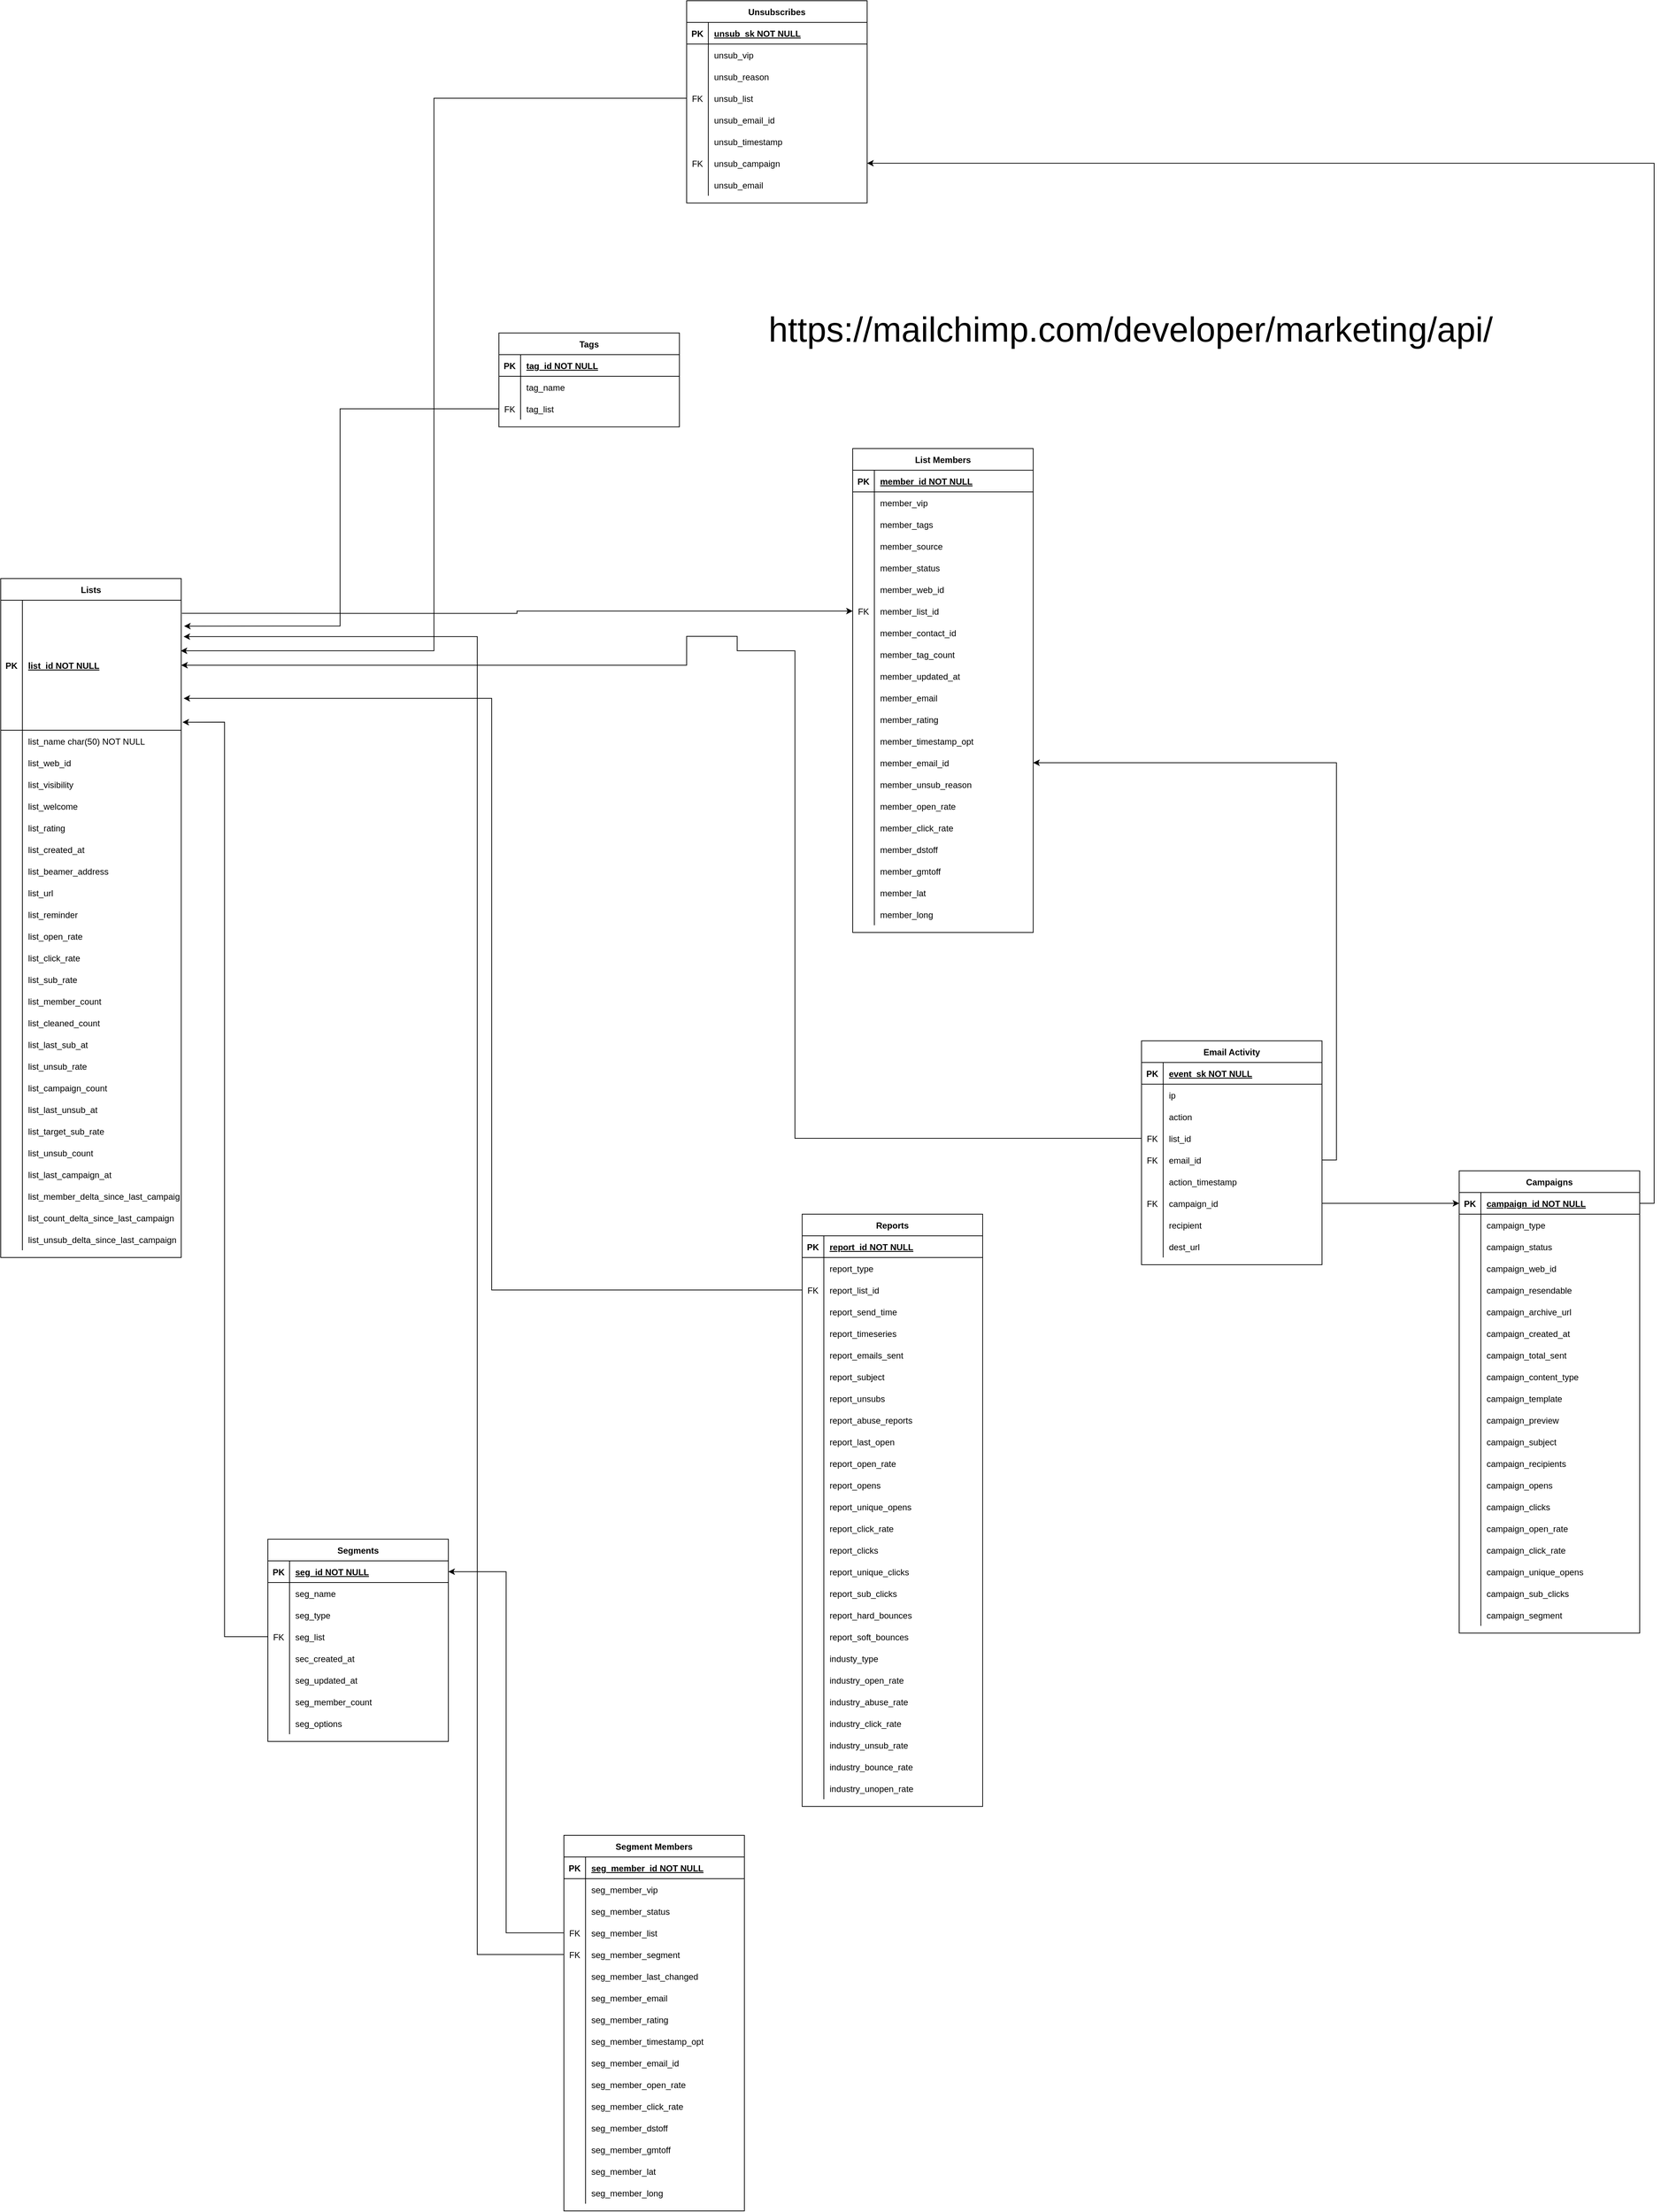 <mxfile>
    <diagram id="R2lEEEUBdFMjLlhIrx00" name="Page-1">
        <mxGraphModel dx="2281" dy="2302" grid="1" gridSize="10" guides="1" tooltips="1" connect="1" arrows="1" fold="1" page="1" pageScale="1" pageWidth="850" pageHeight="1100" math="0" shadow="0" extFonts="Permanent Marker^https://fonts.googleapis.com/css?family=Permanent+Marker">
            <root>
                <mxCell id="0"/>
                <mxCell id="1" parent="0"/>
                <mxCell id="C-vyLk0tnHw3VtMMgP7b-23" value="Lists" style="shape=table;startSize=30;container=1;collapsible=1;childLayout=tableLayout;fixedRows=1;rowLines=0;fontStyle=1;align=center;resizeLast=1;" parent="1" vertex="1">
                    <mxGeometry x="-570" y="120" width="250" height="940.0" as="geometry"/>
                </mxCell>
                <mxCell id="C-vyLk0tnHw3VtMMgP7b-24" value="" style="shape=partialRectangle;collapsible=0;dropTarget=0;pointerEvents=0;fillColor=none;points=[[0,0.5],[1,0.5]];portConstraint=eastwest;top=0;left=0;right=0;bottom=1;" parent="C-vyLk0tnHw3VtMMgP7b-23" vertex="1">
                    <mxGeometry y="30" width="250" height="180" as="geometry"/>
                </mxCell>
                <mxCell id="C-vyLk0tnHw3VtMMgP7b-25" value="PK" style="shape=partialRectangle;overflow=hidden;connectable=0;fillColor=none;top=0;left=0;bottom=0;right=0;fontStyle=1;" parent="C-vyLk0tnHw3VtMMgP7b-24" vertex="1">
                    <mxGeometry width="30" height="180" as="geometry">
                        <mxRectangle width="30" height="180" as="alternateBounds"/>
                    </mxGeometry>
                </mxCell>
                <mxCell id="C-vyLk0tnHw3VtMMgP7b-26" value="list_id NOT NULL " style="shape=partialRectangle;overflow=hidden;connectable=0;fillColor=none;top=0;left=0;bottom=0;right=0;align=left;spacingLeft=6;fontStyle=5;" parent="C-vyLk0tnHw3VtMMgP7b-24" vertex="1">
                    <mxGeometry x="30" width="220" height="180" as="geometry">
                        <mxRectangle width="220" height="180" as="alternateBounds"/>
                    </mxGeometry>
                </mxCell>
                <mxCell id="C-vyLk0tnHw3VtMMgP7b-27" value="" style="shape=partialRectangle;collapsible=0;dropTarget=0;pointerEvents=0;fillColor=none;points=[[0,0.5],[1,0.5]];portConstraint=eastwest;top=0;left=0;right=0;bottom=0;" parent="C-vyLk0tnHw3VtMMgP7b-23" vertex="1">
                    <mxGeometry y="210" width="250" height="30" as="geometry"/>
                </mxCell>
                <mxCell id="C-vyLk0tnHw3VtMMgP7b-28" value="" style="shape=partialRectangle;overflow=hidden;connectable=0;fillColor=none;top=0;left=0;bottom=0;right=0;" parent="C-vyLk0tnHw3VtMMgP7b-27" vertex="1">
                    <mxGeometry width="30" height="30" as="geometry">
                        <mxRectangle width="30" height="30" as="alternateBounds"/>
                    </mxGeometry>
                </mxCell>
                <mxCell id="C-vyLk0tnHw3VtMMgP7b-29" value="list_name char(50) NOT NULL" style="shape=partialRectangle;overflow=hidden;connectable=0;fillColor=none;top=0;left=0;bottom=0;right=0;align=left;spacingLeft=6;" parent="C-vyLk0tnHw3VtMMgP7b-27" vertex="1">
                    <mxGeometry x="30" width="220" height="30" as="geometry">
                        <mxRectangle width="220" height="30" as="alternateBounds"/>
                    </mxGeometry>
                </mxCell>
                <mxCell id="sdHFtIPSbe6S3qBUaAmc-67" style="shape=partialRectangle;collapsible=0;dropTarget=0;pointerEvents=0;fillColor=none;points=[[0,0.5],[1,0.5]];portConstraint=eastwest;top=0;left=0;right=0;bottom=0;" parent="C-vyLk0tnHw3VtMMgP7b-23" vertex="1">
                    <mxGeometry y="240" width="250" height="30" as="geometry"/>
                </mxCell>
                <mxCell id="sdHFtIPSbe6S3qBUaAmc-68" style="shape=partialRectangle;overflow=hidden;connectable=0;fillColor=none;top=0;left=0;bottom=0;right=0;" parent="sdHFtIPSbe6S3qBUaAmc-67" vertex="1">
                    <mxGeometry width="30" height="30" as="geometry">
                        <mxRectangle width="30" height="30" as="alternateBounds"/>
                    </mxGeometry>
                </mxCell>
                <mxCell id="sdHFtIPSbe6S3qBUaAmc-69" value="list_web_id" style="shape=partialRectangle;overflow=hidden;connectable=0;fillColor=none;top=0;left=0;bottom=0;right=0;align=left;spacingLeft=6;" parent="sdHFtIPSbe6S3qBUaAmc-67" vertex="1">
                    <mxGeometry x="30" width="220" height="30" as="geometry">
                        <mxRectangle width="220" height="30" as="alternateBounds"/>
                    </mxGeometry>
                </mxCell>
                <mxCell id="sdHFtIPSbe6S3qBUaAmc-64" style="shape=partialRectangle;collapsible=0;dropTarget=0;pointerEvents=0;fillColor=none;points=[[0,0.5],[1,0.5]];portConstraint=eastwest;top=0;left=0;right=0;bottom=0;" parent="C-vyLk0tnHw3VtMMgP7b-23" vertex="1">
                    <mxGeometry y="270" width="250" height="30" as="geometry"/>
                </mxCell>
                <mxCell id="sdHFtIPSbe6S3qBUaAmc-65" style="shape=partialRectangle;overflow=hidden;connectable=0;fillColor=none;top=0;left=0;bottom=0;right=0;" parent="sdHFtIPSbe6S3qBUaAmc-64" vertex="1">
                    <mxGeometry width="30" height="30" as="geometry">
                        <mxRectangle width="30" height="30" as="alternateBounds"/>
                    </mxGeometry>
                </mxCell>
                <mxCell id="sdHFtIPSbe6S3qBUaAmc-66" value="list_visibility" style="shape=partialRectangle;overflow=hidden;connectable=0;fillColor=none;top=0;left=0;bottom=0;right=0;align=left;spacingLeft=6;" parent="sdHFtIPSbe6S3qBUaAmc-64" vertex="1">
                    <mxGeometry x="30" width="220" height="30" as="geometry">
                        <mxRectangle width="220" height="30" as="alternateBounds"/>
                    </mxGeometry>
                </mxCell>
                <mxCell id="sdHFtIPSbe6S3qBUaAmc-61" style="shape=partialRectangle;collapsible=0;dropTarget=0;pointerEvents=0;fillColor=none;points=[[0,0.5],[1,0.5]];portConstraint=eastwest;top=0;left=0;right=0;bottom=0;" parent="C-vyLk0tnHw3VtMMgP7b-23" vertex="1">
                    <mxGeometry y="300" width="250" height="30" as="geometry"/>
                </mxCell>
                <mxCell id="sdHFtIPSbe6S3qBUaAmc-62" style="shape=partialRectangle;overflow=hidden;connectable=0;fillColor=none;top=0;left=0;bottom=0;right=0;" parent="sdHFtIPSbe6S3qBUaAmc-61" vertex="1">
                    <mxGeometry width="30" height="30" as="geometry">
                        <mxRectangle width="30" height="30" as="alternateBounds"/>
                    </mxGeometry>
                </mxCell>
                <mxCell id="sdHFtIPSbe6S3qBUaAmc-63" value="list_welcome" style="shape=partialRectangle;overflow=hidden;connectable=0;fillColor=none;top=0;left=0;bottom=0;right=0;align=left;spacingLeft=6;" parent="sdHFtIPSbe6S3qBUaAmc-61" vertex="1">
                    <mxGeometry x="30" width="220" height="30" as="geometry">
                        <mxRectangle width="220" height="30" as="alternateBounds"/>
                    </mxGeometry>
                </mxCell>
                <mxCell id="sdHFtIPSbe6S3qBUaAmc-58" style="shape=partialRectangle;collapsible=0;dropTarget=0;pointerEvents=0;fillColor=none;points=[[0,0.5],[1,0.5]];portConstraint=eastwest;top=0;left=0;right=0;bottom=0;" parent="C-vyLk0tnHw3VtMMgP7b-23" vertex="1">
                    <mxGeometry y="330" width="250" height="30" as="geometry"/>
                </mxCell>
                <mxCell id="sdHFtIPSbe6S3qBUaAmc-59" style="shape=partialRectangle;overflow=hidden;connectable=0;fillColor=none;top=0;left=0;bottom=0;right=0;" parent="sdHFtIPSbe6S3qBUaAmc-58" vertex="1">
                    <mxGeometry width="30" height="30" as="geometry">
                        <mxRectangle width="30" height="30" as="alternateBounds"/>
                    </mxGeometry>
                </mxCell>
                <mxCell id="sdHFtIPSbe6S3qBUaAmc-60" value="list_rating" style="shape=partialRectangle;overflow=hidden;connectable=0;fillColor=none;top=0;left=0;bottom=0;right=0;align=left;spacingLeft=6;" parent="sdHFtIPSbe6S3qBUaAmc-58" vertex="1">
                    <mxGeometry x="30" width="220" height="30" as="geometry">
                        <mxRectangle width="220" height="30" as="alternateBounds"/>
                    </mxGeometry>
                </mxCell>
                <mxCell id="sdHFtIPSbe6S3qBUaAmc-55" style="shape=partialRectangle;collapsible=0;dropTarget=0;pointerEvents=0;fillColor=none;points=[[0,0.5],[1,0.5]];portConstraint=eastwest;top=0;left=0;right=0;bottom=0;" parent="C-vyLk0tnHw3VtMMgP7b-23" vertex="1">
                    <mxGeometry y="360" width="250" height="30" as="geometry"/>
                </mxCell>
                <mxCell id="sdHFtIPSbe6S3qBUaAmc-56" style="shape=partialRectangle;overflow=hidden;connectable=0;fillColor=none;top=0;left=0;bottom=0;right=0;" parent="sdHFtIPSbe6S3qBUaAmc-55" vertex="1">
                    <mxGeometry width="30" height="30" as="geometry">
                        <mxRectangle width="30" height="30" as="alternateBounds"/>
                    </mxGeometry>
                </mxCell>
                <mxCell id="sdHFtIPSbe6S3qBUaAmc-57" value="list_created_at" style="shape=partialRectangle;overflow=hidden;connectable=0;fillColor=none;top=0;left=0;bottom=0;right=0;align=left;spacingLeft=6;" parent="sdHFtIPSbe6S3qBUaAmc-55" vertex="1">
                    <mxGeometry x="30" width="220" height="30" as="geometry">
                        <mxRectangle width="220" height="30" as="alternateBounds"/>
                    </mxGeometry>
                </mxCell>
                <mxCell id="sdHFtIPSbe6S3qBUaAmc-52" style="shape=partialRectangle;collapsible=0;dropTarget=0;pointerEvents=0;fillColor=none;points=[[0,0.5],[1,0.5]];portConstraint=eastwest;top=0;left=0;right=0;bottom=0;" parent="C-vyLk0tnHw3VtMMgP7b-23" vertex="1">
                    <mxGeometry y="390" width="250" height="30" as="geometry"/>
                </mxCell>
                <mxCell id="sdHFtIPSbe6S3qBUaAmc-53" style="shape=partialRectangle;overflow=hidden;connectable=0;fillColor=none;top=0;left=0;bottom=0;right=0;" parent="sdHFtIPSbe6S3qBUaAmc-52" vertex="1">
                    <mxGeometry width="30" height="30" as="geometry">
                        <mxRectangle width="30" height="30" as="alternateBounds"/>
                    </mxGeometry>
                </mxCell>
                <mxCell id="sdHFtIPSbe6S3qBUaAmc-54" value="list_beamer_address" style="shape=partialRectangle;overflow=hidden;connectable=0;fillColor=none;top=0;left=0;bottom=0;right=0;align=left;spacingLeft=6;" parent="sdHFtIPSbe6S3qBUaAmc-52" vertex="1">
                    <mxGeometry x="30" width="220" height="30" as="geometry">
                        <mxRectangle width="220" height="30" as="alternateBounds"/>
                    </mxGeometry>
                </mxCell>
                <mxCell id="sdHFtIPSbe6S3qBUaAmc-49" style="shape=partialRectangle;collapsible=0;dropTarget=0;pointerEvents=0;fillColor=none;points=[[0,0.5],[1,0.5]];portConstraint=eastwest;top=0;left=0;right=0;bottom=0;" parent="C-vyLk0tnHw3VtMMgP7b-23" vertex="1">
                    <mxGeometry y="420" width="250" height="30" as="geometry"/>
                </mxCell>
                <mxCell id="sdHFtIPSbe6S3qBUaAmc-50" style="shape=partialRectangle;overflow=hidden;connectable=0;fillColor=none;top=0;left=0;bottom=0;right=0;" parent="sdHFtIPSbe6S3qBUaAmc-49" vertex="1">
                    <mxGeometry width="30" height="30" as="geometry">
                        <mxRectangle width="30" height="30" as="alternateBounds"/>
                    </mxGeometry>
                </mxCell>
                <mxCell id="sdHFtIPSbe6S3qBUaAmc-51" value="list_url" style="shape=partialRectangle;overflow=hidden;connectable=0;fillColor=none;top=0;left=0;bottom=0;right=0;align=left;spacingLeft=6;" parent="sdHFtIPSbe6S3qBUaAmc-49" vertex="1">
                    <mxGeometry x="30" width="220" height="30" as="geometry">
                        <mxRectangle width="220" height="30" as="alternateBounds"/>
                    </mxGeometry>
                </mxCell>
                <mxCell id="sdHFtIPSbe6S3qBUaAmc-46" style="shape=partialRectangle;collapsible=0;dropTarget=0;pointerEvents=0;fillColor=none;points=[[0,0.5],[1,0.5]];portConstraint=eastwest;top=0;left=0;right=0;bottom=0;" parent="C-vyLk0tnHw3VtMMgP7b-23" vertex="1">
                    <mxGeometry y="450" width="250" height="30" as="geometry"/>
                </mxCell>
                <mxCell id="sdHFtIPSbe6S3qBUaAmc-47" style="shape=partialRectangle;overflow=hidden;connectable=0;fillColor=none;top=0;left=0;bottom=0;right=0;" parent="sdHFtIPSbe6S3qBUaAmc-46" vertex="1">
                    <mxGeometry width="30" height="30" as="geometry">
                        <mxRectangle width="30" height="30" as="alternateBounds"/>
                    </mxGeometry>
                </mxCell>
                <mxCell id="sdHFtIPSbe6S3qBUaAmc-48" value="list_reminder" style="shape=partialRectangle;overflow=hidden;connectable=0;fillColor=none;top=0;left=0;bottom=0;right=0;align=left;spacingLeft=6;" parent="sdHFtIPSbe6S3qBUaAmc-46" vertex="1">
                    <mxGeometry x="30" width="220" height="30" as="geometry">
                        <mxRectangle width="220" height="30" as="alternateBounds"/>
                    </mxGeometry>
                </mxCell>
                <mxCell id="sdHFtIPSbe6S3qBUaAmc-43" style="shape=partialRectangle;collapsible=0;dropTarget=0;pointerEvents=0;fillColor=none;points=[[0,0.5],[1,0.5]];portConstraint=eastwest;top=0;left=0;right=0;bottom=0;" parent="C-vyLk0tnHw3VtMMgP7b-23" vertex="1">
                    <mxGeometry y="480" width="250" height="30" as="geometry"/>
                </mxCell>
                <mxCell id="sdHFtIPSbe6S3qBUaAmc-44" style="shape=partialRectangle;overflow=hidden;connectable=0;fillColor=none;top=0;left=0;bottom=0;right=0;" parent="sdHFtIPSbe6S3qBUaAmc-43" vertex="1">
                    <mxGeometry width="30" height="30" as="geometry">
                        <mxRectangle width="30" height="30" as="alternateBounds"/>
                    </mxGeometry>
                </mxCell>
                <mxCell id="sdHFtIPSbe6S3qBUaAmc-45" value="list_open_rate" style="shape=partialRectangle;overflow=hidden;connectable=0;fillColor=none;top=0;left=0;bottom=0;right=0;align=left;spacingLeft=6;" parent="sdHFtIPSbe6S3qBUaAmc-43" vertex="1">
                    <mxGeometry x="30" width="220" height="30" as="geometry">
                        <mxRectangle width="220" height="30" as="alternateBounds"/>
                    </mxGeometry>
                </mxCell>
                <mxCell id="sdHFtIPSbe6S3qBUaAmc-40" style="shape=partialRectangle;collapsible=0;dropTarget=0;pointerEvents=0;fillColor=none;points=[[0,0.5],[1,0.5]];portConstraint=eastwest;top=0;left=0;right=0;bottom=0;" parent="C-vyLk0tnHw3VtMMgP7b-23" vertex="1">
                    <mxGeometry y="510" width="250" height="30" as="geometry"/>
                </mxCell>
                <mxCell id="sdHFtIPSbe6S3qBUaAmc-41" style="shape=partialRectangle;overflow=hidden;connectable=0;fillColor=none;top=0;left=0;bottom=0;right=0;" parent="sdHFtIPSbe6S3qBUaAmc-40" vertex="1">
                    <mxGeometry width="30" height="30" as="geometry">
                        <mxRectangle width="30" height="30" as="alternateBounds"/>
                    </mxGeometry>
                </mxCell>
                <mxCell id="sdHFtIPSbe6S3qBUaAmc-42" value="list_click_rate" style="shape=partialRectangle;overflow=hidden;connectable=0;fillColor=none;top=0;left=0;bottom=0;right=0;align=left;spacingLeft=6;" parent="sdHFtIPSbe6S3qBUaAmc-40" vertex="1">
                    <mxGeometry x="30" width="220" height="30" as="geometry">
                        <mxRectangle width="220" height="30" as="alternateBounds"/>
                    </mxGeometry>
                </mxCell>
                <mxCell id="sdHFtIPSbe6S3qBUaAmc-37" style="shape=partialRectangle;collapsible=0;dropTarget=0;pointerEvents=0;fillColor=none;points=[[0,0.5],[1,0.5]];portConstraint=eastwest;top=0;left=0;right=0;bottom=0;" parent="C-vyLk0tnHw3VtMMgP7b-23" vertex="1">
                    <mxGeometry y="540" width="250" height="30" as="geometry"/>
                </mxCell>
                <mxCell id="sdHFtIPSbe6S3qBUaAmc-38" style="shape=partialRectangle;overflow=hidden;connectable=0;fillColor=none;top=0;left=0;bottom=0;right=0;" parent="sdHFtIPSbe6S3qBUaAmc-37" vertex="1">
                    <mxGeometry width="30" height="30" as="geometry">
                        <mxRectangle width="30" height="30" as="alternateBounds"/>
                    </mxGeometry>
                </mxCell>
                <mxCell id="sdHFtIPSbe6S3qBUaAmc-39" value="list_sub_rate" style="shape=partialRectangle;overflow=hidden;connectable=0;fillColor=none;top=0;left=0;bottom=0;right=0;align=left;spacingLeft=6;" parent="sdHFtIPSbe6S3qBUaAmc-37" vertex="1">
                    <mxGeometry x="30" width="220" height="30" as="geometry">
                        <mxRectangle width="220" height="30" as="alternateBounds"/>
                    </mxGeometry>
                </mxCell>
                <mxCell id="sdHFtIPSbe6S3qBUaAmc-34" style="shape=partialRectangle;collapsible=0;dropTarget=0;pointerEvents=0;fillColor=none;points=[[0,0.5],[1,0.5]];portConstraint=eastwest;top=0;left=0;right=0;bottom=0;" parent="C-vyLk0tnHw3VtMMgP7b-23" vertex="1">
                    <mxGeometry y="570" width="250" height="30" as="geometry"/>
                </mxCell>
                <mxCell id="sdHFtIPSbe6S3qBUaAmc-35" style="shape=partialRectangle;overflow=hidden;connectable=0;fillColor=none;top=0;left=0;bottom=0;right=0;" parent="sdHFtIPSbe6S3qBUaAmc-34" vertex="1">
                    <mxGeometry width="30" height="30" as="geometry">
                        <mxRectangle width="30" height="30" as="alternateBounds"/>
                    </mxGeometry>
                </mxCell>
                <mxCell id="sdHFtIPSbe6S3qBUaAmc-36" value="list_member_count" style="shape=partialRectangle;overflow=hidden;connectable=0;fillColor=none;top=0;left=0;bottom=0;right=0;align=left;spacingLeft=6;" parent="sdHFtIPSbe6S3qBUaAmc-34" vertex="1">
                    <mxGeometry x="30" width="220" height="30" as="geometry">
                        <mxRectangle width="220" height="30" as="alternateBounds"/>
                    </mxGeometry>
                </mxCell>
                <mxCell id="sdHFtIPSbe6S3qBUaAmc-31" style="shape=partialRectangle;collapsible=0;dropTarget=0;pointerEvents=0;fillColor=none;points=[[0,0.5],[1,0.5]];portConstraint=eastwest;top=0;left=0;right=0;bottom=0;" parent="C-vyLk0tnHw3VtMMgP7b-23" vertex="1">
                    <mxGeometry y="600" width="250" height="30" as="geometry"/>
                </mxCell>
                <mxCell id="sdHFtIPSbe6S3qBUaAmc-32" style="shape=partialRectangle;overflow=hidden;connectable=0;fillColor=none;top=0;left=0;bottom=0;right=0;" parent="sdHFtIPSbe6S3qBUaAmc-31" vertex="1">
                    <mxGeometry width="30" height="30" as="geometry">
                        <mxRectangle width="30" height="30" as="alternateBounds"/>
                    </mxGeometry>
                </mxCell>
                <mxCell id="sdHFtIPSbe6S3qBUaAmc-33" value="list_cleaned_count" style="shape=partialRectangle;overflow=hidden;connectable=0;fillColor=none;top=0;left=0;bottom=0;right=0;align=left;spacingLeft=6;" parent="sdHFtIPSbe6S3qBUaAmc-31" vertex="1">
                    <mxGeometry x="30" width="220" height="30" as="geometry">
                        <mxRectangle width="220" height="30" as="alternateBounds"/>
                    </mxGeometry>
                </mxCell>
                <mxCell id="sdHFtIPSbe6S3qBUaAmc-28" style="shape=partialRectangle;collapsible=0;dropTarget=0;pointerEvents=0;fillColor=none;points=[[0,0.5],[1,0.5]];portConstraint=eastwest;top=0;left=0;right=0;bottom=0;" parent="C-vyLk0tnHw3VtMMgP7b-23" vertex="1">
                    <mxGeometry y="630" width="250" height="30" as="geometry"/>
                </mxCell>
                <mxCell id="sdHFtIPSbe6S3qBUaAmc-29" style="shape=partialRectangle;overflow=hidden;connectable=0;fillColor=none;top=0;left=0;bottom=0;right=0;" parent="sdHFtIPSbe6S3qBUaAmc-28" vertex="1">
                    <mxGeometry width="30" height="30" as="geometry">
                        <mxRectangle width="30" height="30" as="alternateBounds"/>
                    </mxGeometry>
                </mxCell>
                <mxCell id="sdHFtIPSbe6S3qBUaAmc-30" value="list_last_sub_at" style="shape=partialRectangle;overflow=hidden;connectable=0;fillColor=none;top=0;left=0;bottom=0;right=0;align=left;spacingLeft=6;" parent="sdHFtIPSbe6S3qBUaAmc-28" vertex="1">
                    <mxGeometry x="30" width="220" height="30" as="geometry">
                        <mxRectangle width="220" height="30" as="alternateBounds"/>
                    </mxGeometry>
                </mxCell>
                <mxCell id="sdHFtIPSbe6S3qBUaAmc-25" style="shape=partialRectangle;collapsible=0;dropTarget=0;pointerEvents=0;fillColor=none;points=[[0,0.5],[1,0.5]];portConstraint=eastwest;top=0;left=0;right=0;bottom=0;" parent="C-vyLk0tnHw3VtMMgP7b-23" vertex="1">
                    <mxGeometry y="660" width="250" height="30" as="geometry"/>
                </mxCell>
                <mxCell id="sdHFtIPSbe6S3qBUaAmc-26" style="shape=partialRectangle;overflow=hidden;connectable=0;fillColor=none;top=0;left=0;bottom=0;right=0;" parent="sdHFtIPSbe6S3qBUaAmc-25" vertex="1">
                    <mxGeometry width="30" height="30" as="geometry">
                        <mxRectangle width="30" height="30" as="alternateBounds"/>
                    </mxGeometry>
                </mxCell>
                <mxCell id="sdHFtIPSbe6S3qBUaAmc-27" value="list_unsub_rate" style="shape=partialRectangle;overflow=hidden;connectable=0;fillColor=none;top=0;left=0;bottom=0;right=0;align=left;spacingLeft=6;" parent="sdHFtIPSbe6S3qBUaAmc-25" vertex="1">
                    <mxGeometry x="30" width="220" height="30" as="geometry">
                        <mxRectangle width="220" height="30" as="alternateBounds"/>
                    </mxGeometry>
                </mxCell>
                <mxCell id="sdHFtIPSbe6S3qBUaAmc-22" style="shape=partialRectangle;collapsible=0;dropTarget=0;pointerEvents=0;fillColor=none;points=[[0,0.5],[1,0.5]];portConstraint=eastwest;top=0;left=0;right=0;bottom=0;" parent="C-vyLk0tnHw3VtMMgP7b-23" vertex="1">
                    <mxGeometry y="690" width="250" height="30" as="geometry"/>
                </mxCell>
                <mxCell id="sdHFtIPSbe6S3qBUaAmc-23" style="shape=partialRectangle;overflow=hidden;connectable=0;fillColor=none;top=0;left=0;bottom=0;right=0;" parent="sdHFtIPSbe6S3qBUaAmc-22" vertex="1">
                    <mxGeometry width="30" height="30" as="geometry">
                        <mxRectangle width="30" height="30" as="alternateBounds"/>
                    </mxGeometry>
                </mxCell>
                <mxCell id="sdHFtIPSbe6S3qBUaAmc-24" value="list_campaign_count" style="shape=partialRectangle;overflow=hidden;connectable=0;fillColor=none;top=0;left=0;bottom=0;right=0;align=left;spacingLeft=6;" parent="sdHFtIPSbe6S3qBUaAmc-22" vertex="1">
                    <mxGeometry x="30" width="220" height="30" as="geometry">
                        <mxRectangle width="220" height="30" as="alternateBounds"/>
                    </mxGeometry>
                </mxCell>
                <mxCell id="sdHFtIPSbe6S3qBUaAmc-19" style="shape=partialRectangle;collapsible=0;dropTarget=0;pointerEvents=0;fillColor=none;points=[[0,0.5],[1,0.5]];portConstraint=eastwest;top=0;left=0;right=0;bottom=0;" parent="C-vyLk0tnHw3VtMMgP7b-23" vertex="1">
                    <mxGeometry y="720" width="250" height="30" as="geometry"/>
                </mxCell>
                <mxCell id="sdHFtIPSbe6S3qBUaAmc-20" style="shape=partialRectangle;overflow=hidden;connectable=0;fillColor=none;top=0;left=0;bottom=0;right=0;" parent="sdHFtIPSbe6S3qBUaAmc-19" vertex="1">
                    <mxGeometry width="30" height="30" as="geometry">
                        <mxRectangle width="30" height="30" as="alternateBounds"/>
                    </mxGeometry>
                </mxCell>
                <mxCell id="sdHFtIPSbe6S3qBUaAmc-21" value="list_last_unsub_at" style="shape=partialRectangle;overflow=hidden;connectable=0;fillColor=none;top=0;left=0;bottom=0;right=0;align=left;spacingLeft=6;" parent="sdHFtIPSbe6S3qBUaAmc-19" vertex="1">
                    <mxGeometry x="30" width="220" height="30" as="geometry">
                        <mxRectangle width="220" height="30" as="alternateBounds"/>
                    </mxGeometry>
                </mxCell>
                <mxCell id="sdHFtIPSbe6S3qBUaAmc-16" style="shape=partialRectangle;collapsible=0;dropTarget=0;pointerEvents=0;fillColor=none;points=[[0,0.5],[1,0.5]];portConstraint=eastwest;top=0;left=0;right=0;bottom=0;" parent="C-vyLk0tnHw3VtMMgP7b-23" vertex="1">
                    <mxGeometry y="750" width="250" height="30" as="geometry"/>
                </mxCell>
                <mxCell id="sdHFtIPSbe6S3qBUaAmc-17" style="shape=partialRectangle;overflow=hidden;connectable=0;fillColor=none;top=0;left=0;bottom=0;right=0;" parent="sdHFtIPSbe6S3qBUaAmc-16" vertex="1">
                    <mxGeometry width="30" height="30" as="geometry">
                        <mxRectangle width="30" height="30" as="alternateBounds"/>
                    </mxGeometry>
                </mxCell>
                <mxCell id="sdHFtIPSbe6S3qBUaAmc-18" value="list_target_sub_rate" style="shape=partialRectangle;overflow=hidden;connectable=0;fillColor=none;top=0;left=0;bottom=0;right=0;align=left;spacingLeft=6;" parent="sdHFtIPSbe6S3qBUaAmc-16" vertex="1">
                    <mxGeometry x="30" width="220" height="30" as="geometry">
                        <mxRectangle width="220" height="30" as="alternateBounds"/>
                    </mxGeometry>
                </mxCell>
                <mxCell id="sdHFtIPSbe6S3qBUaAmc-13" style="shape=partialRectangle;collapsible=0;dropTarget=0;pointerEvents=0;fillColor=none;points=[[0,0.5],[1,0.5]];portConstraint=eastwest;top=0;left=0;right=0;bottom=0;" parent="C-vyLk0tnHw3VtMMgP7b-23" vertex="1">
                    <mxGeometry y="780" width="250" height="30" as="geometry"/>
                </mxCell>
                <mxCell id="sdHFtIPSbe6S3qBUaAmc-14" style="shape=partialRectangle;overflow=hidden;connectable=0;fillColor=none;top=0;left=0;bottom=0;right=0;" parent="sdHFtIPSbe6S3qBUaAmc-13" vertex="1">
                    <mxGeometry width="30" height="30" as="geometry">
                        <mxRectangle width="30" height="30" as="alternateBounds"/>
                    </mxGeometry>
                </mxCell>
                <mxCell id="sdHFtIPSbe6S3qBUaAmc-15" value="list_unsub_count" style="shape=partialRectangle;overflow=hidden;connectable=0;fillColor=none;top=0;left=0;bottom=0;right=0;align=left;spacingLeft=6;" parent="sdHFtIPSbe6S3qBUaAmc-13" vertex="1">
                    <mxGeometry x="30" width="220" height="30" as="geometry">
                        <mxRectangle width="220" height="30" as="alternateBounds"/>
                    </mxGeometry>
                </mxCell>
                <mxCell id="sdHFtIPSbe6S3qBUaAmc-10" style="shape=partialRectangle;collapsible=0;dropTarget=0;pointerEvents=0;fillColor=none;points=[[0,0.5],[1,0.5]];portConstraint=eastwest;top=0;left=0;right=0;bottom=0;" parent="C-vyLk0tnHw3VtMMgP7b-23" vertex="1">
                    <mxGeometry y="810" width="250" height="30" as="geometry"/>
                </mxCell>
                <mxCell id="sdHFtIPSbe6S3qBUaAmc-11" style="shape=partialRectangle;overflow=hidden;connectable=0;fillColor=none;top=0;left=0;bottom=0;right=0;" parent="sdHFtIPSbe6S3qBUaAmc-10" vertex="1">
                    <mxGeometry width="30" height="30" as="geometry">
                        <mxRectangle width="30" height="30" as="alternateBounds"/>
                    </mxGeometry>
                </mxCell>
                <mxCell id="sdHFtIPSbe6S3qBUaAmc-12" value="list_last_campaign_at" style="shape=partialRectangle;overflow=hidden;connectable=0;fillColor=none;top=0;left=0;bottom=0;right=0;align=left;spacingLeft=6;" parent="sdHFtIPSbe6S3qBUaAmc-10" vertex="1">
                    <mxGeometry x="30" width="220" height="30" as="geometry">
                        <mxRectangle width="220" height="30" as="alternateBounds"/>
                    </mxGeometry>
                </mxCell>
                <mxCell id="sdHFtIPSbe6S3qBUaAmc-7" style="shape=partialRectangle;collapsible=0;dropTarget=0;pointerEvents=0;fillColor=none;points=[[0,0.5],[1,0.5]];portConstraint=eastwest;top=0;left=0;right=0;bottom=0;" parent="C-vyLk0tnHw3VtMMgP7b-23" vertex="1">
                    <mxGeometry y="840" width="250" height="30" as="geometry"/>
                </mxCell>
                <mxCell id="sdHFtIPSbe6S3qBUaAmc-8" style="shape=partialRectangle;overflow=hidden;connectable=0;fillColor=none;top=0;left=0;bottom=0;right=0;" parent="sdHFtIPSbe6S3qBUaAmc-7" vertex="1">
                    <mxGeometry width="30" height="30" as="geometry">
                        <mxRectangle width="30" height="30" as="alternateBounds"/>
                    </mxGeometry>
                </mxCell>
                <mxCell id="sdHFtIPSbe6S3qBUaAmc-9" value="list_member_delta_since_last_campaign" style="shape=partialRectangle;overflow=hidden;connectable=0;fillColor=none;top=0;left=0;bottom=0;right=0;align=left;spacingLeft=6;" parent="sdHFtIPSbe6S3qBUaAmc-7" vertex="1">
                    <mxGeometry x="30" width="220" height="30" as="geometry">
                        <mxRectangle width="220" height="30" as="alternateBounds"/>
                    </mxGeometry>
                </mxCell>
                <mxCell id="sdHFtIPSbe6S3qBUaAmc-4" style="shape=partialRectangle;collapsible=0;dropTarget=0;pointerEvents=0;fillColor=none;points=[[0,0.5],[1,0.5]];portConstraint=eastwest;top=0;left=0;right=0;bottom=0;" parent="C-vyLk0tnHw3VtMMgP7b-23" vertex="1">
                    <mxGeometry y="870" width="250" height="30" as="geometry"/>
                </mxCell>
                <mxCell id="sdHFtIPSbe6S3qBUaAmc-5" style="shape=partialRectangle;overflow=hidden;connectable=0;fillColor=none;top=0;left=0;bottom=0;right=0;" parent="sdHFtIPSbe6S3qBUaAmc-4" vertex="1">
                    <mxGeometry width="30" height="30" as="geometry">
                        <mxRectangle width="30" height="30" as="alternateBounds"/>
                    </mxGeometry>
                </mxCell>
                <mxCell id="sdHFtIPSbe6S3qBUaAmc-6" value="list_count_delta_since_last_campaign" style="shape=partialRectangle;overflow=hidden;connectable=0;fillColor=none;top=0;left=0;bottom=0;right=0;align=left;spacingLeft=6;" parent="sdHFtIPSbe6S3qBUaAmc-4" vertex="1">
                    <mxGeometry x="30" width="220" height="30" as="geometry">
                        <mxRectangle width="220" height="30" as="alternateBounds"/>
                    </mxGeometry>
                </mxCell>
                <mxCell id="sdHFtIPSbe6S3qBUaAmc-1" style="shape=partialRectangle;collapsible=0;dropTarget=0;pointerEvents=0;fillColor=none;points=[[0,0.5],[1,0.5]];portConstraint=eastwest;top=0;left=0;right=0;bottom=0;" parent="C-vyLk0tnHw3VtMMgP7b-23" vertex="1">
                    <mxGeometry y="900" width="250" height="30" as="geometry"/>
                </mxCell>
                <mxCell id="sdHFtIPSbe6S3qBUaAmc-2" style="shape=partialRectangle;overflow=hidden;connectable=0;fillColor=none;top=0;left=0;bottom=0;right=0;" parent="sdHFtIPSbe6S3qBUaAmc-1" vertex="1">
                    <mxGeometry width="30" height="30" as="geometry">
                        <mxRectangle width="30" height="30" as="alternateBounds"/>
                    </mxGeometry>
                </mxCell>
                <mxCell id="sdHFtIPSbe6S3qBUaAmc-3" value="list_unsub_delta_since_last_campaign" style="shape=partialRectangle;overflow=hidden;connectable=0;fillColor=none;top=0;left=0;bottom=0;right=0;align=left;spacingLeft=6;" parent="sdHFtIPSbe6S3qBUaAmc-1" vertex="1">
                    <mxGeometry x="30" width="220" height="30" as="geometry">
                        <mxRectangle width="220" height="30" as="alternateBounds"/>
                    </mxGeometry>
                </mxCell>
                <mxCell id="sdHFtIPSbe6S3qBUaAmc-70" value="List Members" style="shape=table;startSize=30;container=1;collapsible=1;childLayout=tableLayout;fixedRows=1;rowLines=0;fontStyle=1;align=center;resizeLast=1;" parent="1" vertex="1">
                    <mxGeometry x="610" y="-60" width="250" height="670" as="geometry"/>
                </mxCell>
                <mxCell id="sdHFtIPSbe6S3qBUaAmc-71" value="" style="shape=partialRectangle;collapsible=0;dropTarget=0;pointerEvents=0;fillColor=none;points=[[0,0.5],[1,0.5]];portConstraint=eastwest;top=0;left=0;right=0;bottom=1;" parent="sdHFtIPSbe6S3qBUaAmc-70" vertex="1">
                    <mxGeometry y="30" width="250" height="30" as="geometry"/>
                </mxCell>
                <mxCell id="sdHFtIPSbe6S3qBUaAmc-72" value="PK" style="shape=partialRectangle;overflow=hidden;connectable=0;fillColor=none;top=0;left=0;bottom=0;right=0;fontStyle=1;" parent="sdHFtIPSbe6S3qBUaAmc-71" vertex="1">
                    <mxGeometry width="30" height="30" as="geometry">
                        <mxRectangle width="30" height="30" as="alternateBounds"/>
                    </mxGeometry>
                </mxCell>
                <mxCell id="sdHFtIPSbe6S3qBUaAmc-73" value="member_id NOT NULL " style="shape=partialRectangle;overflow=hidden;connectable=0;fillColor=none;top=0;left=0;bottom=0;right=0;align=left;spacingLeft=6;fontStyle=5;" parent="sdHFtIPSbe6S3qBUaAmc-71" vertex="1">
                    <mxGeometry x="30" width="220" height="30" as="geometry">
                        <mxRectangle width="220" height="30" as="alternateBounds"/>
                    </mxGeometry>
                </mxCell>
                <mxCell id="sdHFtIPSbe6S3qBUaAmc-74" value="" style="shape=partialRectangle;collapsible=0;dropTarget=0;pointerEvents=0;fillColor=none;points=[[0,0.5],[1,0.5]];portConstraint=eastwest;top=0;left=0;right=0;bottom=0;" parent="sdHFtIPSbe6S3qBUaAmc-70" vertex="1">
                    <mxGeometry y="60" width="250" height="30" as="geometry"/>
                </mxCell>
                <mxCell id="sdHFtIPSbe6S3qBUaAmc-75" value="" style="shape=partialRectangle;overflow=hidden;connectable=0;fillColor=none;top=0;left=0;bottom=0;right=0;" parent="sdHFtIPSbe6S3qBUaAmc-74" vertex="1">
                    <mxGeometry width="30" height="30" as="geometry">
                        <mxRectangle width="30" height="30" as="alternateBounds"/>
                    </mxGeometry>
                </mxCell>
                <mxCell id="sdHFtIPSbe6S3qBUaAmc-76" value="member_vip" style="shape=partialRectangle;overflow=hidden;connectable=0;fillColor=none;top=0;left=0;bottom=0;right=0;align=left;spacingLeft=6;" parent="sdHFtIPSbe6S3qBUaAmc-74" vertex="1">
                    <mxGeometry x="30" width="220" height="30" as="geometry">
                        <mxRectangle width="220" height="30" as="alternateBounds"/>
                    </mxGeometry>
                </mxCell>
                <mxCell id="sdHFtIPSbe6S3qBUaAmc-77" style="shape=partialRectangle;collapsible=0;dropTarget=0;pointerEvents=0;fillColor=none;points=[[0,0.5],[1,0.5]];portConstraint=eastwest;top=0;left=0;right=0;bottom=0;" parent="sdHFtIPSbe6S3qBUaAmc-70" vertex="1">
                    <mxGeometry y="90" width="250" height="30" as="geometry"/>
                </mxCell>
                <mxCell id="sdHFtIPSbe6S3qBUaAmc-78" style="shape=partialRectangle;overflow=hidden;connectable=0;fillColor=none;top=0;left=0;bottom=0;right=0;" parent="sdHFtIPSbe6S3qBUaAmc-77" vertex="1">
                    <mxGeometry width="30" height="30" as="geometry">
                        <mxRectangle width="30" height="30" as="alternateBounds"/>
                    </mxGeometry>
                </mxCell>
                <mxCell id="sdHFtIPSbe6S3qBUaAmc-79" value="member_tags" style="shape=partialRectangle;overflow=hidden;connectable=0;fillColor=none;top=0;left=0;bottom=0;right=0;align=left;spacingLeft=6;" parent="sdHFtIPSbe6S3qBUaAmc-77" vertex="1">
                    <mxGeometry x="30" width="220" height="30" as="geometry">
                        <mxRectangle width="220" height="30" as="alternateBounds"/>
                    </mxGeometry>
                </mxCell>
                <mxCell id="sdHFtIPSbe6S3qBUaAmc-80" style="shape=partialRectangle;collapsible=0;dropTarget=0;pointerEvents=0;fillColor=none;points=[[0,0.5],[1,0.5]];portConstraint=eastwest;top=0;left=0;right=0;bottom=0;" parent="sdHFtIPSbe6S3qBUaAmc-70" vertex="1">
                    <mxGeometry y="120" width="250" height="30" as="geometry"/>
                </mxCell>
                <mxCell id="sdHFtIPSbe6S3qBUaAmc-81" style="shape=partialRectangle;overflow=hidden;connectable=0;fillColor=none;top=0;left=0;bottom=0;right=0;" parent="sdHFtIPSbe6S3qBUaAmc-80" vertex="1">
                    <mxGeometry width="30" height="30" as="geometry">
                        <mxRectangle width="30" height="30" as="alternateBounds"/>
                    </mxGeometry>
                </mxCell>
                <mxCell id="sdHFtIPSbe6S3qBUaAmc-82" value="member_source" style="shape=partialRectangle;overflow=hidden;connectable=0;fillColor=none;top=0;left=0;bottom=0;right=0;align=left;spacingLeft=6;" parent="sdHFtIPSbe6S3qBUaAmc-80" vertex="1">
                    <mxGeometry x="30" width="220" height="30" as="geometry">
                        <mxRectangle width="220" height="30" as="alternateBounds"/>
                    </mxGeometry>
                </mxCell>
                <mxCell id="sdHFtIPSbe6S3qBUaAmc-83" style="shape=partialRectangle;collapsible=0;dropTarget=0;pointerEvents=0;fillColor=none;points=[[0,0.5],[1,0.5]];portConstraint=eastwest;top=0;left=0;right=0;bottom=0;" parent="sdHFtIPSbe6S3qBUaAmc-70" vertex="1">
                    <mxGeometry y="150" width="250" height="30" as="geometry"/>
                </mxCell>
                <mxCell id="sdHFtIPSbe6S3qBUaAmc-84" style="shape=partialRectangle;overflow=hidden;connectable=0;fillColor=none;top=0;left=0;bottom=0;right=0;" parent="sdHFtIPSbe6S3qBUaAmc-83" vertex="1">
                    <mxGeometry width="30" height="30" as="geometry">
                        <mxRectangle width="30" height="30" as="alternateBounds"/>
                    </mxGeometry>
                </mxCell>
                <mxCell id="sdHFtIPSbe6S3qBUaAmc-85" value="member_status" style="shape=partialRectangle;overflow=hidden;connectable=0;fillColor=none;top=0;left=0;bottom=0;right=0;align=left;spacingLeft=6;" parent="sdHFtIPSbe6S3qBUaAmc-83" vertex="1">
                    <mxGeometry x="30" width="220" height="30" as="geometry">
                        <mxRectangle width="220" height="30" as="alternateBounds"/>
                    </mxGeometry>
                </mxCell>
                <mxCell id="sdHFtIPSbe6S3qBUaAmc-86" style="shape=partialRectangle;collapsible=0;dropTarget=0;pointerEvents=0;fillColor=none;points=[[0,0.5],[1,0.5]];portConstraint=eastwest;top=0;left=0;right=0;bottom=0;" parent="sdHFtIPSbe6S3qBUaAmc-70" vertex="1">
                    <mxGeometry y="180" width="250" height="30" as="geometry"/>
                </mxCell>
                <mxCell id="sdHFtIPSbe6S3qBUaAmc-87" style="shape=partialRectangle;overflow=hidden;connectable=0;fillColor=none;top=0;left=0;bottom=0;right=0;" parent="sdHFtIPSbe6S3qBUaAmc-86" vertex="1">
                    <mxGeometry width="30" height="30" as="geometry">
                        <mxRectangle width="30" height="30" as="alternateBounds"/>
                    </mxGeometry>
                </mxCell>
                <mxCell id="sdHFtIPSbe6S3qBUaAmc-88" value="member_web_id" style="shape=partialRectangle;overflow=hidden;connectable=0;fillColor=none;top=0;left=0;bottom=0;right=0;align=left;spacingLeft=6;" parent="sdHFtIPSbe6S3qBUaAmc-86" vertex="1">
                    <mxGeometry x="30" width="220" height="30" as="geometry">
                        <mxRectangle width="220" height="30" as="alternateBounds"/>
                    </mxGeometry>
                </mxCell>
                <mxCell id="sdHFtIPSbe6S3qBUaAmc-89" style="shape=partialRectangle;collapsible=0;dropTarget=0;pointerEvents=0;fillColor=none;points=[[0,0.5],[1,0.5]];portConstraint=eastwest;top=0;left=0;right=0;bottom=0;" parent="sdHFtIPSbe6S3qBUaAmc-70" vertex="1">
                    <mxGeometry y="210" width="250" height="30" as="geometry"/>
                </mxCell>
                <mxCell id="sdHFtIPSbe6S3qBUaAmc-90" value="FK" style="shape=partialRectangle;overflow=hidden;connectable=0;fillColor=none;top=0;left=0;bottom=0;right=0;" parent="sdHFtIPSbe6S3qBUaAmc-89" vertex="1">
                    <mxGeometry width="30" height="30" as="geometry">
                        <mxRectangle width="30" height="30" as="alternateBounds"/>
                    </mxGeometry>
                </mxCell>
                <mxCell id="sdHFtIPSbe6S3qBUaAmc-91" value="member_list_id" style="shape=partialRectangle;overflow=hidden;connectable=0;fillColor=none;top=0;left=0;bottom=0;right=0;align=left;spacingLeft=6;" parent="sdHFtIPSbe6S3qBUaAmc-89" vertex="1">
                    <mxGeometry x="30" width="220" height="30" as="geometry">
                        <mxRectangle width="220" height="30" as="alternateBounds"/>
                    </mxGeometry>
                </mxCell>
                <mxCell id="sdHFtIPSbe6S3qBUaAmc-92" style="shape=partialRectangle;collapsible=0;dropTarget=0;pointerEvents=0;fillColor=none;points=[[0,0.5],[1,0.5]];portConstraint=eastwest;top=0;left=0;right=0;bottom=0;" parent="sdHFtIPSbe6S3qBUaAmc-70" vertex="1">
                    <mxGeometry y="240" width="250" height="30" as="geometry"/>
                </mxCell>
                <mxCell id="sdHFtIPSbe6S3qBUaAmc-93" style="shape=partialRectangle;overflow=hidden;connectable=0;fillColor=none;top=0;left=0;bottom=0;right=0;" parent="sdHFtIPSbe6S3qBUaAmc-92" vertex="1">
                    <mxGeometry width="30" height="30" as="geometry">
                        <mxRectangle width="30" height="30" as="alternateBounds"/>
                    </mxGeometry>
                </mxCell>
                <mxCell id="sdHFtIPSbe6S3qBUaAmc-94" value="member_contact_id" style="shape=partialRectangle;overflow=hidden;connectable=0;fillColor=none;top=0;left=0;bottom=0;right=0;align=left;spacingLeft=6;" parent="sdHFtIPSbe6S3qBUaAmc-92" vertex="1">
                    <mxGeometry x="30" width="220" height="30" as="geometry">
                        <mxRectangle width="220" height="30" as="alternateBounds"/>
                    </mxGeometry>
                </mxCell>
                <mxCell id="sdHFtIPSbe6S3qBUaAmc-95" style="shape=partialRectangle;collapsible=0;dropTarget=0;pointerEvents=0;fillColor=none;points=[[0,0.5],[1,0.5]];portConstraint=eastwest;top=0;left=0;right=0;bottom=0;" parent="sdHFtIPSbe6S3qBUaAmc-70" vertex="1">
                    <mxGeometry y="270" width="250" height="30" as="geometry"/>
                </mxCell>
                <mxCell id="sdHFtIPSbe6S3qBUaAmc-96" style="shape=partialRectangle;overflow=hidden;connectable=0;fillColor=none;top=0;left=0;bottom=0;right=0;" parent="sdHFtIPSbe6S3qBUaAmc-95" vertex="1">
                    <mxGeometry width="30" height="30" as="geometry">
                        <mxRectangle width="30" height="30" as="alternateBounds"/>
                    </mxGeometry>
                </mxCell>
                <mxCell id="sdHFtIPSbe6S3qBUaAmc-97" value="member_tag_count" style="shape=partialRectangle;overflow=hidden;connectable=0;fillColor=none;top=0;left=0;bottom=0;right=0;align=left;spacingLeft=6;" parent="sdHFtIPSbe6S3qBUaAmc-95" vertex="1">
                    <mxGeometry x="30" width="220" height="30" as="geometry">
                        <mxRectangle width="220" height="30" as="alternateBounds"/>
                    </mxGeometry>
                </mxCell>
                <mxCell id="sdHFtIPSbe6S3qBUaAmc-98" style="shape=partialRectangle;collapsible=0;dropTarget=0;pointerEvents=0;fillColor=none;points=[[0,0.5],[1,0.5]];portConstraint=eastwest;top=0;left=0;right=0;bottom=0;" parent="sdHFtIPSbe6S3qBUaAmc-70" vertex="1">
                    <mxGeometry y="300" width="250" height="30" as="geometry"/>
                </mxCell>
                <mxCell id="sdHFtIPSbe6S3qBUaAmc-99" style="shape=partialRectangle;overflow=hidden;connectable=0;fillColor=none;top=0;left=0;bottom=0;right=0;" parent="sdHFtIPSbe6S3qBUaAmc-98" vertex="1">
                    <mxGeometry width="30" height="30" as="geometry">
                        <mxRectangle width="30" height="30" as="alternateBounds"/>
                    </mxGeometry>
                </mxCell>
                <mxCell id="sdHFtIPSbe6S3qBUaAmc-100" value="member_updated_at" style="shape=partialRectangle;overflow=hidden;connectable=0;fillColor=none;top=0;left=0;bottom=0;right=0;align=left;spacingLeft=6;" parent="sdHFtIPSbe6S3qBUaAmc-98" vertex="1">
                    <mxGeometry x="30" width="220" height="30" as="geometry">
                        <mxRectangle width="220" height="30" as="alternateBounds"/>
                    </mxGeometry>
                </mxCell>
                <mxCell id="sdHFtIPSbe6S3qBUaAmc-101" style="shape=partialRectangle;collapsible=0;dropTarget=0;pointerEvents=0;fillColor=none;points=[[0,0.5],[1,0.5]];portConstraint=eastwest;top=0;left=0;right=0;bottom=0;" parent="sdHFtIPSbe6S3qBUaAmc-70" vertex="1">
                    <mxGeometry y="330" width="250" height="30" as="geometry"/>
                </mxCell>
                <mxCell id="sdHFtIPSbe6S3qBUaAmc-102" style="shape=partialRectangle;overflow=hidden;connectable=0;fillColor=none;top=0;left=0;bottom=0;right=0;" parent="sdHFtIPSbe6S3qBUaAmc-101" vertex="1">
                    <mxGeometry width="30" height="30" as="geometry">
                        <mxRectangle width="30" height="30" as="alternateBounds"/>
                    </mxGeometry>
                </mxCell>
                <mxCell id="sdHFtIPSbe6S3qBUaAmc-103" value="member_email" style="shape=partialRectangle;overflow=hidden;connectable=0;fillColor=none;top=0;left=0;bottom=0;right=0;align=left;spacingLeft=6;" parent="sdHFtIPSbe6S3qBUaAmc-101" vertex="1">
                    <mxGeometry x="30" width="220" height="30" as="geometry">
                        <mxRectangle width="220" height="30" as="alternateBounds"/>
                    </mxGeometry>
                </mxCell>
                <mxCell id="sdHFtIPSbe6S3qBUaAmc-104" style="shape=partialRectangle;collapsible=0;dropTarget=0;pointerEvents=0;fillColor=none;points=[[0,0.5],[1,0.5]];portConstraint=eastwest;top=0;left=0;right=0;bottom=0;" parent="sdHFtIPSbe6S3qBUaAmc-70" vertex="1">
                    <mxGeometry y="360" width="250" height="30" as="geometry"/>
                </mxCell>
                <mxCell id="sdHFtIPSbe6S3qBUaAmc-105" style="shape=partialRectangle;overflow=hidden;connectable=0;fillColor=none;top=0;left=0;bottom=0;right=0;" parent="sdHFtIPSbe6S3qBUaAmc-104" vertex="1">
                    <mxGeometry width="30" height="30" as="geometry">
                        <mxRectangle width="30" height="30" as="alternateBounds"/>
                    </mxGeometry>
                </mxCell>
                <mxCell id="sdHFtIPSbe6S3qBUaAmc-106" value="member_rating" style="shape=partialRectangle;overflow=hidden;connectable=0;fillColor=none;top=0;left=0;bottom=0;right=0;align=left;spacingLeft=6;" parent="sdHFtIPSbe6S3qBUaAmc-104" vertex="1">
                    <mxGeometry x="30" width="220" height="30" as="geometry">
                        <mxRectangle width="220" height="30" as="alternateBounds"/>
                    </mxGeometry>
                </mxCell>
                <mxCell id="sdHFtIPSbe6S3qBUaAmc-107" style="shape=partialRectangle;collapsible=0;dropTarget=0;pointerEvents=0;fillColor=none;points=[[0,0.5],[1,0.5]];portConstraint=eastwest;top=0;left=0;right=0;bottom=0;" parent="sdHFtIPSbe6S3qBUaAmc-70" vertex="1">
                    <mxGeometry y="390" width="250" height="30" as="geometry"/>
                </mxCell>
                <mxCell id="sdHFtIPSbe6S3qBUaAmc-108" style="shape=partialRectangle;overflow=hidden;connectable=0;fillColor=none;top=0;left=0;bottom=0;right=0;" parent="sdHFtIPSbe6S3qBUaAmc-107" vertex="1">
                    <mxGeometry width="30" height="30" as="geometry">
                        <mxRectangle width="30" height="30" as="alternateBounds"/>
                    </mxGeometry>
                </mxCell>
                <mxCell id="sdHFtIPSbe6S3qBUaAmc-109" value="member_timestamp_opt" style="shape=partialRectangle;overflow=hidden;connectable=0;fillColor=none;top=0;left=0;bottom=0;right=0;align=left;spacingLeft=6;" parent="sdHFtIPSbe6S3qBUaAmc-107" vertex="1">
                    <mxGeometry x="30" width="220" height="30" as="geometry">
                        <mxRectangle width="220" height="30" as="alternateBounds"/>
                    </mxGeometry>
                </mxCell>
                <mxCell id="sdHFtIPSbe6S3qBUaAmc-110" style="shape=partialRectangle;collapsible=0;dropTarget=0;pointerEvents=0;fillColor=none;points=[[0,0.5],[1,0.5]];portConstraint=eastwest;top=0;left=0;right=0;bottom=0;" parent="sdHFtIPSbe6S3qBUaAmc-70" vertex="1">
                    <mxGeometry y="420" width="250" height="30" as="geometry"/>
                </mxCell>
                <mxCell id="sdHFtIPSbe6S3qBUaAmc-111" style="shape=partialRectangle;overflow=hidden;connectable=0;fillColor=none;top=0;left=0;bottom=0;right=0;" parent="sdHFtIPSbe6S3qBUaAmc-110" vertex="1">
                    <mxGeometry width="30" height="30" as="geometry">
                        <mxRectangle width="30" height="30" as="alternateBounds"/>
                    </mxGeometry>
                </mxCell>
                <mxCell id="sdHFtIPSbe6S3qBUaAmc-112" value="member_email_id" style="shape=partialRectangle;overflow=hidden;connectable=0;fillColor=none;top=0;left=0;bottom=0;right=0;align=left;spacingLeft=6;" parent="sdHFtIPSbe6S3qBUaAmc-110" vertex="1">
                    <mxGeometry x="30" width="220" height="30" as="geometry">
                        <mxRectangle width="220" height="30" as="alternateBounds"/>
                    </mxGeometry>
                </mxCell>
                <mxCell id="sdHFtIPSbe6S3qBUaAmc-113" style="shape=partialRectangle;collapsible=0;dropTarget=0;pointerEvents=0;fillColor=none;points=[[0,0.5],[1,0.5]];portConstraint=eastwest;top=0;left=0;right=0;bottom=0;" parent="sdHFtIPSbe6S3qBUaAmc-70" vertex="1">
                    <mxGeometry y="450" width="250" height="30" as="geometry"/>
                </mxCell>
                <mxCell id="sdHFtIPSbe6S3qBUaAmc-114" style="shape=partialRectangle;overflow=hidden;connectable=0;fillColor=none;top=0;left=0;bottom=0;right=0;" parent="sdHFtIPSbe6S3qBUaAmc-113" vertex="1">
                    <mxGeometry width="30" height="30" as="geometry">
                        <mxRectangle width="30" height="30" as="alternateBounds"/>
                    </mxGeometry>
                </mxCell>
                <mxCell id="sdHFtIPSbe6S3qBUaAmc-115" value="member_unsub_reason" style="shape=partialRectangle;overflow=hidden;connectable=0;fillColor=none;top=0;left=0;bottom=0;right=0;align=left;spacingLeft=6;" parent="sdHFtIPSbe6S3qBUaAmc-113" vertex="1">
                    <mxGeometry x="30" width="220" height="30" as="geometry">
                        <mxRectangle width="220" height="30" as="alternateBounds"/>
                    </mxGeometry>
                </mxCell>
                <mxCell id="sdHFtIPSbe6S3qBUaAmc-116" style="shape=partialRectangle;collapsible=0;dropTarget=0;pointerEvents=0;fillColor=none;points=[[0,0.5],[1,0.5]];portConstraint=eastwest;top=0;left=0;right=0;bottom=0;" parent="sdHFtIPSbe6S3qBUaAmc-70" vertex="1">
                    <mxGeometry y="480" width="250" height="30" as="geometry"/>
                </mxCell>
                <mxCell id="sdHFtIPSbe6S3qBUaAmc-117" style="shape=partialRectangle;overflow=hidden;connectable=0;fillColor=none;top=0;left=0;bottom=0;right=0;" parent="sdHFtIPSbe6S3qBUaAmc-116" vertex="1">
                    <mxGeometry width="30" height="30" as="geometry">
                        <mxRectangle width="30" height="30" as="alternateBounds"/>
                    </mxGeometry>
                </mxCell>
                <mxCell id="sdHFtIPSbe6S3qBUaAmc-118" value="member_open_rate" style="shape=partialRectangle;overflow=hidden;connectable=0;fillColor=none;top=0;left=0;bottom=0;right=0;align=left;spacingLeft=6;" parent="sdHFtIPSbe6S3qBUaAmc-116" vertex="1">
                    <mxGeometry x="30" width="220" height="30" as="geometry">
                        <mxRectangle width="220" height="30" as="alternateBounds"/>
                    </mxGeometry>
                </mxCell>
                <mxCell id="sdHFtIPSbe6S3qBUaAmc-119" style="shape=partialRectangle;collapsible=0;dropTarget=0;pointerEvents=0;fillColor=none;points=[[0,0.5],[1,0.5]];portConstraint=eastwest;top=0;left=0;right=0;bottom=0;" parent="sdHFtIPSbe6S3qBUaAmc-70" vertex="1">
                    <mxGeometry y="510" width="250" height="30" as="geometry"/>
                </mxCell>
                <mxCell id="sdHFtIPSbe6S3qBUaAmc-120" style="shape=partialRectangle;overflow=hidden;connectable=0;fillColor=none;top=0;left=0;bottom=0;right=0;" parent="sdHFtIPSbe6S3qBUaAmc-119" vertex="1">
                    <mxGeometry width="30" height="30" as="geometry">
                        <mxRectangle width="30" height="30" as="alternateBounds"/>
                    </mxGeometry>
                </mxCell>
                <mxCell id="sdHFtIPSbe6S3qBUaAmc-121" value="member_click_rate" style="shape=partialRectangle;overflow=hidden;connectable=0;fillColor=none;top=0;left=0;bottom=0;right=0;align=left;spacingLeft=6;" parent="sdHFtIPSbe6S3qBUaAmc-119" vertex="1">
                    <mxGeometry x="30" width="220" height="30" as="geometry">
                        <mxRectangle width="220" height="30" as="alternateBounds"/>
                    </mxGeometry>
                </mxCell>
                <mxCell id="sdHFtIPSbe6S3qBUaAmc-122" style="shape=partialRectangle;collapsible=0;dropTarget=0;pointerEvents=0;fillColor=none;points=[[0,0.5],[1,0.5]];portConstraint=eastwest;top=0;left=0;right=0;bottom=0;" parent="sdHFtIPSbe6S3qBUaAmc-70" vertex="1">
                    <mxGeometry y="540" width="250" height="30" as="geometry"/>
                </mxCell>
                <mxCell id="sdHFtIPSbe6S3qBUaAmc-123" style="shape=partialRectangle;overflow=hidden;connectable=0;fillColor=none;top=0;left=0;bottom=0;right=0;" parent="sdHFtIPSbe6S3qBUaAmc-122" vertex="1">
                    <mxGeometry width="30" height="30" as="geometry">
                        <mxRectangle width="30" height="30" as="alternateBounds"/>
                    </mxGeometry>
                </mxCell>
                <mxCell id="sdHFtIPSbe6S3qBUaAmc-124" value="member_dstoff" style="shape=partialRectangle;overflow=hidden;connectable=0;fillColor=none;top=0;left=0;bottom=0;right=0;align=left;spacingLeft=6;" parent="sdHFtIPSbe6S3qBUaAmc-122" vertex="1">
                    <mxGeometry x="30" width="220" height="30" as="geometry">
                        <mxRectangle width="220" height="30" as="alternateBounds"/>
                    </mxGeometry>
                </mxCell>
                <mxCell id="sdHFtIPSbe6S3qBUaAmc-125" style="shape=partialRectangle;collapsible=0;dropTarget=0;pointerEvents=0;fillColor=none;points=[[0,0.5],[1,0.5]];portConstraint=eastwest;top=0;left=0;right=0;bottom=0;" parent="sdHFtIPSbe6S3qBUaAmc-70" vertex="1">
                    <mxGeometry y="570" width="250" height="30" as="geometry"/>
                </mxCell>
                <mxCell id="sdHFtIPSbe6S3qBUaAmc-126" style="shape=partialRectangle;overflow=hidden;connectable=0;fillColor=none;top=0;left=0;bottom=0;right=0;" parent="sdHFtIPSbe6S3qBUaAmc-125" vertex="1">
                    <mxGeometry width="30" height="30" as="geometry">
                        <mxRectangle width="30" height="30" as="alternateBounds"/>
                    </mxGeometry>
                </mxCell>
                <mxCell id="sdHFtIPSbe6S3qBUaAmc-127" value="member_gmtoff" style="shape=partialRectangle;overflow=hidden;connectable=0;fillColor=none;top=0;left=0;bottom=0;right=0;align=left;spacingLeft=6;" parent="sdHFtIPSbe6S3qBUaAmc-125" vertex="1">
                    <mxGeometry x="30" width="220" height="30" as="geometry">
                        <mxRectangle width="220" height="30" as="alternateBounds"/>
                    </mxGeometry>
                </mxCell>
                <mxCell id="sdHFtIPSbe6S3qBUaAmc-128" style="shape=partialRectangle;collapsible=0;dropTarget=0;pointerEvents=0;fillColor=none;points=[[0,0.5],[1,0.5]];portConstraint=eastwest;top=0;left=0;right=0;bottom=0;" parent="sdHFtIPSbe6S3qBUaAmc-70" vertex="1">
                    <mxGeometry y="600" width="250" height="30" as="geometry"/>
                </mxCell>
                <mxCell id="sdHFtIPSbe6S3qBUaAmc-129" style="shape=partialRectangle;overflow=hidden;connectable=0;fillColor=none;top=0;left=0;bottom=0;right=0;" parent="sdHFtIPSbe6S3qBUaAmc-128" vertex="1">
                    <mxGeometry width="30" height="30" as="geometry">
                        <mxRectangle width="30" height="30" as="alternateBounds"/>
                    </mxGeometry>
                </mxCell>
                <mxCell id="sdHFtIPSbe6S3qBUaAmc-130" value="member_lat" style="shape=partialRectangle;overflow=hidden;connectable=0;fillColor=none;top=0;left=0;bottom=0;right=0;align=left;spacingLeft=6;" parent="sdHFtIPSbe6S3qBUaAmc-128" vertex="1">
                    <mxGeometry x="30" width="220" height="30" as="geometry">
                        <mxRectangle width="220" height="30" as="alternateBounds"/>
                    </mxGeometry>
                </mxCell>
                <mxCell id="sdHFtIPSbe6S3qBUaAmc-131" style="shape=partialRectangle;collapsible=0;dropTarget=0;pointerEvents=0;fillColor=none;points=[[0,0.5],[1,0.5]];portConstraint=eastwest;top=0;left=0;right=0;bottom=0;" parent="sdHFtIPSbe6S3qBUaAmc-70" vertex="1">
                    <mxGeometry y="630" width="250" height="30" as="geometry"/>
                </mxCell>
                <mxCell id="sdHFtIPSbe6S3qBUaAmc-132" style="shape=partialRectangle;overflow=hidden;connectable=0;fillColor=none;top=0;left=0;bottom=0;right=0;" parent="sdHFtIPSbe6S3qBUaAmc-131" vertex="1">
                    <mxGeometry width="30" height="30" as="geometry">
                        <mxRectangle width="30" height="30" as="alternateBounds"/>
                    </mxGeometry>
                </mxCell>
                <mxCell id="sdHFtIPSbe6S3qBUaAmc-133" value="member_long" style="shape=partialRectangle;overflow=hidden;connectable=0;fillColor=none;top=0;left=0;bottom=0;right=0;align=left;spacingLeft=6;" parent="sdHFtIPSbe6S3qBUaAmc-131" vertex="1">
                    <mxGeometry x="30" width="220" height="30" as="geometry">
                        <mxRectangle width="220" height="30" as="alternateBounds"/>
                    </mxGeometry>
                </mxCell>
                <mxCell id="sdHFtIPSbe6S3qBUaAmc-147" style="edgeStyle=orthogonalEdgeStyle;rounded=0;orthogonalLoop=1;jettySize=auto;html=1;exitX=1.004;exitY=0.101;exitDx=0;exitDy=0;exitPerimeter=0;" parent="1" source="C-vyLk0tnHw3VtMMgP7b-24" target="sdHFtIPSbe6S3qBUaAmc-89" edge="1">
                    <mxGeometry relative="1" as="geometry"/>
                </mxCell>
                <mxCell id="sdHFtIPSbe6S3qBUaAmc-148" value="Campaigns" style="shape=table;startSize=30;container=1;collapsible=1;childLayout=tableLayout;fixedRows=1;rowLines=0;fontStyle=1;align=center;resizeLast=1;" parent="1" vertex="1">
                    <mxGeometry x="1450" y="940" width="250" height="640" as="geometry"/>
                </mxCell>
                <mxCell id="sdHFtIPSbe6S3qBUaAmc-149" value="" style="shape=partialRectangle;collapsible=0;dropTarget=0;pointerEvents=0;fillColor=none;points=[[0,0.5],[1,0.5]];portConstraint=eastwest;top=0;left=0;right=0;bottom=1;" parent="sdHFtIPSbe6S3qBUaAmc-148" vertex="1">
                    <mxGeometry y="30" width="250" height="30" as="geometry"/>
                </mxCell>
                <mxCell id="sdHFtIPSbe6S3qBUaAmc-150" value="PK" style="shape=partialRectangle;overflow=hidden;connectable=0;fillColor=none;top=0;left=0;bottom=0;right=0;fontStyle=1;" parent="sdHFtIPSbe6S3qBUaAmc-149" vertex="1">
                    <mxGeometry width="30" height="30" as="geometry">
                        <mxRectangle width="30" height="30" as="alternateBounds"/>
                    </mxGeometry>
                </mxCell>
                <mxCell id="sdHFtIPSbe6S3qBUaAmc-151" value="campaign_id NOT NULL " style="shape=partialRectangle;overflow=hidden;connectable=0;fillColor=none;top=0;left=0;bottom=0;right=0;align=left;spacingLeft=6;fontStyle=5;" parent="sdHFtIPSbe6S3qBUaAmc-149" vertex="1">
                    <mxGeometry x="30" width="220" height="30" as="geometry">
                        <mxRectangle width="220" height="30" as="alternateBounds"/>
                    </mxGeometry>
                </mxCell>
                <mxCell id="sdHFtIPSbe6S3qBUaAmc-152" value="" style="shape=partialRectangle;collapsible=0;dropTarget=0;pointerEvents=0;fillColor=none;points=[[0,0.5],[1,0.5]];portConstraint=eastwest;top=0;left=0;right=0;bottom=0;" parent="sdHFtIPSbe6S3qBUaAmc-148" vertex="1">
                    <mxGeometry y="60" width="250" height="30" as="geometry"/>
                </mxCell>
                <mxCell id="sdHFtIPSbe6S3qBUaAmc-153" value="" style="shape=partialRectangle;overflow=hidden;connectable=0;fillColor=none;top=0;left=0;bottom=0;right=0;" parent="sdHFtIPSbe6S3qBUaAmc-152" vertex="1">
                    <mxGeometry width="30" height="30" as="geometry">
                        <mxRectangle width="30" height="30" as="alternateBounds"/>
                    </mxGeometry>
                </mxCell>
                <mxCell id="sdHFtIPSbe6S3qBUaAmc-154" value="campaign_type" style="shape=partialRectangle;overflow=hidden;connectable=0;fillColor=none;top=0;left=0;bottom=0;right=0;align=left;spacingLeft=6;" parent="sdHFtIPSbe6S3qBUaAmc-152" vertex="1">
                    <mxGeometry x="30" width="220" height="30" as="geometry">
                        <mxRectangle width="220" height="30" as="alternateBounds"/>
                    </mxGeometry>
                </mxCell>
                <mxCell id="sdHFtIPSbe6S3qBUaAmc-155" style="shape=partialRectangle;collapsible=0;dropTarget=0;pointerEvents=0;fillColor=none;points=[[0,0.5],[1,0.5]];portConstraint=eastwest;top=0;left=0;right=0;bottom=0;" parent="sdHFtIPSbe6S3qBUaAmc-148" vertex="1">
                    <mxGeometry y="90" width="250" height="30" as="geometry"/>
                </mxCell>
                <mxCell id="sdHFtIPSbe6S3qBUaAmc-156" style="shape=partialRectangle;overflow=hidden;connectable=0;fillColor=none;top=0;left=0;bottom=0;right=0;" parent="sdHFtIPSbe6S3qBUaAmc-155" vertex="1">
                    <mxGeometry width="30" height="30" as="geometry">
                        <mxRectangle width="30" height="30" as="alternateBounds"/>
                    </mxGeometry>
                </mxCell>
                <mxCell id="sdHFtIPSbe6S3qBUaAmc-157" value="campaign_status" style="shape=partialRectangle;overflow=hidden;connectable=0;fillColor=none;top=0;left=0;bottom=0;right=0;align=left;spacingLeft=6;" parent="sdHFtIPSbe6S3qBUaAmc-155" vertex="1">
                    <mxGeometry x="30" width="220" height="30" as="geometry">
                        <mxRectangle width="220" height="30" as="alternateBounds"/>
                    </mxGeometry>
                </mxCell>
                <mxCell id="sdHFtIPSbe6S3qBUaAmc-158" style="shape=partialRectangle;collapsible=0;dropTarget=0;pointerEvents=0;fillColor=none;points=[[0,0.5],[1,0.5]];portConstraint=eastwest;top=0;left=0;right=0;bottom=0;" parent="sdHFtIPSbe6S3qBUaAmc-148" vertex="1">
                    <mxGeometry y="120" width="250" height="30" as="geometry"/>
                </mxCell>
                <mxCell id="sdHFtIPSbe6S3qBUaAmc-159" style="shape=partialRectangle;overflow=hidden;connectable=0;fillColor=none;top=0;left=0;bottom=0;right=0;" parent="sdHFtIPSbe6S3qBUaAmc-158" vertex="1">
                    <mxGeometry width="30" height="30" as="geometry">
                        <mxRectangle width="30" height="30" as="alternateBounds"/>
                    </mxGeometry>
                </mxCell>
                <mxCell id="sdHFtIPSbe6S3qBUaAmc-160" value="campaign_web_id" style="shape=partialRectangle;overflow=hidden;connectable=0;fillColor=none;top=0;left=0;bottom=0;right=0;align=left;spacingLeft=6;" parent="sdHFtIPSbe6S3qBUaAmc-158" vertex="1">
                    <mxGeometry x="30" width="220" height="30" as="geometry">
                        <mxRectangle width="220" height="30" as="alternateBounds"/>
                    </mxGeometry>
                </mxCell>
                <mxCell id="sdHFtIPSbe6S3qBUaAmc-161" style="shape=partialRectangle;collapsible=0;dropTarget=0;pointerEvents=0;fillColor=none;points=[[0,0.5],[1,0.5]];portConstraint=eastwest;top=0;left=0;right=0;bottom=0;" parent="sdHFtIPSbe6S3qBUaAmc-148" vertex="1">
                    <mxGeometry y="150" width="250" height="30" as="geometry"/>
                </mxCell>
                <mxCell id="sdHFtIPSbe6S3qBUaAmc-162" style="shape=partialRectangle;overflow=hidden;connectable=0;fillColor=none;top=0;left=0;bottom=0;right=0;" parent="sdHFtIPSbe6S3qBUaAmc-161" vertex="1">
                    <mxGeometry width="30" height="30" as="geometry">
                        <mxRectangle width="30" height="30" as="alternateBounds"/>
                    </mxGeometry>
                </mxCell>
                <mxCell id="sdHFtIPSbe6S3qBUaAmc-163" value="campaign_resendable" style="shape=partialRectangle;overflow=hidden;connectable=0;fillColor=none;top=0;left=0;bottom=0;right=0;align=left;spacingLeft=6;" parent="sdHFtIPSbe6S3qBUaAmc-161" vertex="1">
                    <mxGeometry x="30" width="220" height="30" as="geometry">
                        <mxRectangle width="220" height="30" as="alternateBounds"/>
                    </mxGeometry>
                </mxCell>
                <mxCell id="sdHFtIPSbe6S3qBUaAmc-164" style="shape=partialRectangle;collapsible=0;dropTarget=0;pointerEvents=0;fillColor=none;points=[[0,0.5],[1,0.5]];portConstraint=eastwest;top=0;left=0;right=0;bottom=0;" parent="sdHFtIPSbe6S3qBUaAmc-148" vertex="1">
                    <mxGeometry y="180" width="250" height="30" as="geometry"/>
                </mxCell>
                <mxCell id="sdHFtIPSbe6S3qBUaAmc-165" style="shape=partialRectangle;overflow=hidden;connectable=0;fillColor=none;top=0;left=0;bottom=0;right=0;" parent="sdHFtIPSbe6S3qBUaAmc-164" vertex="1">
                    <mxGeometry width="30" height="30" as="geometry">
                        <mxRectangle width="30" height="30" as="alternateBounds"/>
                    </mxGeometry>
                </mxCell>
                <mxCell id="sdHFtIPSbe6S3qBUaAmc-166" value="campaign_archive_url" style="shape=partialRectangle;overflow=hidden;connectable=0;fillColor=none;top=0;left=0;bottom=0;right=0;align=left;spacingLeft=6;" parent="sdHFtIPSbe6S3qBUaAmc-164" vertex="1">
                    <mxGeometry x="30" width="220" height="30" as="geometry">
                        <mxRectangle width="220" height="30" as="alternateBounds"/>
                    </mxGeometry>
                </mxCell>
                <mxCell id="sdHFtIPSbe6S3qBUaAmc-167" style="shape=partialRectangle;collapsible=0;dropTarget=0;pointerEvents=0;fillColor=none;points=[[0,0.5],[1,0.5]];portConstraint=eastwest;top=0;left=0;right=0;bottom=0;" parent="sdHFtIPSbe6S3qBUaAmc-148" vertex="1">
                    <mxGeometry y="210" width="250" height="30" as="geometry"/>
                </mxCell>
                <mxCell id="sdHFtIPSbe6S3qBUaAmc-168" value="" style="shape=partialRectangle;overflow=hidden;connectable=0;fillColor=none;top=0;left=0;bottom=0;right=0;" parent="sdHFtIPSbe6S3qBUaAmc-167" vertex="1">
                    <mxGeometry width="30" height="30" as="geometry">
                        <mxRectangle width="30" height="30" as="alternateBounds"/>
                    </mxGeometry>
                </mxCell>
                <mxCell id="sdHFtIPSbe6S3qBUaAmc-169" value="campaign_created_at" style="shape=partialRectangle;overflow=hidden;connectable=0;fillColor=none;top=0;left=0;bottom=0;right=0;align=left;spacingLeft=6;" parent="sdHFtIPSbe6S3qBUaAmc-167" vertex="1">
                    <mxGeometry x="30" width="220" height="30" as="geometry">
                        <mxRectangle width="220" height="30" as="alternateBounds"/>
                    </mxGeometry>
                </mxCell>
                <mxCell id="sdHFtIPSbe6S3qBUaAmc-170" style="shape=partialRectangle;collapsible=0;dropTarget=0;pointerEvents=0;fillColor=none;points=[[0,0.5],[1,0.5]];portConstraint=eastwest;top=0;left=0;right=0;bottom=0;" parent="sdHFtIPSbe6S3qBUaAmc-148" vertex="1">
                    <mxGeometry y="240" width="250" height="30" as="geometry"/>
                </mxCell>
                <mxCell id="sdHFtIPSbe6S3qBUaAmc-171" style="shape=partialRectangle;overflow=hidden;connectable=0;fillColor=none;top=0;left=0;bottom=0;right=0;" parent="sdHFtIPSbe6S3qBUaAmc-170" vertex="1">
                    <mxGeometry width="30" height="30" as="geometry">
                        <mxRectangle width="30" height="30" as="alternateBounds"/>
                    </mxGeometry>
                </mxCell>
                <mxCell id="sdHFtIPSbe6S3qBUaAmc-172" value="campaign_total_sent" style="shape=partialRectangle;overflow=hidden;connectable=0;fillColor=none;top=0;left=0;bottom=0;right=0;align=left;spacingLeft=6;" parent="sdHFtIPSbe6S3qBUaAmc-170" vertex="1">
                    <mxGeometry x="30" width="220" height="30" as="geometry">
                        <mxRectangle width="220" height="30" as="alternateBounds"/>
                    </mxGeometry>
                </mxCell>
                <mxCell id="sdHFtIPSbe6S3qBUaAmc-173" style="shape=partialRectangle;collapsible=0;dropTarget=0;pointerEvents=0;fillColor=none;points=[[0,0.5],[1,0.5]];portConstraint=eastwest;top=0;left=0;right=0;bottom=0;" parent="sdHFtIPSbe6S3qBUaAmc-148" vertex="1">
                    <mxGeometry y="270" width="250" height="30" as="geometry"/>
                </mxCell>
                <mxCell id="sdHFtIPSbe6S3qBUaAmc-174" style="shape=partialRectangle;overflow=hidden;connectable=0;fillColor=none;top=0;left=0;bottom=0;right=0;" parent="sdHFtIPSbe6S3qBUaAmc-173" vertex="1">
                    <mxGeometry width="30" height="30" as="geometry">
                        <mxRectangle width="30" height="30" as="alternateBounds"/>
                    </mxGeometry>
                </mxCell>
                <mxCell id="sdHFtIPSbe6S3qBUaAmc-175" value="campaign_content_type" style="shape=partialRectangle;overflow=hidden;connectable=0;fillColor=none;top=0;left=0;bottom=0;right=0;align=left;spacingLeft=6;" parent="sdHFtIPSbe6S3qBUaAmc-173" vertex="1">
                    <mxGeometry x="30" width="220" height="30" as="geometry">
                        <mxRectangle width="220" height="30" as="alternateBounds"/>
                    </mxGeometry>
                </mxCell>
                <mxCell id="sdHFtIPSbe6S3qBUaAmc-176" style="shape=partialRectangle;collapsible=0;dropTarget=0;pointerEvents=0;fillColor=none;points=[[0,0.5],[1,0.5]];portConstraint=eastwest;top=0;left=0;right=0;bottom=0;" parent="sdHFtIPSbe6S3qBUaAmc-148" vertex="1">
                    <mxGeometry y="300" width="250" height="30" as="geometry"/>
                </mxCell>
                <mxCell id="sdHFtIPSbe6S3qBUaAmc-177" style="shape=partialRectangle;overflow=hidden;connectable=0;fillColor=none;top=0;left=0;bottom=0;right=0;" parent="sdHFtIPSbe6S3qBUaAmc-176" vertex="1">
                    <mxGeometry width="30" height="30" as="geometry">
                        <mxRectangle width="30" height="30" as="alternateBounds"/>
                    </mxGeometry>
                </mxCell>
                <mxCell id="sdHFtIPSbe6S3qBUaAmc-178" value="campaign_template" style="shape=partialRectangle;overflow=hidden;connectable=0;fillColor=none;top=0;left=0;bottom=0;right=0;align=left;spacingLeft=6;" parent="sdHFtIPSbe6S3qBUaAmc-176" vertex="1">
                    <mxGeometry x="30" width="220" height="30" as="geometry">
                        <mxRectangle width="220" height="30" as="alternateBounds"/>
                    </mxGeometry>
                </mxCell>
                <mxCell id="sdHFtIPSbe6S3qBUaAmc-179" style="shape=partialRectangle;collapsible=0;dropTarget=0;pointerEvents=0;fillColor=none;points=[[0,0.5],[1,0.5]];portConstraint=eastwest;top=0;left=0;right=0;bottom=0;" parent="sdHFtIPSbe6S3qBUaAmc-148" vertex="1">
                    <mxGeometry y="330" width="250" height="30" as="geometry"/>
                </mxCell>
                <mxCell id="sdHFtIPSbe6S3qBUaAmc-180" style="shape=partialRectangle;overflow=hidden;connectable=0;fillColor=none;top=0;left=0;bottom=0;right=0;" parent="sdHFtIPSbe6S3qBUaAmc-179" vertex="1">
                    <mxGeometry width="30" height="30" as="geometry">
                        <mxRectangle width="30" height="30" as="alternateBounds"/>
                    </mxGeometry>
                </mxCell>
                <mxCell id="sdHFtIPSbe6S3qBUaAmc-181" value="campaign_preview" style="shape=partialRectangle;overflow=hidden;connectable=0;fillColor=none;top=0;left=0;bottom=0;right=0;align=left;spacingLeft=6;" parent="sdHFtIPSbe6S3qBUaAmc-179" vertex="1">
                    <mxGeometry x="30" width="220" height="30" as="geometry">
                        <mxRectangle width="220" height="30" as="alternateBounds"/>
                    </mxGeometry>
                </mxCell>
                <mxCell id="sdHFtIPSbe6S3qBUaAmc-182" style="shape=partialRectangle;collapsible=0;dropTarget=0;pointerEvents=0;fillColor=none;points=[[0,0.5],[1,0.5]];portConstraint=eastwest;top=0;left=0;right=0;bottom=0;" parent="sdHFtIPSbe6S3qBUaAmc-148" vertex="1">
                    <mxGeometry y="360" width="250" height="30" as="geometry"/>
                </mxCell>
                <mxCell id="sdHFtIPSbe6S3qBUaAmc-183" style="shape=partialRectangle;overflow=hidden;connectable=0;fillColor=none;top=0;left=0;bottom=0;right=0;" parent="sdHFtIPSbe6S3qBUaAmc-182" vertex="1">
                    <mxGeometry width="30" height="30" as="geometry">
                        <mxRectangle width="30" height="30" as="alternateBounds"/>
                    </mxGeometry>
                </mxCell>
                <mxCell id="sdHFtIPSbe6S3qBUaAmc-184" value="campaign_subject" style="shape=partialRectangle;overflow=hidden;connectable=0;fillColor=none;top=0;left=0;bottom=0;right=0;align=left;spacingLeft=6;" parent="sdHFtIPSbe6S3qBUaAmc-182" vertex="1">
                    <mxGeometry x="30" width="220" height="30" as="geometry">
                        <mxRectangle width="220" height="30" as="alternateBounds"/>
                    </mxGeometry>
                </mxCell>
                <mxCell id="sdHFtIPSbe6S3qBUaAmc-185" style="shape=partialRectangle;collapsible=0;dropTarget=0;pointerEvents=0;fillColor=none;points=[[0,0.5],[1,0.5]];portConstraint=eastwest;top=0;left=0;right=0;bottom=0;" parent="sdHFtIPSbe6S3qBUaAmc-148" vertex="1">
                    <mxGeometry y="390" width="250" height="30" as="geometry"/>
                </mxCell>
                <mxCell id="sdHFtIPSbe6S3qBUaAmc-186" style="shape=partialRectangle;overflow=hidden;connectable=0;fillColor=none;top=0;left=0;bottom=0;right=0;" parent="sdHFtIPSbe6S3qBUaAmc-185" vertex="1">
                    <mxGeometry width="30" height="30" as="geometry">
                        <mxRectangle width="30" height="30" as="alternateBounds"/>
                    </mxGeometry>
                </mxCell>
                <mxCell id="sdHFtIPSbe6S3qBUaAmc-187" value="campaign_recipients" style="shape=partialRectangle;overflow=hidden;connectable=0;fillColor=none;top=0;left=0;bottom=0;right=0;align=left;spacingLeft=6;" parent="sdHFtIPSbe6S3qBUaAmc-185" vertex="1">
                    <mxGeometry x="30" width="220" height="30" as="geometry">
                        <mxRectangle width="220" height="30" as="alternateBounds"/>
                    </mxGeometry>
                </mxCell>
                <mxCell id="sdHFtIPSbe6S3qBUaAmc-188" style="shape=partialRectangle;collapsible=0;dropTarget=0;pointerEvents=0;fillColor=none;points=[[0,0.5],[1,0.5]];portConstraint=eastwest;top=0;left=0;right=0;bottom=0;" parent="sdHFtIPSbe6S3qBUaAmc-148" vertex="1">
                    <mxGeometry y="420" width="250" height="30" as="geometry"/>
                </mxCell>
                <mxCell id="sdHFtIPSbe6S3qBUaAmc-189" style="shape=partialRectangle;overflow=hidden;connectable=0;fillColor=none;top=0;left=0;bottom=0;right=0;" parent="sdHFtIPSbe6S3qBUaAmc-188" vertex="1">
                    <mxGeometry width="30" height="30" as="geometry">
                        <mxRectangle width="30" height="30" as="alternateBounds"/>
                    </mxGeometry>
                </mxCell>
                <mxCell id="sdHFtIPSbe6S3qBUaAmc-190" value="campaign_opens" style="shape=partialRectangle;overflow=hidden;connectable=0;fillColor=none;top=0;left=0;bottom=0;right=0;align=left;spacingLeft=6;" parent="sdHFtIPSbe6S3qBUaAmc-188" vertex="1">
                    <mxGeometry x="30" width="220" height="30" as="geometry">
                        <mxRectangle width="220" height="30" as="alternateBounds"/>
                    </mxGeometry>
                </mxCell>
                <mxCell id="sdHFtIPSbe6S3qBUaAmc-191" style="shape=partialRectangle;collapsible=0;dropTarget=0;pointerEvents=0;fillColor=none;points=[[0,0.5],[1,0.5]];portConstraint=eastwest;top=0;left=0;right=0;bottom=0;" parent="sdHFtIPSbe6S3qBUaAmc-148" vertex="1">
                    <mxGeometry y="450" width="250" height="30" as="geometry"/>
                </mxCell>
                <mxCell id="sdHFtIPSbe6S3qBUaAmc-192" style="shape=partialRectangle;overflow=hidden;connectable=0;fillColor=none;top=0;left=0;bottom=0;right=0;" parent="sdHFtIPSbe6S3qBUaAmc-191" vertex="1">
                    <mxGeometry width="30" height="30" as="geometry">
                        <mxRectangle width="30" height="30" as="alternateBounds"/>
                    </mxGeometry>
                </mxCell>
                <mxCell id="sdHFtIPSbe6S3qBUaAmc-193" value="campaign_clicks" style="shape=partialRectangle;overflow=hidden;connectable=0;fillColor=none;top=0;left=0;bottom=0;right=0;align=left;spacingLeft=6;" parent="sdHFtIPSbe6S3qBUaAmc-191" vertex="1">
                    <mxGeometry x="30" width="220" height="30" as="geometry">
                        <mxRectangle width="220" height="30" as="alternateBounds"/>
                    </mxGeometry>
                </mxCell>
                <mxCell id="sdHFtIPSbe6S3qBUaAmc-194" style="shape=partialRectangle;collapsible=0;dropTarget=0;pointerEvents=0;fillColor=none;points=[[0,0.5],[1,0.5]];portConstraint=eastwest;top=0;left=0;right=0;bottom=0;" parent="sdHFtIPSbe6S3qBUaAmc-148" vertex="1">
                    <mxGeometry y="480" width="250" height="30" as="geometry"/>
                </mxCell>
                <mxCell id="sdHFtIPSbe6S3qBUaAmc-195" style="shape=partialRectangle;overflow=hidden;connectable=0;fillColor=none;top=0;left=0;bottom=0;right=0;" parent="sdHFtIPSbe6S3qBUaAmc-194" vertex="1">
                    <mxGeometry width="30" height="30" as="geometry">
                        <mxRectangle width="30" height="30" as="alternateBounds"/>
                    </mxGeometry>
                </mxCell>
                <mxCell id="sdHFtIPSbe6S3qBUaAmc-196" value="campaign_open_rate" style="shape=partialRectangle;overflow=hidden;connectable=0;fillColor=none;top=0;left=0;bottom=0;right=0;align=left;spacingLeft=6;" parent="sdHFtIPSbe6S3qBUaAmc-194" vertex="1">
                    <mxGeometry x="30" width="220" height="30" as="geometry">
                        <mxRectangle width="220" height="30" as="alternateBounds"/>
                    </mxGeometry>
                </mxCell>
                <mxCell id="sdHFtIPSbe6S3qBUaAmc-197" style="shape=partialRectangle;collapsible=0;dropTarget=0;pointerEvents=0;fillColor=none;points=[[0,0.5],[1,0.5]];portConstraint=eastwest;top=0;left=0;right=0;bottom=0;" parent="sdHFtIPSbe6S3qBUaAmc-148" vertex="1">
                    <mxGeometry y="510" width="250" height="30" as="geometry"/>
                </mxCell>
                <mxCell id="sdHFtIPSbe6S3qBUaAmc-198" style="shape=partialRectangle;overflow=hidden;connectable=0;fillColor=none;top=0;left=0;bottom=0;right=0;" parent="sdHFtIPSbe6S3qBUaAmc-197" vertex="1">
                    <mxGeometry width="30" height="30" as="geometry">
                        <mxRectangle width="30" height="30" as="alternateBounds"/>
                    </mxGeometry>
                </mxCell>
                <mxCell id="sdHFtIPSbe6S3qBUaAmc-199" value="campaign_click_rate" style="shape=partialRectangle;overflow=hidden;connectable=0;fillColor=none;top=0;left=0;bottom=0;right=0;align=left;spacingLeft=6;" parent="sdHFtIPSbe6S3qBUaAmc-197" vertex="1">
                    <mxGeometry x="30" width="220" height="30" as="geometry">
                        <mxRectangle width="220" height="30" as="alternateBounds"/>
                    </mxGeometry>
                </mxCell>
                <mxCell id="sdHFtIPSbe6S3qBUaAmc-200" style="shape=partialRectangle;collapsible=0;dropTarget=0;pointerEvents=0;fillColor=none;points=[[0,0.5],[1,0.5]];portConstraint=eastwest;top=0;left=0;right=0;bottom=0;" parent="sdHFtIPSbe6S3qBUaAmc-148" vertex="1">
                    <mxGeometry y="540" width="250" height="30" as="geometry"/>
                </mxCell>
                <mxCell id="sdHFtIPSbe6S3qBUaAmc-201" style="shape=partialRectangle;overflow=hidden;connectable=0;fillColor=none;top=0;left=0;bottom=0;right=0;" parent="sdHFtIPSbe6S3qBUaAmc-200" vertex="1">
                    <mxGeometry width="30" height="30" as="geometry">
                        <mxRectangle width="30" height="30" as="alternateBounds"/>
                    </mxGeometry>
                </mxCell>
                <mxCell id="sdHFtIPSbe6S3qBUaAmc-202" value="campaign_unique_opens" style="shape=partialRectangle;overflow=hidden;connectable=0;fillColor=none;top=0;left=0;bottom=0;right=0;align=left;spacingLeft=6;" parent="sdHFtIPSbe6S3qBUaAmc-200" vertex="1">
                    <mxGeometry x="30" width="220" height="30" as="geometry">
                        <mxRectangle width="220" height="30" as="alternateBounds"/>
                    </mxGeometry>
                </mxCell>
                <mxCell id="sdHFtIPSbe6S3qBUaAmc-203" style="shape=partialRectangle;collapsible=0;dropTarget=0;pointerEvents=0;fillColor=none;points=[[0,0.5],[1,0.5]];portConstraint=eastwest;top=0;left=0;right=0;bottom=0;" parent="sdHFtIPSbe6S3qBUaAmc-148" vertex="1">
                    <mxGeometry y="570" width="250" height="30" as="geometry"/>
                </mxCell>
                <mxCell id="sdHFtIPSbe6S3qBUaAmc-204" style="shape=partialRectangle;overflow=hidden;connectable=0;fillColor=none;top=0;left=0;bottom=0;right=0;" parent="sdHFtIPSbe6S3qBUaAmc-203" vertex="1">
                    <mxGeometry width="30" height="30" as="geometry">
                        <mxRectangle width="30" height="30" as="alternateBounds"/>
                    </mxGeometry>
                </mxCell>
                <mxCell id="sdHFtIPSbe6S3qBUaAmc-205" value="campaign_sub_clicks" style="shape=partialRectangle;overflow=hidden;connectable=0;fillColor=none;top=0;left=0;bottom=0;right=0;align=left;spacingLeft=6;" parent="sdHFtIPSbe6S3qBUaAmc-203" vertex="1">
                    <mxGeometry x="30" width="220" height="30" as="geometry">
                        <mxRectangle width="220" height="30" as="alternateBounds"/>
                    </mxGeometry>
                </mxCell>
                <mxCell id="sdHFtIPSbe6S3qBUaAmc-206" style="shape=partialRectangle;collapsible=0;dropTarget=0;pointerEvents=0;fillColor=none;points=[[0,0.5],[1,0.5]];portConstraint=eastwest;top=0;left=0;right=0;bottom=0;" parent="sdHFtIPSbe6S3qBUaAmc-148" vertex="1">
                    <mxGeometry y="600" width="250" height="30" as="geometry"/>
                </mxCell>
                <mxCell id="sdHFtIPSbe6S3qBUaAmc-207" style="shape=partialRectangle;overflow=hidden;connectable=0;fillColor=none;top=0;left=0;bottom=0;right=0;" parent="sdHFtIPSbe6S3qBUaAmc-206" vertex="1">
                    <mxGeometry width="30" height="30" as="geometry">
                        <mxRectangle width="30" height="30" as="alternateBounds"/>
                    </mxGeometry>
                </mxCell>
                <mxCell id="sdHFtIPSbe6S3qBUaAmc-208" value="campaign_segment" style="shape=partialRectangle;overflow=hidden;connectable=0;fillColor=none;top=0;left=0;bottom=0;right=0;align=left;spacingLeft=6;" parent="sdHFtIPSbe6S3qBUaAmc-206" vertex="1">
                    <mxGeometry x="30" width="220" height="30" as="geometry">
                        <mxRectangle width="220" height="30" as="alternateBounds"/>
                    </mxGeometry>
                </mxCell>
                <mxCell id="sdHFtIPSbe6S3qBUaAmc-213" value="Email Activity" style="shape=table;startSize=30;container=1;collapsible=1;childLayout=tableLayout;fixedRows=1;rowLines=0;fontStyle=1;align=center;resizeLast=1;" parent="1" vertex="1">
                    <mxGeometry x="1010" y="760" width="250" height="310" as="geometry"/>
                </mxCell>
                <mxCell id="sdHFtIPSbe6S3qBUaAmc-214" value="" style="shape=partialRectangle;collapsible=0;dropTarget=0;pointerEvents=0;fillColor=none;points=[[0,0.5],[1,0.5]];portConstraint=eastwest;top=0;left=0;right=0;bottom=1;" parent="sdHFtIPSbe6S3qBUaAmc-213" vertex="1">
                    <mxGeometry y="30" width="250" height="30" as="geometry"/>
                </mxCell>
                <mxCell id="sdHFtIPSbe6S3qBUaAmc-215" value="PK" style="shape=partialRectangle;overflow=hidden;connectable=0;fillColor=none;top=0;left=0;bottom=0;right=0;fontStyle=1;" parent="sdHFtIPSbe6S3qBUaAmc-214" vertex="1">
                    <mxGeometry width="30" height="30" as="geometry">
                        <mxRectangle width="30" height="30" as="alternateBounds"/>
                    </mxGeometry>
                </mxCell>
                <mxCell id="sdHFtIPSbe6S3qBUaAmc-216" value="event_sk NOT NULL " style="shape=partialRectangle;overflow=hidden;connectable=0;fillColor=none;top=0;left=0;bottom=0;right=0;align=left;spacingLeft=6;fontStyle=5;" parent="sdHFtIPSbe6S3qBUaAmc-214" vertex="1">
                    <mxGeometry x="30" width="220" height="30" as="geometry">
                        <mxRectangle width="220" height="30" as="alternateBounds"/>
                    </mxGeometry>
                </mxCell>
                <mxCell id="sdHFtIPSbe6S3qBUaAmc-217" value="" style="shape=partialRectangle;collapsible=0;dropTarget=0;pointerEvents=0;fillColor=none;points=[[0,0.5],[1,0.5]];portConstraint=eastwest;top=0;left=0;right=0;bottom=0;" parent="sdHFtIPSbe6S3qBUaAmc-213" vertex="1">
                    <mxGeometry y="60" width="250" height="30" as="geometry"/>
                </mxCell>
                <mxCell id="sdHFtIPSbe6S3qBUaAmc-218" value="" style="shape=partialRectangle;overflow=hidden;connectable=0;fillColor=none;top=0;left=0;bottom=0;right=0;" parent="sdHFtIPSbe6S3qBUaAmc-217" vertex="1">
                    <mxGeometry width="30" height="30" as="geometry">
                        <mxRectangle width="30" height="30" as="alternateBounds"/>
                    </mxGeometry>
                </mxCell>
                <mxCell id="sdHFtIPSbe6S3qBUaAmc-219" value="ip" style="shape=partialRectangle;overflow=hidden;connectable=0;fillColor=none;top=0;left=0;bottom=0;right=0;align=left;spacingLeft=6;" parent="sdHFtIPSbe6S3qBUaAmc-217" vertex="1">
                    <mxGeometry x="30" width="220" height="30" as="geometry">
                        <mxRectangle width="220" height="30" as="alternateBounds"/>
                    </mxGeometry>
                </mxCell>
                <mxCell id="sdHFtIPSbe6S3qBUaAmc-220" style="shape=partialRectangle;collapsible=0;dropTarget=0;pointerEvents=0;fillColor=none;points=[[0,0.5],[1,0.5]];portConstraint=eastwest;top=0;left=0;right=0;bottom=0;" parent="sdHFtIPSbe6S3qBUaAmc-213" vertex="1">
                    <mxGeometry y="90" width="250" height="30" as="geometry"/>
                </mxCell>
                <mxCell id="sdHFtIPSbe6S3qBUaAmc-221" style="shape=partialRectangle;overflow=hidden;connectable=0;fillColor=none;top=0;left=0;bottom=0;right=0;" parent="sdHFtIPSbe6S3qBUaAmc-220" vertex="1">
                    <mxGeometry width="30" height="30" as="geometry">
                        <mxRectangle width="30" height="30" as="alternateBounds"/>
                    </mxGeometry>
                </mxCell>
                <mxCell id="sdHFtIPSbe6S3qBUaAmc-222" value="action" style="shape=partialRectangle;overflow=hidden;connectable=0;fillColor=none;top=0;left=0;bottom=0;right=0;align=left;spacingLeft=6;" parent="sdHFtIPSbe6S3qBUaAmc-220" vertex="1">
                    <mxGeometry x="30" width="220" height="30" as="geometry">
                        <mxRectangle width="220" height="30" as="alternateBounds"/>
                    </mxGeometry>
                </mxCell>
                <mxCell id="sdHFtIPSbe6S3qBUaAmc-223" style="shape=partialRectangle;collapsible=0;dropTarget=0;pointerEvents=0;fillColor=none;points=[[0,0.5],[1,0.5]];portConstraint=eastwest;top=0;left=0;right=0;bottom=0;" parent="sdHFtIPSbe6S3qBUaAmc-213" vertex="1">
                    <mxGeometry y="120" width="250" height="30" as="geometry"/>
                </mxCell>
                <mxCell id="sdHFtIPSbe6S3qBUaAmc-224" value="FK" style="shape=partialRectangle;overflow=hidden;connectable=0;fillColor=none;top=0;left=0;bottom=0;right=0;" parent="sdHFtIPSbe6S3qBUaAmc-223" vertex="1">
                    <mxGeometry width="30" height="30" as="geometry">
                        <mxRectangle width="30" height="30" as="alternateBounds"/>
                    </mxGeometry>
                </mxCell>
                <mxCell id="sdHFtIPSbe6S3qBUaAmc-225" value="list_id" style="shape=partialRectangle;overflow=hidden;connectable=0;fillColor=none;top=0;left=0;bottom=0;right=0;align=left;spacingLeft=6;" parent="sdHFtIPSbe6S3qBUaAmc-223" vertex="1">
                    <mxGeometry x="30" width="220" height="30" as="geometry">
                        <mxRectangle width="220" height="30" as="alternateBounds"/>
                    </mxGeometry>
                </mxCell>
                <mxCell id="sdHFtIPSbe6S3qBUaAmc-226" style="shape=partialRectangle;collapsible=0;dropTarget=0;pointerEvents=0;fillColor=none;points=[[0,0.5],[1,0.5]];portConstraint=eastwest;top=0;left=0;right=0;bottom=0;" parent="sdHFtIPSbe6S3qBUaAmc-213" vertex="1">
                    <mxGeometry y="150" width="250" height="30" as="geometry"/>
                </mxCell>
                <mxCell id="sdHFtIPSbe6S3qBUaAmc-227" value="FK" style="shape=partialRectangle;overflow=hidden;connectable=0;fillColor=none;top=0;left=0;bottom=0;right=0;" parent="sdHFtIPSbe6S3qBUaAmc-226" vertex="1">
                    <mxGeometry width="30" height="30" as="geometry">
                        <mxRectangle width="30" height="30" as="alternateBounds"/>
                    </mxGeometry>
                </mxCell>
                <mxCell id="sdHFtIPSbe6S3qBUaAmc-228" value="email_id" style="shape=partialRectangle;overflow=hidden;connectable=0;fillColor=none;top=0;left=0;bottom=0;right=0;align=left;spacingLeft=6;" parent="sdHFtIPSbe6S3qBUaAmc-226" vertex="1">
                    <mxGeometry x="30" width="220" height="30" as="geometry">
                        <mxRectangle width="220" height="30" as="alternateBounds"/>
                    </mxGeometry>
                </mxCell>
                <mxCell id="sdHFtIPSbe6S3qBUaAmc-229" style="shape=partialRectangle;collapsible=0;dropTarget=0;pointerEvents=0;fillColor=none;points=[[0,0.5],[1,0.5]];portConstraint=eastwest;top=0;left=0;right=0;bottom=0;" parent="sdHFtIPSbe6S3qBUaAmc-213" vertex="1">
                    <mxGeometry y="180" width="250" height="30" as="geometry"/>
                </mxCell>
                <mxCell id="sdHFtIPSbe6S3qBUaAmc-230" style="shape=partialRectangle;overflow=hidden;connectable=0;fillColor=none;top=0;left=0;bottom=0;right=0;" parent="sdHFtIPSbe6S3qBUaAmc-229" vertex="1">
                    <mxGeometry width="30" height="30" as="geometry">
                        <mxRectangle width="30" height="30" as="alternateBounds"/>
                    </mxGeometry>
                </mxCell>
                <mxCell id="sdHFtIPSbe6S3qBUaAmc-231" value="action_timestamp" style="shape=partialRectangle;overflow=hidden;connectable=0;fillColor=none;top=0;left=0;bottom=0;right=0;align=left;spacingLeft=6;" parent="sdHFtIPSbe6S3qBUaAmc-229" vertex="1">
                    <mxGeometry x="30" width="220" height="30" as="geometry">
                        <mxRectangle width="220" height="30" as="alternateBounds"/>
                    </mxGeometry>
                </mxCell>
                <mxCell id="sdHFtIPSbe6S3qBUaAmc-232" style="shape=partialRectangle;collapsible=0;dropTarget=0;pointerEvents=0;fillColor=none;points=[[0,0.5],[1,0.5]];portConstraint=eastwest;top=0;left=0;right=0;bottom=0;" parent="sdHFtIPSbe6S3qBUaAmc-213" vertex="1">
                    <mxGeometry y="210" width="250" height="30" as="geometry"/>
                </mxCell>
                <mxCell id="sdHFtIPSbe6S3qBUaAmc-233" value="FK" style="shape=partialRectangle;overflow=hidden;connectable=0;fillColor=none;top=0;left=0;bottom=0;right=0;" parent="sdHFtIPSbe6S3qBUaAmc-232" vertex="1">
                    <mxGeometry width="30" height="30" as="geometry">
                        <mxRectangle width="30" height="30" as="alternateBounds"/>
                    </mxGeometry>
                </mxCell>
                <mxCell id="sdHFtIPSbe6S3qBUaAmc-234" value="campaign_id" style="shape=partialRectangle;overflow=hidden;connectable=0;fillColor=none;top=0;left=0;bottom=0;right=0;align=left;spacingLeft=6;" parent="sdHFtIPSbe6S3qBUaAmc-232" vertex="1">
                    <mxGeometry x="30" width="220" height="30" as="geometry">
                        <mxRectangle width="220" height="30" as="alternateBounds"/>
                    </mxGeometry>
                </mxCell>
                <mxCell id="sdHFtIPSbe6S3qBUaAmc-235" style="shape=partialRectangle;collapsible=0;dropTarget=0;pointerEvents=0;fillColor=none;points=[[0,0.5],[1,0.5]];portConstraint=eastwest;top=0;left=0;right=0;bottom=0;" parent="sdHFtIPSbe6S3qBUaAmc-213" vertex="1">
                    <mxGeometry y="240" width="250" height="30" as="geometry"/>
                </mxCell>
                <mxCell id="sdHFtIPSbe6S3qBUaAmc-236" style="shape=partialRectangle;overflow=hidden;connectable=0;fillColor=none;top=0;left=0;bottom=0;right=0;" parent="sdHFtIPSbe6S3qBUaAmc-235" vertex="1">
                    <mxGeometry width="30" height="30" as="geometry">
                        <mxRectangle width="30" height="30" as="alternateBounds"/>
                    </mxGeometry>
                </mxCell>
                <mxCell id="sdHFtIPSbe6S3qBUaAmc-237" value="recipient" style="shape=partialRectangle;overflow=hidden;connectable=0;fillColor=none;top=0;left=0;bottom=0;right=0;align=left;spacingLeft=6;" parent="sdHFtIPSbe6S3qBUaAmc-235" vertex="1">
                    <mxGeometry x="30" width="220" height="30" as="geometry">
                        <mxRectangle width="220" height="30" as="alternateBounds"/>
                    </mxGeometry>
                </mxCell>
                <mxCell id="sdHFtIPSbe6S3qBUaAmc-275" style="shape=partialRectangle;collapsible=0;dropTarget=0;pointerEvents=0;fillColor=none;points=[[0,0.5],[1,0.5]];portConstraint=eastwest;top=0;left=0;right=0;bottom=0;" parent="sdHFtIPSbe6S3qBUaAmc-213" vertex="1">
                    <mxGeometry y="270" width="250" height="30" as="geometry"/>
                </mxCell>
                <mxCell id="sdHFtIPSbe6S3qBUaAmc-276" style="shape=partialRectangle;overflow=hidden;connectable=0;fillColor=none;top=0;left=0;bottom=0;right=0;" parent="sdHFtIPSbe6S3qBUaAmc-275" vertex="1">
                    <mxGeometry width="30" height="30" as="geometry">
                        <mxRectangle width="30" height="30" as="alternateBounds"/>
                    </mxGeometry>
                </mxCell>
                <mxCell id="sdHFtIPSbe6S3qBUaAmc-277" value="dest_url" style="shape=partialRectangle;overflow=hidden;connectable=0;fillColor=none;top=0;left=0;bottom=0;right=0;align=left;spacingLeft=6;" parent="sdHFtIPSbe6S3qBUaAmc-275" vertex="1">
                    <mxGeometry x="30" width="220" height="30" as="geometry">
                        <mxRectangle width="220" height="30" as="alternateBounds"/>
                    </mxGeometry>
                </mxCell>
                <mxCell id="sdHFtIPSbe6S3qBUaAmc-278" style="edgeStyle=orthogonalEdgeStyle;rounded=0;orthogonalLoop=1;jettySize=auto;html=1;exitX=0;exitY=0.5;exitDx=0;exitDy=0;entryX=1;entryY=0.5;entryDx=0;entryDy=0;" parent="1" source="sdHFtIPSbe6S3qBUaAmc-223" target="C-vyLk0tnHw3VtMMgP7b-24" edge="1">
                    <mxGeometry relative="1" as="geometry">
                        <mxPoint x="440" y="200" as="targetPoint"/>
                        <Array as="points">
                            <mxPoint x="530" y="895"/>
                            <mxPoint x="530" y="220"/>
                            <mxPoint x="450" y="220"/>
                            <mxPoint x="450" y="200"/>
                            <mxPoint x="380" y="200"/>
                        </Array>
                    </mxGeometry>
                </mxCell>
                <mxCell id="sdHFtIPSbe6S3qBUaAmc-279" style="edgeStyle=orthogonalEdgeStyle;rounded=0;orthogonalLoop=1;jettySize=auto;html=1;exitX=1;exitY=0.5;exitDx=0;exitDy=0;" parent="1" source="sdHFtIPSbe6S3qBUaAmc-226" target="sdHFtIPSbe6S3qBUaAmc-110" edge="1">
                    <mxGeometry relative="1" as="geometry"/>
                </mxCell>
                <mxCell id="sdHFtIPSbe6S3qBUaAmc-280" style="edgeStyle=orthogonalEdgeStyle;rounded=0;orthogonalLoop=1;jettySize=auto;html=1;exitX=1;exitY=0.5;exitDx=0;exitDy=0;entryX=0;entryY=0.5;entryDx=0;entryDy=0;" parent="1" source="sdHFtIPSbe6S3qBUaAmc-232" target="sdHFtIPSbe6S3qBUaAmc-149" edge="1">
                    <mxGeometry relative="1" as="geometry"/>
                </mxCell>
                <mxCell id="sdHFtIPSbe6S3qBUaAmc-281" value="Reports" style="shape=table;startSize=30;container=1;collapsible=1;childLayout=tableLayout;fixedRows=1;rowLines=0;fontStyle=1;align=center;resizeLast=1;" parent="1" vertex="1">
                    <mxGeometry x="540" y="1000" width="250" height="820" as="geometry"/>
                </mxCell>
                <mxCell id="sdHFtIPSbe6S3qBUaAmc-282" value="" style="shape=partialRectangle;collapsible=0;dropTarget=0;pointerEvents=0;fillColor=none;points=[[0,0.5],[1,0.5]];portConstraint=eastwest;top=0;left=0;right=0;bottom=1;" parent="sdHFtIPSbe6S3qBUaAmc-281" vertex="1">
                    <mxGeometry y="30" width="250" height="30" as="geometry"/>
                </mxCell>
                <mxCell id="sdHFtIPSbe6S3qBUaAmc-283" value="PK" style="shape=partialRectangle;overflow=hidden;connectable=0;fillColor=none;top=0;left=0;bottom=0;right=0;fontStyle=1;" parent="sdHFtIPSbe6S3qBUaAmc-282" vertex="1">
                    <mxGeometry width="30" height="30" as="geometry">
                        <mxRectangle width="30" height="30" as="alternateBounds"/>
                    </mxGeometry>
                </mxCell>
                <mxCell id="sdHFtIPSbe6S3qBUaAmc-284" value="report_id NOT NULL " style="shape=partialRectangle;overflow=hidden;connectable=0;fillColor=none;top=0;left=0;bottom=0;right=0;align=left;spacingLeft=6;fontStyle=5;" parent="sdHFtIPSbe6S3qBUaAmc-282" vertex="1">
                    <mxGeometry x="30" width="220" height="30" as="geometry">
                        <mxRectangle width="220" height="30" as="alternateBounds"/>
                    </mxGeometry>
                </mxCell>
                <mxCell id="sdHFtIPSbe6S3qBUaAmc-285" value="" style="shape=partialRectangle;collapsible=0;dropTarget=0;pointerEvents=0;fillColor=none;points=[[0,0.5],[1,0.5]];portConstraint=eastwest;top=0;left=0;right=0;bottom=0;" parent="sdHFtIPSbe6S3qBUaAmc-281" vertex="1">
                    <mxGeometry y="60" width="250" height="30" as="geometry"/>
                </mxCell>
                <mxCell id="sdHFtIPSbe6S3qBUaAmc-286" value="" style="shape=partialRectangle;overflow=hidden;connectable=0;fillColor=none;top=0;left=0;bottom=0;right=0;" parent="sdHFtIPSbe6S3qBUaAmc-285" vertex="1">
                    <mxGeometry width="30" height="30" as="geometry">
                        <mxRectangle width="30" height="30" as="alternateBounds"/>
                    </mxGeometry>
                </mxCell>
                <mxCell id="sdHFtIPSbe6S3qBUaAmc-287" value="report_type" style="shape=partialRectangle;overflow=hidden;connectable=0;fillColor=none;top=0;left=0;bottom=0;right=0;align=left;spacingLeft=6;" parent="sdHFtIPSbe6S3qBUaAmc-285" vertex="1">
                    <mxGeometry x="30" width="220" height="30" as="geometry">
                        <mxRectangle width="220" height="30" as="alternateBounds"/>
                    </mxGeometry>
                </mxCell>
                <mxCell id="sdHFtIPSbe6S3qBUaAmc-288" style="shape=partialRectangle;collapsible=0;dropTarget=0;pointerEvents=0;fillColor=none;points=[[0,0.5],[1,0.5]];portConstraint=eastwest;top=0;left=0;right=0;bottom=0;" parent="sdHFtIPSbe6S3qBUaAmc-281" vertex="1">
                    <mxGeometry y="90" width="250" height="30" as="geometry"/>
                </mxCell>
                <mxCell id="sdHFtIPSbe6S3qBUaAmc-289" value="FK" style="shape=partialRectangle;overflow=hidden;connectable=0;fillColor=none;top=0;left=0;bottom=0;right=0;" parent="sdHFtIPSbe6S3qBUaAmc-288" vertex="1">
                    <mxGeometry width="30" height="30" as="geometry">
                        <mxRectangle width="30" height="30" as="alternateBounds"/>
                    </mxGeometry>
                </mxCell>
                <mxCell id="sdHFtIPSbe6S3qBUaAmc-290" value="report_list_id" style="shape=partialRectangle;overflow=hidden;connectable=0;fillColor=none;top=0;left=0;bottom=0;right=0;align=left;spacingLeft=6;" parent="sdHFtIPSbe6S3qBUaAmc-288" vertex="1">
                    <mxGeometry x="30" width="220" height="30" as="geometry">
                        <mxRectangle width="220" height="30" as="alternateBounds"/>
                    </mxGeometry>
                </mxCell>
                <mxCell id="sdHFtIPSbe6S3qBUaAmc-291" style="shape=partialRectangle;collapsible=0;dropTarget=0;pointerEvents=0;fillColor=none;points=[[0,0.5],[1,0.5]];portConstraint=eastwest;top=0;left=0;right=0;bottom=0;" parent="sdHFtIPSbe6S3qBUaAmc-281" vertex="1">
                    <mxGeometry y="120" width="250" height="30" as="geometry"/>
                </mxCell>
                <mxCell id="sdHFtIPSbe6S3qBUaAmc-292" style="shape=partialRectangle;overflow=hidden;connectable=0;fillColor=none;top=0;left=0;bottom=0;right=0;" parent="sdHFtIPSbe6S3qBUaAmc-291" vertex="1">
                    <mxGeometry width="30" height="30" as="geometry">
                        <mxRectangle width="30" height="30" as="alternateBounds"/>
                    </mxGeometry>
                </mxCell>
                <mxCell id="sdHFtIPSbe6S3qBUaAmc-293" value="report_send_time" style="shape=partialRectangle;overflow=hidden;connectable=0;fillColor=none;top=0;left=0;bottom=0;right=0;align=left;spacingLeft=6;" parent="sdHFtIPSbe6S3qBUaAmc-291" vertex="1">
                    <mxGeometry x="30" width="220" height="30" as="geometry">
                        <mxRectangle width="220" height="30" as="alternateBounds"/>
                    </mxGeometry>
                </mxCell>
                <mxCell id="sdHFtIPSbe6S3qBUaAmc-294" style="shape=partialRectangle;collapsible=0;dropTarget=0;pointerEvents=0;fillColor=none;points=[[0,0.5],[1,0.5]];portConstraint=eastwest;top=0;left=0;right=0;bottom=0;" parent="sdHFtIPSbe6S3qBUaAmc-281" vertex="1">
                    <mxGeometry y="150" width="250" height="30" as="geometry"/>
                </mxCell>
                <mxCell id="sdHFtIPSbe6S3qBUaAmc-295" style="shape=partialRectangle;overflow=hidden;connectable=0;fillColor=none;top=0;left=0;bottom=0;right=0;" parent="sdHFtIPSbe6S3qBUaAmc-294" vertex="1">
                    <mxGeometry width="30" height="30" as="geometry">
                        <mxRectangle width="30" height="30" as="alternateBounds"/>
                    </mxGeometry>
                </mxCell>
                <mxCell id="sdHFtIPSbe6S3qBUaAmc-296" value="report_timeseries" style="shape=partialRectangle;overflow=hidden;connectable=0;fillColor=none;top=0;left=0;bottom=0;right=0;align=left;spacingLeft=6;" parent="sdHFtIPSbe6S3qBUaAmc-294" vertex="1">
                    <mxGeometry x="30" width="220" height="30" as="geometry">
                        <mxRectangle width="220" height="30" as="alternateBounds"/>
                    </mxGeometry>
                </mxCell>
                <mxCell id="sdHFtIPSbe6S3qBUaAmc-297" style="shape=partialRectangle;collapsible=0;dropTarget=0;pointerEvents=0;fillColor=none;points=[[0,0.5],[1,0.5]];portConstraint=eastwest;top=0;left=0;right=0;bottom=0;" parent="sdHFtIPSbe6S3qBUaAmc-281" vertex="1">
                    <mxGeometry y="180" width="250" height="30" as="geometry"/>
                </mxCell>
                <mxCell id="sdHFtIPSbe6S3qBUaAmc-298" style="shape=partialRectangle;overflow=hidden;connectable=0;fillColor=none;top=0;left=0;bottom=0;right=0;" parent="sdHFtIPSbe6S3qBUaAmc-297" vertex="1">
                    <mxGeometry width="30" height="30" as="geometry">
                        <mxRectangle width="30" height="30" as="alternateBounds"/>
                    </mxGeometry>
                </mxCell>
                <mxCell id="sdHFtIPSbe6S3qBUaAmc-299" value="report_emails_sent" style="shape=partialRectangle;overflow=hidden;connectable=0;fillColor=none;top=0;left=0;bottom=0;right=0;align=left;spacingLeft=6;" parent="sdHFtIPSbe6S3qBUaAmc-297" vertex="1">
                    <mxGeometry x="30" width="220" height="30" as="geometry">
                        <mxRectangle width="220" height="30" as="alternateBounds"/>
                    </mxGeometry>
                </mxCell>
                <mxCell id="sdHFtIPSbe6S3qBUaAmc-300" style="shape=partialRectangle;collapsible=0;dropTarget=0;pointerEvents=0;fillColor=none;points=[[0,0.5],[1,0.5]];portConstraint=eastwest;top=0;left=0;right=0;bottom=0;" parent="sdHFtIPSbe6S3qBUaAmc-281" vertex="1">
                    <mxGeometry y="210" width="250" height="30" as="geometry"/>
                </mxCell>
                <mxCell id="sdHFtIPSbe6S3qBUaAmc-301" value="" style="shape=partialRectangle;overflow=hidden;connectable=0;fillColor=none;top=0;left=0;bottom=0;right=0;" parent="sdHFtIPSbe6S3qBUaAmc-300" vertex="1">
                    <mxGeometry width="30" height="30" as="geometry">
                        <mxRectangle width="30" height="30" as="alternateBounds"/>
                    </mxGeometry>
                </mxCell>
                <mxCell id="sdHFtIPSbe6S3qBUaAmc-302" value="report_subject" style="shape=partialRectangle;overflow=hidden;connectable=0;fillColor=none;top=0;left=0;bottom=0;right=0;align=left;spacingLeft=6;" parent="sdHFtIPSbe6S3qBUaAmc-300" vertex="1">
                    <mxGeometry x="30" width="220" height="30" as="geometry">
                        <mxRectangle width="220" height="30" as="alternateBounds"/>
                    </mxGeometry>
                </mxCell>
                <mxCell id="sdHFtIPSbe6S3qBUaAmc-303" style="shape=partialRectangle;collapsible=0;dropTarget=0;pointerEvents=0;fillColor=none;points=[[0,0.5],[1,0.5]];portConstraint=eastwest;top=0;left=0;right=0;bottom=0;" parent="sdHFtIPSbe6S3qBUaAmc-281" vertex="1">
                    <mxGeometry y="240" width="250" height="30" as="geometry"/>
                </mxCell>
                <mxCell id="sdHFtIPSbe6S3qBUaAmc-304" style="shape=partialRectangle;overflow=hidden;connectable=0;fillColor=none;top=0;left=0;bottom=0;right=0;" parent="sdHFtIPSbe6S3qBUaAmc-303" vertex="1">
                    <mxGeometry width="30" height="30" as="geometry">
                        <mxRectangle width="30" height="30" as="alternateBounds"/>
                    </mxGeometry>
                </mxCell>
                <mxCell id="sdHFtIPSbe6S3qBUaAmc-305" value="report_unsubs" style="shape=partialRectangle;overflow=hidden;connectable=0;fillColor=none;top=0;left=0;bottom=0;right=0;align=left;spacingLeft=6;" parent="sdHFtIPSbe6S3qBUaAmc-303" vertex="1">
                    <mxGeometry x="30" width="220" height="30" as="geometry">
                        <mxRectangle width="220" height="30" as="alternateBounds"/>
                    </mxGeometry>
                </mxCell>
                <mxCell id="sdHFtIPSbe6S3qBUaAmc-306" style="shape=partialRectangle;collapsible=0;dropTarget=0;pointerEvents=0;fillColor=none;points=[[0,0.5],[1,0.5]];portConstraint=eastwest;top=0;left=0;right=0;bottom=0;" parent="sdHFtIPSbe6S3qBUaAmc-281" vertex="1">
                    <mxGeometry y="270" width="250" height="30" as="geometry"/>
                </mxCell>
                <mxCell id="sdHFtIPSbe6S3qBUaAmc-307" style="shape=partialRectangle;overflow=hidden;connectable=0;fillColor=none;top=0;left=0;bottom=0;right=0;" parent="sdHFtIPSbe6S3qBUaAmc-306" vertex="1">
                    <mxGeometry width="30" height="30" as="geometry">
                        <mxRectangle width="30" height="30" as="alternateBounds"/>
                    </mxGeometry>
                </mxCell>
                <mxCell id="sdHFtIPSbe6S3qBUaAmc-308" value="report_abuse_reports" style="shape=partialRectangle;overflow=hidden;connectable=0;fillColor=none;top=0;left=0;bottom=0;right=0;align=left;spacingLeft=6;" parent="sdHFtIPSbe6S3qBUaAmc-306" vertex="1">
                    <mxGeometry x="30" width="220" height="30" as="geometry">
                        <mxRectangle width="220" height="30" as="alternateBounds"/>
                    </mxGeometry>
                </mxCell>
                <mxCell id="sdHFtIPSbe6S3qBUaAmc-309" style="shape=partialRectangle;collapsible=0;dropTarget=0;pointerEvents=0;fillColor=none;points=[[0,0.5],[1,0.5]];portConstraint=eastwest;top=0;left=0;right=0;bottom=0;" parent="sdHFtIPSbe6S3qBUaAmc-281" vertex="1">
                    <mxGeometry y="300" width="250" height="30" as="geometry"/>
                </mxCell>
                <mxCell id="sdHFtIPSbe6S3qBUaAmc-310" style="shape=partialRectangle;overflow=hidden;connectable=0;fillColor=none;top=0;left=0;bottom=0;right=0;" parent="sdHFtIPSbe6S3qBUaAmc-309" vertex="1">
                    <mxGeometry width="30" height="30" as="geometry">
                        <mxRectangle width="30" height="30" as="alternateBounds"/>
                    </mxGeometry>
                </mxCell>
                <mxCell id="sdHFtIPSbe6S3qBUaAmc-311" value="report_last_open" style="shape=partialRectangle;overflow=hidden;connectable=0;fillColor=none;top=0;left=0;bottom=0;right=0;align=left;spacingLeft=6;" parent="sdHFtIPSbe6S3qBUaAmc-309" vertex="1">
                    <mxGeometry x="30" width="220" height="30" as="geometry">
                        <mxRectangle width="220" height="30" as="alternateBounds"/>
                    </mxGeometry>
                </mxCell>
                <mxCell id="sdHFtIPSbe6S3qBUaAmc-312" style="shape=partialRectangle;collapsible=0;dropTarget=0;pointerEvents=0;fillColor=none;points=[[0,0.5],[1,0.5]];portConstraint=eastwest;top=0;left=0;right=0;bottom=0;" parent="sdHFtIPSbe6S3qBUaAmc-281" vertex="1">
                    <mxGeometry y="330" width="250" height="30" as="geometry"/>
                </mxCell>
                <mxCell id="sdHFtIPSbe6S3qBUaAmc-313" style="shape=partialRectangle;overflow=hidden;connectable=0;fillColor=none;top=0;left=0;bottom=0;right=0;" parent="sdHFtIPSbe6S3qBUaAmc-312" vertex="1">
                    <mxGeometry width="30" height="30" as="geometry">
                        <mxRectangle width="30" height="30" as="alternateBounds"/>
                    </mxGeometry>
                </mxCell>
                <mxCell id="sdHFtIPSbe6S3qBUaAmc-314" value="report_open_rate" style="shape=partialRectangle;overflow=hidden;connectable=0;fillColor=none;top=0;left=0;bottom=0;right=0;align=left;spacingLeft=6;" parent="sdHFtIPSbe6S3qBUaAmc-312" vertex="1">
                    <mxGeometry x="30" width="220" height="30" as="geometry">
                        <mxRectangle width="220" height="30" as="alternateBounds"/>
                    </mxGeometry>
                </mxCell>
                <mxCell id="sdHFtIPSbe6S3qBUaAmc-315" style="shape=partialRectangle;collapsible=0;dropTarget=0;pointerEvents=0;fillColor=none;points=[[0,0.5],[1,0.5]];portConstraint=eastwest;top=0;left=0;right=0;bottom=0;" parent="sdHFtIPSbe6S3qBUaAmc-281" vertex="1">
                    <mxGeometry y="360" width="250" height="30" as="geometry"/>
                </mxCell>
                <mxCell id="sdHFtIPSbe6S3qBUaAmc-316" style="shape=partialRectangle;overflow=hidden;connectable=0;fillColor=none;top=0;left=0;bottom=0;right=0;" parent="sdHFtIPSbe6S3qBUaAmc-315" vertex="1">
                    <mxGeometry width="30" height="30" as="geometry">
                        <mxRectangle width="30" height="30" as="alternateBounds"/>
                    </mxGeometry>
                </mxCell>
                <mxCell id="sdHFtIPSbe6S3qBUaAmc-317" value="report_opens" style="shape=partialRectangle;overflow=hidden;connectable=0;fillColor=none;top=0;left=0;bottom=0;right=0;align=left;spacingLeft=6;" parent="sdHFtIPSbe6S3qBUaAmc-315" vertex="1">
                    <mxGeometry x="30" width="220" height="30" as="geometry">
                        <mxRectangle width="220" height="30" as="alternateBounds"/>
                    </mxGeometry>
                </mxCell>
                <mxCell id="sdHFtIPSbe6S3qBUaAmc-318" style="shape=partialRectangle;collapsible=0;dropTarget=0;pointerEvents=0;fillColor=none;points=[[0,0.5],[1,0.5]];portConstraint=eastwest;top=0;left=0;right=0;bottom=0;" parent="sdHFtIPSbe6S3qBUaAmc-281" vertex="1">
                    <mxGeometry y="390" width="250" height="30" as="geometry"/>
                </mxCell>
                <mxCell id="sdHFtIPSbe6S3qBUaAmc-319" style="shape=partialRectangle;overflow=hidden;connectable=0;fillColor=none;top=0;left=0;bottom=0;right=0;" parent="sdHFtIPSbe6S3qBUaAmc-318" vertex="1">
                    <mxGeometry width="30" height="30" as="geometry">
                        <mxRectangle width="30" height="30" as="alternateBounds"/>
                    </mxGeometry>
                </mxCell>
                <mxCell id="sdHFtIPSbe6S3qBUaAmc-320" value="report_unique_opens" style="shape=partialRectangle;overflow=hidden;connectable=0;fillColor=none;top=0;left=0;bottom=0;right=0;align=left;spacingLeft=6;" parent="sdHFtIPSbe6S3qBUaAmc-318" vertex="1">
                    <mxGeometry x="30" width="220" height="30" as="geometry">
                        <mxRectangle width="220" height="30" as="alternateBounds"/>
                    </mxGeometry>
                </mxCell>
                <mxCell id="sdHFtIPSbe6S3qBUaAmc-321" style="shape=partialRectangle;collapsible=0;dropTarget=0;pointerEvents=0;fillColor=none;points=[[0,0.5],[1,0.5]];portConstraint=eastwest;top=0;left=0;right=0;bottom=0;" parent="sdHFtIPSbe6S3qBUaAmc-281" vertex="1">
                    <mxGeometry y="420" width="250" height="30" as="geometry"/>
                </mxCell>
                <mxCell id="sdHFtIPSbe6S3qBUaAmc-322" style="shape=partialRectangle;overflow=hidden;connectable=0;fillColor=none;top=0;left=0;bottom=0;right=0;" parent="sdHFtIPSbe6S3qBUaAmc-321" vertex="1">
                    <mxGeometry width="30" height="30" as="geometry">
                        <mxRectangle width="30" height="30" as="alternateBounds"/>
                    </mxGeometry>
                </mxCell>
                <mxCell id="sdHFtIPSbe6S3qBUaAmc-323" value="report_click_rate" style="shape=partialRectangle;overflow=hidden;connectable=0;fillColor=none;top=0;left=0;bottom=0;right=0;align=left;spacingLeft=6;" parent="sdHFtIPSbe6S3qBUaAmc-321" vertex="1">
                    <mxGeometry x="30" width="220" height="30" as="geometry">
                        <mxRectangle width="220" height="30" as="alternateBounds"/>
                    </mxGeometry>
                </mxCell>
                <mxCell id="sdHFtIPSbe6S3qBUaAmc-324" style="shape=partialRectangle;collapsible=0;dropTarget=0;pointerEvents=0;fillColor=none;points=[[0,0.5],[1,0.5]];portConstraint=eastwest;top=0;left=0;right=0;bottom=0;" parent="sdHFtIPSbe6S3qBUaAmc-281" vertex="1">
                    <mxGeometry y="450" width="250" height="30" as="geometry"/>
                </mxCell>
                <mxCell id="sdHFtIPSbe6S3qBUaAmc-325" style="shape=partialRectangle;overflow=hidden;connectable=0;fillColor=none;top=0;left=0;bottom=0;right=0;" parent="sdHFtIPSbe6S3qBUaAmc-324" vertex="1">
                    <mxGeometry width="30" height="30" as="geometry">
                        <mxRectangle width="30" height="30" as="alternateBounds"/>
                    </mxGeometry>
                </mxCell>
                <mxCell id="sdHFtIPSbe6S3qBUaAmc-326" value="report_clicks" style="shape=partialRectangle;overflow=hidden;connectable=0;fillColor=none;top=0;left=0;bottom=0;right=0;align=left;spacingLeft=6;" parent="sdHFtIPSbe6S3qBUaAmc-324" vertex="1">
                    <mxGeometry x="30" width="220" height="30" as="geometry">
                        <mxRectangle width="220" height="30" as="alternateBounds"/>
                    </mxGeometry>
                </mxCell>
                <mxCell id="sdHFtIPSbe6S3qBUaAmc-327" style="shape=partialRectangle;collapsible=0;dropTarget=0;pointerEvents=0;fillColor=none;points=[[0,0.5],[1,0.5]];portConstraint=eastwest;top=0;left=0;right=0;bottom=0;" parent="sdHFtIPSbe6S3qBUaAmc-281" vertex="1">
                    <mxGeometry y="480" width="250" height="30" as="geometry"/>
                </mxCell>
                <mxCell id="sdHFtIPSbe6S3qBUaAmc-328" style="shape=partialRectangle;overflow=hidden;connectable=0;fillColor=none;top=0;left=0;bottom=0;right=0;" parent="sdHFtIPSbe6S3qBUaAmc-327" vertex="1">
                    <mxGeometry width="30" height="30" as="geometry">
                        <mxRectangle width="30" height="30" as="alternateBounds"/>
                    </mxGeometry>
                </mxCell>
                <mxCell id="sdHFtIPSbe6S3qBUaAmc-329" value="report_unique_clicks" style="shape=partialRectangle;overflow=hidden;connectable=0;fillColor=none;top=0;left=0;bottom=0;right=0;align=left;spacingLeft=6;" parent="sdHFtIPSbe6S3qBUaAmc-327" vertex="1">
                    <mxGeometry x="30" width="220" height="30" as="geometry">
                        <mxRectangle width="220" height="30" as="alternateBounds"/>
                    </mxGeometry>
                </mxCell>
                <mxCell id="sdHFtIPSbe6S3qBUaAmc-330" style="shape=partialRectangle;collapsible=0;dropTarget=0;pointerEvents=0;fillColor=none;points=[[0,0.5],[1,0.5]];portConstraint=eastwest;top=0;left=0;right=0;bottom=0;" parent="sdHFtIPSbe6S3qBUaAmc-281" vertex="1">
                    <mxGeometry y="510" width="250" height="30" as="geometry"/>
                </mxCell>
                <mxCell id="sdHFtIPSbe6S3qBUaAmc-331" style="shape=partialRectangle;overflow=hidden;connectable=0;fillColor=none;top=0;left=0;bottom=0;right=0;" parent="sdHFtIPSbe6S3qBUaAmc-330" vertex="1">
                    <mxGeometry width="30" height="30" as="geometry">
                        <mxRectangle width="30" height="30" as="alternateBounds"/>
                    </mxGeometry>
                </mxCell>
                <mxCell id="sdHFtIPSbe6S3qBUaAmc-332" value="report_sub_clicks" style="shape=partialRectangle;overflow=hidden;connectable=0;fillColor=none;top=0;left=0;bottom=0;right=0;align=left;spacingLeft=6;" parent="sdHFtIPSbe6S3qBUaAmc-330" vertex="1">
                    <mxGeometry x="30" width="220" height="30" as="geometry">
                        <mxRectangle width="220" height="30" as="alternateBounds"/>
                    </mxGeometry>
                </mxCell>
                <mxCell id="sdHFtIPSbe6S3qBUaAmc-333" style="shape=partialRectangle;collapsible=0;dropTarget=0;pointerEvents=0;fillColor=none;points=[[0,0.5],[1,0.5]];portConstraint=eastwest;top=0;left=0;right=0;bottom=0;" parent="sdHFtIPSbe6S3qBUaAmc-281" vertex="1">
                    <mxGeometry y="540" width="250" height="30" as="geometry"/>
                </mxCell>
                <mxCell id="sdHFtIPSbe6S3qBUaAmc-334" style="shape=partialRectangle;overflow=hidden;connectable=0;fillColor=none;top=0;left=0;bottom=0;right=0;" parent="sdHFtIPSbe6S3qBUaAmc-333" vertex="1">
                    <mxGeometry width="30" height="30" as="geometry">
                        <mxRectangle width="30" height="30" as="alternateBounds"/>
                    </mxGeometry>
                </mxCell>
                <mxCell id="sdHFtIPSbe6S3qBUaAmc-335" value="report_hard_bounces" style="shape=partialRectangle;overflow=hidden;connectable=0;fillColor=none;top=0;left=0;bottom=0;right=0;align=left;spacingLeft=6;" parent="sdHFtIPSbe6S3qBUaAmc-333" vertex="1">
                    <mxGeometry x="30" width="220" height="30" as="geometry">
                        <mxRectangle width="220" height="30" as="alternateBounds"/>
                    </mxGeometry>
                </mxCell>
                <mxCell id="sdHFtIPSbe6S3qBUaAmc-336" style="shape=partialRectangle;collapsible=0;dropTarget=0;pointerEvents=0;fillColor=none;points=[[0,0.5],[1,0.5]];portConstraint=eastwest;top=0;left=0;right=0;bottom=0;" parent="sdHFtIPSbe6S3qBUaAmc-281" vertex="1">
                    <mxGeometry y="570" width="250" height="30" as="geometry"/>
                </mxCell>
                <mxCell id="sdHFtIPSbe6S3qBUaAmc-337" style="shape=partialRectangle;overflow=hidden;connectable=0;fillColor=none;top=0;left=0;bottom=0;right=0;" parent="sdHFtIPSbe6S3qBUaAmc-336" vertex="1">
                    <mxGeometry width="30" height="30" as="geometry">
                        <mxRectangle width="30" height="30" as="alternateBounds"/>
                    </mxGeometry>
                </mxCell>
                <mxCell id="sdHFtIPSbe6S3qBUaAmc-338" value="report_soft_bounces" style="shape=partialRectangle;overflow=hidden;connectable=0;fillColor=none;top=0;left=0;bottom=0;right=0;align=left;spacingLeft=6;" parent="sdHFtIPSbe6S3qBUaAmc-336" vertex="1">
                    <mxGeometry x="30" width="220" height="30" as="geometry">
                        <mxRectangle width="220" height="30" as="alternateBounds"/>
                    </mxGeometry>
                </mxCell>
                <mxCell id="sdHFtIPSbe6S3qBUaAmc-339" style="shape=partialRectangle;collapsible=0;dropTarget=0;pointerEvents=0;fillColor=none;points=[[0,0.5],[1,0.5]];portConstraint=eastwest;top=0;left=0;right=0;bottom=0;" parent="sdHFtIPSbe6S3qBUaAmc-281" vertex="1">
                    <mxGeometry y="600" width="250" height="30" as="geometry"/>
                </mxCell>
                <mxCell id="sdHFtIPSbe6S3qBUaAmc-340" style="shape=partialRectangle;overflow=hidden;connectable=0;fillColor=none;top=0;left=0;bottom=0;right=0;" parent="sdHFtIPSbe6S3qBUaAmc-339" vertex="1">
                    <mxGeometry width="30" height="30" as="geometry">
                        <mxRectangle width="30" height="30" as="alternateBounds"/>
                    </mxGeometry>
                </mxCell>
                <mxCell id="sdHFtIPSbe6S3qBUaAmc-341" value="industy_type    " style="shape=partialRectangle;overflow=hidden;connectable=0;fillColor=none;top=0;left=0;bottom=0;right=0;align=left;spacingLeft=6;" parent="sdHFtIPSbe6S3qBUaAmc-339" vertex="1">
                    <mxGeometry x="30" width="220" height="30" as="geometry">
                        <mxRectangle width="220" height="30" as="alternateBounds"/>
                    </mxGeometry>
                </mxCell>
                <mxCell id="sdHFtIPSbe6S3qBUaAmc-355" style="shape=partialRectangle;collapsible=0;dropTarget=0;pointerEvents=0;fillColor=none;points=[[0,0.5],[1,0.5]];portConstraint=eastwest;top=0;left=0;right=0;bottom=0;" parent="sdHFtIPSbe6S3qBUaAmc-281" vertex="1">
                    <mxGeometry y="630" width="250" height="30" as="geometry"/>
                </mxCell>
                <mxCell id="sdHFtIPSbe6S3qBUaAmc-356" style="shape=partialRectangle;overflow=hidden;connectable=0;fillColor=none;top=0;left=0;bottom=0;right=0;" parent="sdHFtIPSbe6S3qBUaAmc-355" vertex="1">
                    <mxGeometry width="30" height="30" as="geometry">
                        <mxRectangle width="30" height="30" as="alternateBounds"/>
                    </mxGeometry>
                </mxCell>
                <mxCell id="sdHFtIPSbe6S3qBUaAmc-357" value="industry_open_rate" style="shape=partialRectangle;overflow=hidden;connectable=0;fillColor=none;top=0;left=0;bottom=0;right=0;align=left;spacingLeft=6;" parent="sdHFtIPSbe6S3qBUaAmc-355" vertex="1">
                    <mxGeometry x="30" width="220" height="30" as="geometry">
                        <mxRectangle width="220" height="30" as="alternateBounds"/>
                    </mxGeometry>
                </mxCell>
                <mxCell id="sdHFtIPSbe6S3qBUaAmc-352" style="shape=partialRectangle;collapsible=0;dropTarget=0;pointerEvents=0;fillColor=none;points=[[0,0.5],[1,0.5]];portConstraint=eastwest;top=0;left=0;right=0;bottom=0;" parent="sdHFtIPSbe6S3qBUaAmc-281" vertex="1">
                    <mxGeometry y="660" width="250" height="30" as="geometry"/>
                </mxCell>
                <mxCell id="sdHFtIPSbe6S3qBUaAmc-353" style="shape=partialRectangle;overflow=hidden;connectable=0;fillColor=none;top=0;left=0;bottom=0;right=0;" parent="sdHFtIPSbe6S3qBUaAmc-352" vertex="1">
                    <mxGeometry width="30" height="30" as="geometry">
                        <mxRectangle width="30" height="30" as="alternateBounds"/>
                    </mxGeometry>
                </mxCell>
                <mxCell id="sdHFtIPSbe6S3qBUaAmc-354" value="industry_abuse_rate" style="shape=partialRectangle;overflow=hidden;connectable=0;fillColor=none;top=0;left=0;bottom=0;right=0;align=left;spacingLeft=6;" parent="sdHFtIPSbe6S3qBUaAmc-352" vertex="1">
                    <mxGeometry x="30" width="220" height="30" as="geometry">
                        <mxRectangle width="220" height="30" as="alternateBounds"/>
                    </mxGeometry>
                </mxCell>
                <mxCell id="sdHFtIPSbe6S3qBUaAmc-349" style="shape=partialRectangle;collapsible=0;dropTarget=0;pointerEvents=0;fillColor=none;points=[[0,0.5],[1,0.5]];portConstraint=eastwest;top=0;left=0;right=0;bottom=0;" parent="sdHFtIPSbe6S3qBUaAmc-281" vertex="1">
                    <mxGeometry y="690" width="250" height="30" as="geometry"/>
                </mxCell>
                <mxCell id="sdHFtIPSbe6S3qBUaAmc-350" style="shape=partialRectangle;overflow=hidden;connectable=0;fillColor=none;top=0;left=0;bottom=0;right=0;" parent="sdHFtIPSbe6S3qBUaAmc-349" vertex="1">
                    <mxGeometry width="30" height="30" as="geometry">
                        <mxRectangle width="30" height="30" as="alternateBounds"/>
                    </mxGeometry>
                </mxCell>
                <mxCell id="sdHFtIPSbe6S3qBUaAmc-351" value="industry_click_rate" style="shape=partialRectangle;overflow=hidden;connectable=0;fillColor=none;top=0;left=0;bottom=0;right=0;align=left;spacingLeft=6;" parent="sdHFtIPSbe6S3qBUaAmc-349" vertex="1">
                    <mxGeometry x="30" width="220" height="30" as="geometry">
                        <mxRectangle width="220" height="30" as="alternateBounds"/>
                    </mxGeometry>
                </mxCell>
                <mxCell id="sdHFtIPSbe6S3qBUaAmc-346" style="shape=partialRectangle;collapsible=0;dropTarget=0;pointerEvents=0;fillColor=none;points=[[0,0.5],[1,0.5]];portConstraint=eastwest;top=0;left=0;right=0;bottom=0;" parent="sdHFtIPSbe6S3qBUaAmc-281" vertex="1">
                    <mxGeometry y="720" width="250" height="30" as="geometry"/>
                </mxCell>
                <mxCell id="sdHFtIPSbe6S3qBUaAmc-347" style="shape=partialRectangle;overflow=hidden;connectable=0;fillColor=none;top=0;left=0;bottom=0;right=0;" parent="sdHFtIPSbe6S3qBUaAmc-346" vertex="1">
                    <mxGeometry width="30" height="30" as="geometry">
                        <mxRectangle width="30" height="30" as="alternateBounds"/>
                    </mxGeometry>
                </mxCell>
                <mxCell id="sdHFtIPSbe6S3qBUaAmc-348" value="industry_unsub_rate" style="shape=partialRectangle;overflow=hidden;connectable=0;fillColor=none;top=0;left=0;bottom=0;right=0;align=left;spacingLeft=6;" parent="sdHFtIPSbe6S3qBUaAmc-346" vertex="1">
                    <mxGeometry x="30" width="220" height="30" as="geometry">
                        <mxRectangle width="220" height="30" as="alternateBounds"/>
                    </mxGeometry>
                </mxCell>
                <mxCell id="sdHFtIPSbe6S3qBUaAmc-343" style="shape=partialRectangle;collapsible=0;dropTarget=0;pointerEvents=0;fillColor=none;points=[[0,0.5],[1,0.5]];portConstraint=eastwest;top=0;left=0;right=0;bottom=0;" parent="sdHFtIPSbe6S3qBUaAmc-281" vertex="1">
                    <mxGeometry y="750" width="250" height="30" as="geometry"/>
                </mxCell>
                <mxCell id="sdHFtIPSbe6S3qBUaAmc-344" style="shape=partialRectangle;overflow=hidden;connectable=0;fillColor=none;top=0;left=0;bottom=0;right=0;" parent="sdHFtIPSbe6S3qBUaAmc-343" vertex="1">
                    <mxGeometry width="30" height="30" as="geometry">
                        <mxRectangle width="30" height="30" as="alternateBounds"/>
                    </mxGeometry>
                </mxCell>
                <mxCell id="sdHFtIPSbe6S3qBUaAmc-345" value="industry_bounce_rate" style="shape=partialRectangle;overflow=hidden;connectable=0;fillColor=none;top=0;left=0;bottom=0;right=0;align=left;spacingLeft=6;" parent="sdHFtIPSbe6S3qBUaAmc-343" vertex="1">
                    <mxGeometry x="30" width="220" height="30" as="geometry">
                        <mxRectangle width="220" height="30" as="alternateBounds"/>
                    </mxGeometry>
                </mxCell>
                <mxCell id="sdHFtIPSbe6S3qBUaAmc-359" style="shape=partialRectangle;collapsible=0;dropTarget=0;pointerEvents=0;fillColor=none;points=[[0,0.5],[1,0.5]];portConstraint=eastwest;top=0;left=0;right=0;bottom=0;" parent="sdHFtIPSbe6S3qBUaAmc-281" vertex="1">
                    <mxGeometry y="780" width="250" height="30" as="geometry"/>
                </mxCell>
                <mxCell id="sdHFtIPSbe6S3qBUaAmc-360" style="shape=partialRectangle;overflow=hidden;connectable=0;fillColor=none;top=0;left=0;bottom=0;right=0;" parent="sdHFtIPSbe6S3qBUaAmc-359" vertex="1">
                    <mxGeometry width="30" height="30" as="geometry">
                        <mxRectangle width="30" height="30" as="alternateBounds"/>
                    </mxGeometry>
                </mxCell>
                <mxCell id="sdHFtIPSbe6S3qBUaAmc-361" value="industry_unopen_rate" style="shape=partialRectangle;overflow=hidden;connectable=0;fillColor=none;top=0;left=0;bottom=0;right=0;align=left;spacingLeft=6;" parent="sdHFtIPSbe6S3qBUaAmc-359" vertex="1">
                    <mxGeometry x="30" width="220" height="30" as="geometry">
                        <mxRectangle width="220" height="30" as="alternateBounds"/>
                    </mxGeometry>
                </mxCell>
                <mxCell id="sdHFtIPSbe6S3qBUaAmc-358" style="edgeStyle=orthogonalEdgeStyle;rounded=0;orthogonalLoop=1;jettySize=auto;html=1;exitX=0;exitY=0.5;exitDx=0;exitDy=0;entryX=1.013;entryY=0.755;entryDx=0;entryDy=0;entryPerimeter=0;" parent="1" source="sdHFtIPSbe6S3qBUaAmc-288" target="C-vyLk0tnHw3VtMMgP7b-24" edge="1">
                    <mxGeometry relative="1" as="geometry"/>
                </mxCell>
                <mxCell id="sdHFtIPSbe6S3qBUaAmc-362" value="Segments" style="shape=table;startSize=30;container=1;collapsible=1;childLayout=tableLayout;fixedRows=1;rowLines=0;fontStyle=1;align=center;resizeLast=1;" parent="1" vertex="1">
                    <mxGeometry x="-200" y="1450" width="250" height="280" as="geometry"/>
                </mxCell>
                <mxCell id="sdHFtIPSbe6S3qBUaAmc-363" value="" style="shape=partialRectangle;collapsible=0;dropTarget=0;pointerEvents=0;fillColor=none;points=[[0,0.5],[1,0.5]];portConstraint=eastwest;top=0;left=0;right=0;bottom=1;" parent="sdHFtIPSbe6S3qBUaAmc-362" vertex="1">
                    <mxGeometry y="30" width="250" height="30" as="geometry"/>
                </mxCell>
                <mxCell id="sdHFtIPSbe6S3qBUaAmc-364" value="PK" style="shape=partialRectangle;overflow=hidden;connectable=0;fillColor=none;top=0;left=0;bottom=0;right=0;fontStyle=1;" parent="sdHFtIPSbe6S3qBUaAmc-363" vertex="1">
                    <mxGeometry width="30" height="30" as="geometry">
                        <mxRectangle width="30" height="30" as="alternateBounds"/>
                    </mxGeometry>
                </mxCell>
                <mxCell id="sdHFtIPSbe6S3qBUaAmc-365" value="seg_id NOT NULL " style="shape=partialRectangle;overflow=hidden;connectable=0;fillColor=none;top=0;left=0;bottom=0;right=0;align=left;spacingLeft=6;fontStyle=5;" parent="sdHFtIPSbe6S3qBUaAmc-363" vertex="1">
                    <mxGeometry x="30" width="220" height="30" as="geometry">
                        <mxRectangle width="220" height="30" as="alternateBounds"/>
                    </mxGeometry>
                </mxCell>
                <mxCell id="sdHFtIPSbe6S3qBUaAmc-366" value="" style="shape=partialRectangle;collapsible=0;dropTarget=0;pointerEvents=0;fillColor=none;points=[[0,0.5],[1,0.5]];portConstraint=eastwest;top=0;left=0;right=0;bottom=0;" parent="sdHFtIPSbe6S3qBUaAmc-362" vertex="1">
                    <mxGeometry y="60" width="250" height="30" as="geometry"/>
                </mxCell>
                <mxCell id="sdHFtIPSbe6S3qBUaAmc-367" value="" style="shape=partialRectangle;overflow=hidden;connectable=0;fillColor=none;top=0;left=0;bottom=0;right=0;" parent="sdHFtIPSbe6S3qBUaAmc-366" vertex="1">
                    <mxGeometry width="30" height="30" as="geometry">
                        <mxRectangle width="30" height="30" as="alternateBounds"/>
                    </mxGeometry>
                </mxCell>
                <mxCell id="sdHFtIPSbe6S3qBUaAmc-368" value="seg_name" style="shape=partialRectangle;overflow=hidden;connectable=0;fillColor=none;top=0;left=0;bottom=0;right=0;align=left;spacingLeft=6;" parent="sdHFtIPSbe6S3qBUaAmc-366" vertex="1">
                    <mxGeometry x="30" width="220" height="30" as="geometry">
                        <mxRectangle width="220" height="30" as="alternateBounds"/>
                    </mxGeometry>
                </mxCell>
                <mxCell id="sdHFtIPSbe6S3qBUaAmc-369" style="shape=partialRectangle;collapsible=0;dropTarget=0;pointerEvents=0;fillColor=none;points=[[0,0.5],[1,0.5]];portConstraint=eastwest;top=0;left=0;right=0;bottom=0;" parent="sdHFtIPSbe6S3qBUaAmc-362" vertex="1">
                    <mxGeometry y="90" width="250" height="30" as="geometry"/>
                </mxCell>
                <mxCell id="sdHFtIPSbe6S3qBUaAmc-370" value="" style="shape=partialRectangle;overflow=hidden;connectable=0;fillColor=none;top=0;left=0;bottom=0;right=0;" parent="sdHFtIPSbe6S3qBUaAmc-369" vertex="1">
                    <mxGeometry width="30" height="30" as="geometry">
                        <mxRectangle width="30" height="30" as="alternateBounds"/>
                    </mxGeometry>
                </mxCell>
                <mxCell id="sdHFtIPSbe6S3qBUaAmc-371" value="seg_type" style="shape=partialRectangle;overflow=hidden;connectable=0;fillColor=none;top=0;left=0;bottom=0;right=0;align=left;spacingLeft=6;" parent="sdHFtIPSbe6S3qBUaAmc-369" vertex="1">
                    <mxGeometry x="30" width="220" height="30" as="geometry">
                        <mxRectangle width="220" height="30" as="alternateBounds"/>
                    </mxGeometry>
                </mxCell>
                <mxCell id="sdHFtIPSbe6S3qBUaAmc-372" style="shape=partialRectangle;collapsible=0;dropTarget=0;pointerEvents=0;fillColor=none;points=[[0,0.5],[1,0.5]];portConstraint=eastwest;top=0;left=0;right=0;bottom=0;" parent="sdHFtIPSbe6S3qBUaAmc-362" vertex="1">
                    <mxGeometry y="120" width="250" height="30" as="geometry"/>
                </mxCell>
                <mxCell id="sdHFtIPSbe6S3qBUaAmc-373" value="FK" style="shape=partialRectangle;overflow=hidden;connectable=0;fillColor=none;top=0;left=0;bottom=0;right=0;" parent="sdHFtIPSbe6S3qBUaAmc-372" vertex="1">
                    <mxGeometry width="30" height="30" as="geometry">
                        <mxRectangle width="30" height="30" as="alternateBounds"/>
                    </mxGeometry>
                </mxCell>
                <mxCell id="sdHFtIPSbe6S3qBUaAmc-374" value="seg_list" style="shape=partialRectangle;overflow=hidden;connectable=0;fillColor=none;top=0;left=0;bottom=0;right=0;align=left;spacingLeft=6;" parent="sdHFtIPSbe6S3qBUaAmc-372" vertex="1">
                    <mxGeometry x="30" width="220" height="30" as="geometry">
                        <mxRectangle width="220" height="30" as="alternateBounds"/>
                    </mxGeometry>
                </mxCell>
                <mxCell id="sdHFtIPSbe6S3qBUaAmc-375" style="shape=partialRectangle;collapsible=0;dropTarget=0;pointerEvents=0;fillColor=none;points=[[0,0.5],[1,0.5]];portConstraint=eastwest;top=0;left=0;right=0;bottom=0;" parent="sdHFtIPSbe6S3qBUaAmc-362" vertex="1">
                    <mxGeometry y="150" width="250" height="30" as="geometry"/>
                </mxCell>
                <mxCell id="sdHFtIPSbe6S3qBUaAmc-376" style="shape=partialRectangle;overflow=hidden;connectable=0;fillColor=none;top=0;left=0;bottom=0;right=0;" parent="sdHFtIPSbe6S3qBUaAmc-375" vertex="1">
                    <mxGeometry width="30" height="30" as="geometry">
                        <mxRectangle width="30" height="30" as="alternateBounds"/>
                    </mxGeometry>
                </mxCell>
                <mxCell id="sdHFtIPSbe6S3qBUaAmc-377" value="sec_created_at" style="shape=partialRectangle;overflow=hidden;connectable=0;fillColor=none;top=0;left=0;bottom=0;right=0;align=left;spacingLeft=6;" parent="sdHFtIPSbe6S3qBUaAmc-375" vertex="1">
                    <mxGeometry x="30" width="220" height="30" as="geometry">
                        <mxRectangle width="220" height="30" as="alternateBounds"/>
                    </mxGeometry>
                </mxCell>
                <mxCell id="sdHFtIPSbe6S3qBUaAmc-378" style="shape=partialRectangle;collapsible=0;dropTarget=0;pointerEvents=0;fillColor=none;points=[[0,0.5],[1,0.5]];portConstraint=eastwest;top=0;left=0;right=0;bottom=0;" parent="sdHFtIPSbe6S3qBUaAmc-362" vertex="1">
                    <mxGeometry y="180" width="250" height="30" as="geometry"/>
                </mxCell>
                <mxCell id="sdHFtIPSbe6S3qBUaAmc-379" style="shape=partialRectangle;overflow=hidden;connectable=0;fillColor=none;top=0;left=0;bottom=0;right=0;" parent="sdHFtIPSbe6S3qBUaAmc-378" vertex="1">
                    <mxGeometry width="30" height="30" as="geometry">
                        <mxRectangle width="30" height="30" as="alternateBounds"/>
                    </mxGeometry>
                </mxCell>
                <mxCell id="sdHFtIPSbe6S3qBUaAmc-380" value="seg_updated_at" style="shape=partialRectangle;overflow=hidden;connectable=0;fillColor=none;top=0;left=0;bottom=0;right=0;align=left;spacingLeft=6;" parent="sdHFtIPSbe6S3qBUaAmc-378" vertex="1">
                    <mxGeometry x="30" width="220" height="30" as="geometry">
                        <mxRectangle width="220" height="30" as="alternateBounds"/>
                    </mxGeometry>
                </mxCell>
                <mxCell id="sdHFtIPSbe6S3qBUaAmc-381" style="shape=partialRectangle;collapsible=0;dropTarget=0;pointerEvents=0;fillColor=none;points=[[0,0.5],[1,0.5]];portConstraint=eastwest;top=0;left=0;right=0;bottom=0;" parent="sdHFtIPSbe6S3qBUaAmc-362" vertex="1">
                    <mxGeometry y="210" width="250" height="30" as="geometry"/>
                </mxCell>
                <mxCell id="sdHFtIPSbe6S3qBUaAmc-382" value="" style="shape=partialRectangle;overflow=hidden;connectable=0;fillColor=none;top=0;left=0;bottom=0;right=0;" parent="sdHFtIPSbe6S3qBUaAmc-381" vertex="1">
                    <mxGeometry width="30" height="30" as="geometry">
                        <mxRectangle width="30" height="30" as="alternateBounds"/>
                    </mxGeometry>
                </mxCell>
                <mxCell id="sdHFtIPSbe6S3qBUaAmc-383" value="seg_member_count" style="shape=partialRectangle;overflow=hidden;connectable=0;fillColor=none;top=0;left=0;bottom=0;right=0;align=left;spacingLeft=6;" parent="sdHFtIPSbe6S3qBUaAmc-381" vertex="1">
                    <mxGeometry x="30" width="220" height="30" as="geometry">
                        <mxRectangle width="220" height="30" as="alternateBounds"/>
                    </mxGeometry>
                </mxCell>
                <mxCell id="sdHFtIPSbe6S3qBUaAmc-384" style="shape=partialRectangle;collapsible=0;dropTarget=0;pointerEvents=0;fillColor=none;points=[[0,0.5],[1,0.5]];portConstraint=eastwest;top=0;left=0;right=0;bottom=0;" parent="sdHFtIPSbe6S3qBUaAmc-362" vertex="1">
                    <mxGeometry y="240" width="250" height="30" as="geometry"/>
                </mxCell>
                <mxCell id="sdHFtIPSbe6S3qBUaAmc-385" style="shape=partialRectangle;overflow=hidden;connectable=0;fillColor=none;top=0;left=0;bottom=0;right=0;" parent="sdHFtIPSbe6S3qBUaAmc-384" vertex="1">
                    <mxGeometry width="30" height="30" as="geometry">
                        <mxRectangle width="30" height="30" as="alternateBounds"/>
                    </mxGeometry>
                </mxCell>
                <mxCell id="sdHFtIPSbe6S3qBUaAmc-386" value="seg_options" style="shape=partialRectangle;overflow=hidden;connectable=0;fillColor=none;top=0;left=0;bottom=0;right=0;align=left;spacingLeft=6;" parent="sdHFtIPSbe6S3qBUaAmc-384" vertex="1">
                    <mxGeometry x="30" width="220" height="30" as="geometry">
                        <mxRectangle width="220" height="30" as="alternateBounds"/>
                    </mxGeometry>
                </mxCell>
                <mxCell id="sdHFtIPSbe6S3qBUaAmc-448" style="edgeStyle=orthogonalEdgeStyle;rounded=0;orthogonalLoop=1;jettySize=auto;html=1;exitX=0;exitY=0.5;exitDx=0;exitDy=0;entryX=1.007;entryY=0.938;entryDx=0;entryDy=0;entryPerimeter=0;" parent="1" source="sdHFtIPSbe6S3qBUaAmc-372" target="C-vyLk0tnHw3VtMMgP7b-24" edge="1">
                    <mxGeometry relative="1" as="geometry"/>
                </mxCell>
                <mxCell id="sdHFtIPSbe6S3qBUaAmc-449" value="Segment Members" style="shape=table;startSize=30;container=1;collapsible=1;childLayout=tableLayout;fixedRows=1;rowLines=0;fontStyle=1;align=center;resizeLast=1;" parent="1" vertex="1">
                    <mxGeometry x="210" y="1860" width="250" height="520" as="geometry"/>
                </mxCell>
                <mxCell id="sdHFtIPSbe6S3qBUaAmc-450" value="" style="shape=partialRectangle;collapsible=0;dropTarget=0;pointerEvents=0;fillColor=none;points=[[0,0.5],[1,0.5]];portConstraint=eastwest;top=0;left=0;right=0;bottom=1;" parent="sdHFtIPSbe6S3qBUaAmc-449" vertex="1">
                    <mxGeometry y="30" width="250" height="30" as="geometry"/>
                </mxCell>
                <mxCell id="sdHFtIPSbe6S3qBUaAmc-451" value="PK" style="shape=partialRectangle;overflow=hidden;connectable=0;fillColor=none;top=0;left=0;bottom=0;right=0;fontStyle=1;" parent="sdHFtIPSbe6S3qBUaAmc-450" vertex="1">
                    <mxGeometry width="30" height="30" as="geometry">
                        <mxRectangle width="30" height="30" as="alternateBounds"/>
                    </mxGeometry>
                </mxCell>
                <mxCell id="sdHFtIPSbe6S3qBUaAmc-452" value="seg_member_id NOT NULL " style="shape=partialRectangle;overflow=hidden;connectable=0;fillColor=none;top=0;left=0;bottom=0;right=0;align=left;spacingLeft=6;fontStyle=5;" parent="sdHFtIPSbe6S3qBUaAmc-450" vertex="1">
                    <mxGeometry x="30" width="220" height="30" as="geometry">
                        <mxRectangle width="220" height="30" as="alternateBounds"/>
                    </mxGeometry>
                </mxCell>
                <mxCell id="sdHFtIPSbe6S3qBUaAmc-453" value="" style="shape=partialRectangle;collapsible=0;dropTarget=0;pointerEvents=0;fillColor=none;points=[[0,0.5],[1,0.5]];portConstraint=eastwest;top=0;left=0;right=0;bottom=0;" parent="sdHFtIPSbe6S3qBUaAmc-449" vertex="1">
                    <mxGeometry y="60" width="250" height="30" as="geometry"/>
                </mxCell>
                <mxCell id="sdHFtIPSbe6S3qBUaAmc-454" value="" style="shape=partialRectangle;overflow=hidden;connectable=0;fillColor=none;top=0;left=0;bottom=0;right=0;" parent="sdHFtIPSbe6S3qBUaAmc-453" vertex="1">
                    <mxGeometry width="30" height="30" as="geometry">
                        <mxRectangle width="30" height="30" as="alternateBounds"/>
                    </mxGeometry>
                </mxCell>
                <mxCell id="sdHFtIPSbe6S3qBUaAmc-455" value="seg_member_vip" style="shape=partialRectangle;overflow=hidden;connectable=0;fillColor=none;top=0;left=0;bottom=0;right=0;align=left;spacingLeft=6;" parent="sdHFtIPSbe6S3qBUaAmc-453" vertex="1">
                    <mxGeometry x="30" width="220" height="30" as="geometry">
                        <mxRectangle width="220" height="30" as="alternateBounds"/>
                    </mxGeometry>
                </mxCell>
                <mxCell id="sdHFtIPSbe6S3qBUaAmc-456" style="shape=partialRectangle;collapsible=0;dropTarget=0;pointerEvents=0;fillColor=none;points=[[0,0.5],[1,0.5]];portConstraint=eastwest;top=0;left=0;right=0;bottom=0;" parent="sdHFtIPSbe6S3qBUaAmc-449" vertex="1">
                    <mxGeometry y="90" width="250" height="30" as="geometry"/>
                </mxCell>
                <mxCell id="sdHFtIPSbe6S3qBUaAmc-457" value="" style="shape=partialRectangle;overflow=hidden;connectable=0;fillColor=none;top=0;left=0;bottom=0;right=0;" parent="sdHFtIPSbe6S3qBUaAmc-456" vertex="1">
                    <mxGeometry width="30" height="30" as="geometry">
                        <mxRectangle width="30" height="30" as="alternateBounds"/>
                    </mxGeometry>
                </mxCell>
                <mxCell id="sdHFtIPSbe6S3qBUaAmc-458" value="seg_member_status" style="shape=partialRectangle;overflow=hidden;connectable=0;fillColor=none;top=0;left=0;bottom=0;right=0;align=left;spacingLeft=6;" parent="sdHFtIPSbe6S3qBUaAmc-456" vertex="1">
                    <mxGeometry x="30" width="220" height="30" as="geometry">
                        <mxRectangle width="220" height="30" as="alternateBounds"/>
                    </mxGeometry>
                </mxCell>
                <mxCell id="sdHFtIPSbe6S3qBUaAmc-459" style="shape=partialRectangle;collapsible=0;dropTarget=0;pointerEvents=0;fillColor=none;points=[[0,0.5],[1,0.5]];portConstraint=eastwest;top=0;left=0;right=0;bottom=0;" parent="sdHFtIPSbe6S3qBUaAmc-449" vertex="1">
                    <mxGeometry y="120" width="250" height="30" as="geometry"/>
                </mxCell>
                <mxCell id="sdHFtIPSbe6S3qBUaAmc-460" value="FK" style="shape=partialRectangle;overflow=hidden;connectable=0;fillColor=none;top=0;left=0;bottom=0;right=0;" parent="sdHFtIPSbe6S3qBUaAmc-459" vertex="1">
                    <mxGeometry width="30" height="30" as="geometry">
                        <mxRectangle width="30" height="30" as="alternateBounds"/>
                    </mxGeometry>
                </mxCell>
                <mxCell id="sdHFtIPSbe6S3qBUaAmc-461" value="seg_member_list" style="shape=partialRectangle;overflow=hidden;connectable=0;fillColor=none;top=0;left=0;bottom=0;right=0;align=left;spacingLeft=6;" parent="sdHFtIPSbe6S3qBUaAmc-459" vertex="1">
                    <mxGeometry x="30" width="220" height="30" as="geometry">
                        <mxRectangle width="220" height="30" as="alternateBounds"/>
                    </mxGeometry>
                </mxCell>
                <mxCell id="sdHFtIPSbe6S3qBUaAmc-462" style="shape=partialRectangle;collapsible=0;dropTarget=0;pointerEvents=0;fillColor=none;points=[[0,0.5],[1,0.5]];portConstraint=eastwest;top=0;left=0;right=0;bottom=0;" parent="sdHFtIPSbe6S3qBUaAmc-449" vertex="1">
                    <mxGeometry y="150" width="250" height="30" as="geometry"/>
                </mxCell>
                <mxCell id="sdHFtIPSbe6S3qBUaAmc-463" value="FK" style="shape=partialRectangle;overflow=hidden;connectable=0;fillColor=none;top=0;left=0;bottom=0;right=0;" parent="sdHFtIPSbe6S3qBUaAmc-462" vertex="1">
                    <mxGeometry width="30" height="30" as="geometry">
                        <mxRectangle width="30" height="30" as="alternateBounds"/>
                    </mxGeometry>
                </mxCell>
                <mxCell id="sdHFtIPSbe6S3qBUaAmc-464" value="seg_member_segment" style="shape=partialRectangle;overflow=hidden;connectable=0;fillColor=none;top=0;left=0;bottom=0;right=0;align=left;spacingLeft=6;" parent="sdHFtIPSbe6S3qBUaAmc-462" vertex="1">
                    <mxGeometry x="30" width="220" height="30" as="geometry">
                        <mxRectangle width="220" height="30" as="alternateBounds"/>
                    </mxGeometry>
                </mxCell>
                <mxCell id="sdHFtIPSbe6S3qBUaAmc-465" style="shape=partialRectangle;collapsible=0;dropTarget=0;pointerEvents=0;fillColor=none;points=[[0,0.5],[1,0.5]];portConstraint=eastwest;top=0;left=0;right=0;bottom=0;" parent="sdHFtIPSbe6S3qBUaAmc-449" vertex="1">
                    <mxGeometry y="180" width="250" height="30" as="geometry"/>
                </mxCell>
                <mxCell id="sdHFtIPSbe6S3qBUaAmc-466" style="shape=partialRectangle;overflow=hidden;connectable=0;fillColor=none;top=0;left=0;bottom=0;right=0;" parent="sdHFtIPSbe6S3qBUaAmc-465" vertex="1">
                    <mxGeometry width="30" height="30" as="geometry">
                        <mxRectangle width="30" height="30" as="alternateBounds"/>
                    </mxGeometry>
                </mxCell>
                <mxCell id="sdHFtIPSbe6S3qBUaAmc-467" value="seg_member_last_changed" style="shape=partialRectangle;overflow=hidden;connectable=0;fillColor=none;top=0;left=0;bottom=0;right=0;align=left;spacingLeft=6;" parent="sdHFtIPSbe6S3qBUaAmc-465" vertex="1">
                    <mxGeometry x="30" width="220" height="30" as="geometry">
                        <mxRectangle width="220" height="30" as="alternateBounds"/>
                    </mxGeometry>
                </mxCell>
                <mxCell id="sdHFtIPSbe6S3qBUaAmc-468" style="shape=partialRectangle;collapsible=0;dropTarget=0;pointerEvents=0;fillColor=none;points=[[0,0.5],[1,0.5]];portConstraint=eastwest;top=0;left=0;right=0;bottom=0;" parent="sdHFtIPSbe6S3qBUaAmc-449" vertex="1">
                    <mxGeometry y="210" width="250" height="30" as="geometry"/>
                </mxCell>
                <mxCell id="sdHFtIPSbe6S3qBUaAmc-469" value="" style="shape=partialRectangle;overflow=hidden;connectable=0;fillColor=none;top=0;left=0;bottom=0;right=0;" parent="sdHFtIPSbe6S3qBUaAmc-468" vertex="1">
                    <mxGeometry width="30" height="30" as="geometry">
                        <mxRectangle width="30" height="30" as="alternateBounds"/>
                    </mxGeometry>
                </mxCell>
                <mxCell id="sdHFtIPSbe6S3qBUaAmc-470" value="seg_member_email" style="shape=partialRectangle;overflow=hidden;connectable=0;fillColor=none;top=0;left=0;bottom=0;right=0;align=left;spacingLeft=6;" parent="sdHFtIPSbe6S3qBUaAmc-468" vertex="1">
                    <mxGeometry x="30" width="220" height="30" as="geometry">
                        <mxRectangle width="220" height="30" as="alternateBounds"/>
                    </mxGeometry>
                </mxCell>
                <mxCell id="sdHFtIPSbe6S3qBUaAmc-471" style="shape=partialRectangle;collapsible=0;dropTarget=0;pointerEvents=0;fillColor=none;points=[[0,0.5],[1,0.5]];portConstraint=eastwest;top=0;left=0;right=0;bottom=0;" parent="sdHFtIPSbe6S3qBUaAmc-449" vertex="1">
                    <mxGeometry y="240" width="250" height="30" as="geometry"/>
                </mxCell>
                <mxCell id="sdHFtIPSbe6S3qBUaAmc-472" style="shape=partialRectangle;overflow=hidden;connectable=0;fillColor=none;top=0;left=0;bottom=0;right=0;" parent="sdHFtIPSbe6S3qBUaAmc-471" vertex="1">
                    <mxGeometry width="30" height="30" as="geometry">
                        <mxRectangle width="30" height="30" as="alternateBounds"/>
                    </mxGeometry>
                </mxCell>
                <mxCell id="sdHFtIPSbe6S3qBUaAmc-473" value="seg_member_rating" style="shape=partialRectangle;overflow=hidden;connectable=0;fillColor=none;top=0;left=0;bottom=0;right=0;align=left;spacingLeft=6;" parent="sdHFtIPSbe6S3qBUaAmc-471" vertex="1">
                    <mxGeometry x="30" width="220" height="30" as="geometry">
                        <mxRectangle width="220" height="30" as="alternateBounds"/>
                    </mxGeometry>
                </mxCell>
                <mxCell id="sdHFtIPSbe6S3qBUaAmc-474" style="shape=partialRectangle;collapsible=0;dropTarget=0;pointerEvents=0;fillColor=none;points=[[0,0.5],[1,0.5]];portConstraint=eastwest;top=0;left=0;right=0;bottom=0;" parent="sdHFtIPSbe6S3qBUaAmc-449" vertex="1">
                    <mxGeometry y="270" width="250" height="30" as="geometry"/>
                </mxCell>
                <mxCell id="sdHFtIPSbe6S3qBUaAmc-475" style="shape=partialRectangle;overflow=hidden;connectable=0;fillColor=none;top=0;left=0;bottom=0;right=0;" parent="sdHFtIPSbe6S3qBUaAmc-474" vertex="1">
                    <mxGeometry width="30" height="30" as="geometry">
                        <mxRectangle width="30" height="30" as="alternateBounds"/>
                    </mxGeometry>
                </mxCell>
                <mxCell id="sdHFtIPSbe6S3qBUaAmc-476" value="seg_member_timestamp_opt" style="shape=partialRectangle;overflow=hidden;connectable=0;fillColor=none;top=0;left=0;bottom=0;right=0;align=left;spacingLeft=6;" parent="sdHFtIPSbe6S3qBUaAmc-474" vertex="1">
                    <mxGeometry x="30" width="220" height="30" as="geometry">
                        <mxRectangle width="220" height="30" as="alternateBounds"/>
                    </mxGeometry>
                </mxCell>
                <mxCell id="sdHFtIPSbe6S3qBUaAmc-477" style="shape=partialRectangle;collapsible=0;dropTarget=0;pointerEvents=0;fillColor=none;points=[[0,0.5],[1,0.5]];portConstraint=eastwest;top=0;left=0;right=0;bottom=0;" parent="sdHFtIPSbe6S3qBUaAmc-449" vertex="1">
                    <mxGeometry y="300" width="250" height="30" as="geometry"/>
                </mxCell>
                <mxCell id="sdHFtIPSbe6S3qBUaAmc-478" style="shape=partialRectangle;overflow=hidden;connectable=0;fillColor=none;top=0;left=0;bottom=0;right=0;" parent="sdHFtIPSbe6S3qBUaAmc-477" vertex="1">
                    <mxGeometry width="30" height="30" as="geometry">
                        <mxRectangle width="30" height="30" as="alternateBounds"/>
                    </mxGeometry>
                </mxCell>
                <mxCell id="sdHFtIPSbe6S3qBUaAmc-479" value="seg_member_email_id" style="shape=partialRectangle;overflow=hidden;connectable=0;fillColor=none;top=0;left=0;bottom=0;right=0;align=left;spacingLeft=6;" parent="sdHFtIPSbe6S3qBUaAmc-477" vertex="1">
                    <mxGeometry x="30" width="220" height="30" as="geometry">
                        <mxRectangle width="220" height="30" as="alternateBounds"/>
                    </mxGeometry>
                </mxCell>
                <mxCell id="sdHFtIPSbe6S3qBUaAmc-480" style="shape=partialRectangle;collapsible=0;dropTarget=0;pointerEvents=0;fillColor=none;points=[[0,0.5],[1,0.5]];portConstraint=eastwest;top=0;left=0;right=0;bottom=0;" parent="sdHFtIPSbe6S3qBUaAmc-449" vertex="1">
                    <mxGeometry y="330" width="250" height="30" as="geometry"/>
                </mxCell>
                <mxCell id="sdHFtIPSbe6S3qBUaAmc-481" style="shape=partialRectangle;overflow=hidden;connectable=0;fillColor=none;top=0;left=0;bottom=0;right=0;" parent="sdHFtIPSbe6S3qBUaAmc-480" vertex="1">
                    <mxGeometry width="30" height="30" as="geometry">
                        <mxRectangle width="30" height="30" as="alternateBounds"/>
                    </mxGeometry>
                </mxCell>
                <mxCell id="sdHFtIPSbe6S3qBUaAmc-482" value="seg_member_open_rate" style="shape=partialRectangle;overflow=hidden;connectable=0;fillColor=none;top=0;left=0;bottom=0;right=0;align=left;spacingLeft=6;" parent="sdHFtIPSbe6S3qBUaAmc-480" vertex="1">
                    <mxGeometry x="30" width="220" height="30" as="geometry">
                        <mxRectangle width="220" height="30" as="alternateBounds"/>
                    </mxGeometry>
                </mxCell>
                <mxCell id="sdHFtIPSbe6S3qBUaAmc-483" style="shape=partialRectangle;collapsible=0;dropTarget=0;pointerEvents=0;fillColor=none;points=[[0,0.5],[1,0.5]];portConstraint=eastwest;top=0;left=0;right=0;bottom=0;" parent="sdHFtIPSbe6S3qBUaAmc-449" vertex="1">
                    <mxGeometry y="360" width="250" height="30" as="geometry"/>
                </mxCell>
                <mxCell id="sdHFtIPSbe6S3qBUaAmc-484" style="shape=partialRectangle;overflow=hidden;connectable=0;fillColor=none;top=0;left=0;bottom=0;right=0;" parent="sdHFtIPSbe6S3qBUaAmc-483" vertex="1">
                    <mxGeometry width="30" height="30" as="geometry">
                        <mxRectangle width="30" height="30" as="alternateBounds"/>
                    </mxGeometry>
                </mxCell>
                <mxCell id="sdHFtIPSbe6S3qBUaAmc-485" value="seg_member_click_rate" style="shape=partialRectangle;overflow=hidden;connectable=0;fillColor=none;top=0;left=0;bottom=0;right=0;align=left;spacingLeft=6;" parent="sdHFtIPSbe6S3qBUaAmc-483" vertex="1">
                    <mxGeometry x="30" width="220" height="30" as="geometry">
                        <mxRectangle width="220" height="30" as="alternateBounds"/>
                    </mxGeometry>
                </mxCell>
                <mxCell id="sdHFtIPSbe6S3qBUaAmc-486" style="shape=partialRectangle;collapsible=0;dropTarget=0;pointerEvents=0;fillColor=none;points=[[0,0.5],[1,0.5]];portConstraint=eastwest;top=0;left=0;right=0;bottom=0;" parent="sdHFtIPSbe6S3qBUaAmc-449" vertex="1">
                    <mxGeometry y="390" width="250" height="30" as="geometry"/>
                </mxCell>
                <mxCell id="sdHFtIPSbe6S3qBUaAmc-487" style="shape=partialRectangle;overflow=hidden;connectable=0;fillColor=none;top=0;left=0;bottom=0;right=0;" parent="sdHFtIPSbe6S3qBUaAmc-486" vertex="1">
                    <mxGeometry width="30" height="30" as="geometry">
                        <mxRectangle width="30" height="30" as="alternateBounds"/>
                    </mxGeometry>
                </mxCell>
                <mxCell id="sdHFtIPSbe6S3qBUaAmc-488" value="seg_member_dstoff" style="shape=partialRectangle;overflow=hidden;connectable=0;fillColor=none;top=0;left=0;bottom=0;right=0;align=left;spacingLeft=6;" parent="sdHFtIPSbe6S3qBUaAmc-486" vertex="1">
                    <mxGeometry x="30" width="220" height="30" as="geometry">
                        <mxRectangle width="220" height="30" as="alternateBounds"/>
                    </mxGeometry>
                </mxCell>
                <mxCell id="sdHFtIPSbe6S3qBUaAmc-489" style="shape=partialRectangle;collapsible=0;dropTarget=0;pointerEvents=0;fillColor=none;points=[[0,0.5],[1,0.5]];portConstraint=eastwest;top=0;left=0;right=0;bottom=0;" parent="sdHFtIPSbe6S3qBUaAmc-449" vertex="1">
                    <mxGeometry y="420" width="250" height="30" as="geometry"/>
                </mxCell>
                <mxCell id="sdHFtIPSbe6S3qBUaAmc-490" style="shape=partialRectangle;overflow=hidden;connectable=0;fillColor=none;top=0;left=0;bottom=0;right=0;" parent="sdHFtIPSbe6S3qBUaAmc-489" vertex="1">
                    <mxGeometry width="30" height="30" as="geometry">
                        <mxRectangle width="30" height="30" as="alternateBounds"/>
                    </mxGeometry>
                </mxCell>
                <mxCell id="sdHFtIPSbe6S3qBUaAmc-491" value="seg_member_gmtoff" style="shape=partialRectangle;overflow=hidden;connectable=0;fillColor=none;top=0;left=0;bottom=0;right=0;align=left;spacingLeft=6;" parent="sdHFtIPSbe6S3qBUaAmc-489" vertex="1">
                    <mxGeometry x="30" width="220" height="30" as="geometry">
                        <mxRectangle width="220" height="30" as="alternateBounds"/>
                    </mxGeometry>
                </mxCell>
                <mxCell id="sdHFtIPSbe6S3qBUaAmc-492" style="shape=partialRectangle;collapsible=0;dropTarget=0;pointerEvents=0;fillColor=none;points=[[0,0.5],[1,0.5]];portConstraint=eastwest;top=0;left=0;right=0;bottom=0;" parent="sdHFtIPSbe6S3qBUaAmc-449" vertex="1">
                    <mxGeometry y="450" width="250" height="30" as="geometry"/>
                </mxCell>
                <mxCell id="sdHFtIPSbe6S3qBUaAmc-493" style="shape=partialRectangle;overflow=hidden;connectable=0;fillColor=none;top=0;left=0;bottom=0;right=0;" parent="sdHFtIPSbe6S3qBUaAmc-492" vertex="1">
                    <mxGeometry width="30" height="30" as="geometry">
                        <mxRectangle width="30" height="30" as="alternateBounds"/>
                    </mxGeometry>
                </mxCell>
                <mxCell id="sdHFtIPSbe6S3qBUaAmc-494" value="seg_member_lat" style="shape=partialRectangle;overflow=hidden;connectable=0;fillColor=none;top=0;left=0;bottom=0;right=0;align=left;spacingLeft=6;" parent="sdHFtIPSbe6S3qBUaAmc-492" vertex="1">
                    <mxGeometry x="30" width="220" height="30" as="geometry">
                        <mxRectangle width="220" height="30" as="alternateBounds"/>
                    </mxGeometry>
                </mxCell>
                <mxCell id="sdHFtIPSbe6S3qBUaAmc-532" style="shape=partialRectangle;collapsible=0;dropTarget=0;pointerEvents=0;fillColor=none;points=[[0,0.5],[1,0.5]];portConstraint=eastwest;top=0;left=0;right=0;bottom=0;" parent="sdHFtIPSbe6S3qBUaAmc-449" vertex="1">
                    <mxGeometry y="480" width="250" height="30" as="geometry"/>
                </mxCell>
                <mxCell id="sdHFtIPSbe6S3qBUaAmc-533" style="shape=partialRectangle;overflow=hidden;connectable=0;fillColor=none;top=0;left=0;bottom=0;right=0;" parent="sdHFtIPSbe6S3qBUaAmc-532" vertex="1">
                    <mxGeometry width="30" height="30" as="geometry">
                        <mxRectangle width="30" height="30" as="alternateBounds"/>
                    </mxGeometry>
                </mxCell>
                <mxCell id="sdHFtIPSbe6S3qBUaAmc-534" value="seg_member_long" style="shape=partialRectangle;overflow=hidden;connectable=0;fillColor=none;top=0;left=0;bottom=0;right=0;align=left;spacingLeft=6;" parent="sdHFtIPSbe6S3qBUaAmc-532" vertex="1">
                    <mxGeometry x="30" width="220" height="30" as="geometry">
                        <mxRectangle width="220" height="30" as="alternateBounds"/>
                    </mxGeometry>
                </mxCell>
                <mxCell id="sdHFtIPSbe6S3qBUaAmc-535" style="edgeStyle=orthogonalEdgeStyle;rounded=0;orthogonalLoop=1;jettySize=auto;html=1;exitX=0;exitY=0.5;exitDx=0;exitDy=0;" parent="1" source="sdHFtIPSbe6S3qBUaAmc-459" target="sdHFtIPSbe6S3qBUaAmc-363" edge="1">
                    <mxGeometry relative="1" as="geometry"/>
                </mxCell>
                <mxCell id="sdHFtIPSbe6S3qBUaAmc-536" style="edgeStyle=orthogonalEdgeStyle;rounded=0;orthogonalLoop=1;jettySize=auto;html=1;exitX=0;exitY=0.5;exitDx=0;exitDy=0;entryX=1.013;entryY=0.28;entryDx=0;entryDy=0;entryPerimeter=0;" parent="1" source="sdHFtIPSbe6S3qBUaAmc-462" target="C-vyLk0tnHw3VtMMgP7b-24" edge="1">
                    <mxGeometry relative="1" as="geometry">
                        <Array as="points">
                            <mxPoint x="90" y="2025"/>
                            <mxPoint x="90" y="200"/>
                        </Array>
                    </mxGeometry>
                </mxCell>
                <mxCell id="sdHFtIPSbe6S3qBUaAmc-537" value="Tags" style="shape=table;startSize=30;container=1;collapsible=1;childLayout=tableLayout;fixedRows=1;rowLines=0;fontStyle=1;align=center;resizeLast=1;" parent="1" vertex="1">
                    <mxGeometry x="120" y="-220" width="250" height="130" as="geometry"/>
                </mxCell>
                <mxCell id="sdHFtIPSbe6S3qBUaAmc-538" value="" style="shape=partialRectangle;collapsible=0;dropTarget=0;pointerEvents=0;fillColor=none;points=[[0,0.5],[1,0.5]];portConstraint=eastwest;top=0;left=0;right=0;bottom=1;" parent="sdHFtIPSbe6S3qBUaAmc-537" vertex="1">
                    <mxGeometry y="30" width="250" height="30" as="geometry"/>
                </mxCell>
                <mxCell id="sdHFtIPSbe6S3qBUaAmc-539" value="PK" style="shape=partialRectangle;overflow=hidden;connectable=0;fillColor=none;top=0;left=0;bottom=0;right=0;fontStyle=1;" parent="sdHFtIPSbe6S3qBUaAmc-538" vertex="1">
                    <mxGeometry width="30" height="30" as="geometry">
                        <mxRectangle width="30" height="30" as="alternateBounds"/>
                    </mxGeometry>
                </mxCell>
                <mxCell id="sdHFtIPSbe6S3qBUaAmc-540" value="tag_id NOT NULL" style="shape=partialRectangle;overflow=hidden;connectable=0;fillColor=none;top=0;left=0;bottom=0;right=0;align=left;spacingLeft=6;fontStyle=5;" parent="sdHFtIPSbe6S3qBUaAmc-538" vertex="1">
                    <mxGeometry x="30" width="220" height="30" as="geometry">
                        <mxRectangle width="220" height="30" as="alternateBounds"/>
                    </mxGeometry>
                </mxCell>
                <mxCell id="sdHFtIPSbe6S3qBUaAmc-541" value="" style="shape=partialRectangle;collapsible=0;dropTarget=0;pointerEvents=0;fillColor=none;points=[[0,0.5],[1,0.5]];portConstraint=eastwest;top=0;left=0;right=0;bottom=0;" parent="sdHFtIPSbe6S3qBUaAmc-537" vertex="1">
                    <mxGeometry y="60" width="250" height="30" as="geometry"/>
                </mxCell>
                <mxCell id="sdHFtIPSbe6S3qBUaAmc-542" value="" style="shape=partialRectangle;overflow=hidden;connectable=0;fillColor=none;top=0;left=0;bottom=0;right=0;" parent="sdHFtIPSbe6S3qBUaAmc-541" vertex="1">
                    <mxGeometry width="30" height="30" as="geometry">
                        <mxRectangle width="30" height="30" as="alternateBounds"/>
                    </mxGeometry>
                </mxCell>
                <mxCell id="sdHFtIPSbe6S3qBUaAmc-543" value="tag_name" style="shape=partialRectangle;overflow=hidden;connectable=0;fillColor=none;top=0;left=0;bottom=0;right=0;align=left;spacingLeft=6;" parent="sdHFtIPSbe6S3qBUaAmc-541" vertex="1">
                    <mxGeometry x="30" width="220" height="30" as="geometry">
                        <mxRectangle width="220" height="30" as="alternateBounds"/>
                    </mxGeometry>
                </mxCell>
                <mxCell id="sdHFtIPSbe6S3qBUaAmc-544" style="shape=partialRectangle;collapsible=0;dropTarget=0;pointerEvents=0;fillColor=none;points=[[0,0.5],[1,0.5]];portConstraint=eastwest;top=0;left=0;right=0;bottom=0;" parent="sdHFtIPSbe6S3qBUaAmc-537" vertex="1">
                    <mxGeometry y="90" width="250" height="30" as="geometry"/>
                </mxCell>
                <mxCell id="sdHFtIPSbe6S3qBUaAmc-545" value="FK" style="shape=partialRectangle;overflow=hidden;connectable=0;fillColor=none;top=0;left=0;bottom=0;right=0;" parent="sdHFtIPSbe6S3qBUaAmc-544" vertex="1">
                    <mxGeometry width="30" height="30" as="geometry">
                        <mxRectangle width="30" height="30" as="alternateBounds"/>
                    </mxGeometry>
                </mxCell>
                <mxCell id="sdHFtIPSbe6S3qBUaAmc-546" value="tag_list" style="shape=partialRectangle;overflow=hidden;connectable=0;fillColor=none;top=0;left=0;bottom=0;right=0;align=left;spacingLeft=6;" parent="sdHFtIPSbe6S3qBUaAmc-544" vertex="1">
                    <mxGeometry x="30" width="220" height="30" as="geometry">
                        <mxRectangle width="220" height="30" as="alternateBounds"/>
                    </mxGeometry>
                </mxCell>
                <mxCell id="sdHFtIPSbe6S3qBUaAmc-563" style="edgeStyle=orthogonalEdgeStyle;rounded=0;orthogonalLoop=1;jettySize=auto;html=1;exitX=0;exitY=0.5;exitDx=0;exitDy=0;entryX=1.016;entryY=0.199;entryDx=0;entryDy=0;entryPerimeter=0;" parent="1" source="sdHFtIPSbe6S3qBUaAmc-544" target="C-vyLk0tnHw3VtMMgP7b-24" edge="1">
                    <mxGeometry relative="1" as="geometry"/>
                </mxCell>
                <mxCell id="sdHFtIPSbe6S3qBUaAmc-564" value="Unsubscribes" style="shape=table;startSize=30;container=1;collapsible=1;childLayout=tableLayout;fixedRows=1;rowLines=0;fontStyle=1;align=center;resizeLast=1;" parent="1" vertex="1">
                    <mxGeometry x="380" y="-680" width="250" height="280" as="geometry"/>
                </mxCell>
                <mxCell id="sdHFtIPSbe6S3qBUaAmc-565" value="" style="shape=partialRectangle;collapsible=0;dropTarget=0;pointerEvents=0;fillColor=none;points=[[0,0.5],[1,0.5]];portConstraint=eastwest;top=0;left=0;right=0;bottom=1;" parent="sdHFtIPSbe6S3qBUaAmc-564" vertex="1">
                    <mxGeometry y="30" width="250" height="30" as="geometry"/>
                </mxCell>
                <mxCell id="sdHFtIPSbe6S3qBUaAmc-566" value="PK" style="shape=partialRectangle;overflow=hidden;connectable=0;fillColor=none;top=0;left=0;bottom=0;right=0;fontStyle=1;" parent="sdHFtIPSbe6S3qBUaAmc-565" vertex="1">
                    <mxGeometry width="30" height="30" as="geometry">
                        <mxRectangle width="30" height="30" as="alternateBounds"/>
                    </mxGeometry>
                </mxCell>
                <mxCell id="sdHFtIPSbe6S3qBUaAmc-567" value="unsub_sk NOT NULL" style="shape=partialRectangle;overflow=hidden;connectable=0;fillColor=none;top=0;left=0;bottom=0;right=0;align=left;spacingLeft=6;fontStyle=5;" parent="sdHFtIPSbe6S3qBUaAmc-565" vertex="1">
                    <mxGeometry x="30" width="220" height="30" as="geometry">
                        <mxRectangle width="220" height="30" as="alternateBounds"/>
                    </mxGeometry>
                </mxCell>
                <mxCell id="sdHFtIPSbe6S3qBUaAmc-568" value="" style="shape=partialRectangle;collapsible=0;dropTarget=0;pointerEvents=0;fillColor=none;points=[[0,0.5],[1,0.5]];portConstraint=eastwest;top=0;left=0;right=0;bottom=0;" parent="sdHFtIPSbe6S3qBUaAmc-564" vertex="1">
                    <mxGeometry y="60" width="250" height="30" as="geometry"/>
                </mxCell>
                <mxCell id="sdHFtIPSbe6S3qBUaAmc-569" value="" style="shape=partialRectangle;overflow=hidden;connectable=0;fillColor=none;top=0;left=0;bottom=0;right=0;" parent="sdHFtIPSbe6S3qBUaAmc-568" vertex="1">
                    <mxGeometry width="30" height="30" as="geometry">
                        <mxRectangle width="30" height="30" as="alternateBounds"/>
                    </mxGeometry>
                </mxCell>
                <mxCell id="sdHFtIPSbe6S3qBUaAmc-570" value="unsub_vip" style="shape=partialRectangle;overflow=hidden;connectable=0;fillColor=none;top=0;left=0;bottom=0;right=0;align=left;spacingLeft=6;" parent="sdHFtIPSbe6S3qBUaAmc-568" vertex="1">
                    <mxGeometry x="30" width="220" height="30" as="geometry">
                        <mxRectangle width="220" height="30" as="alternateBounds"/>
                    </mxGeometry>
                </mxCell>
                <mxCell id="sdHFtIPSbe6S3qBUaAmc-571" style="shape=partialRectangle;collapsible=0;dropTarget=0;pointerEvents=0;fillColor=none;points=[[0,0.5],[1,0.5]];portConstraint=eastwest;top=0;left=0;right=0;bottom=0;" parent="sdHFtIPSbe6S3qBUaAmc-564" vertex="1">
                    <mxGeometry y="90" width="250" height="30" as="geometry"/>
                </mxCell>
                <mxCell id="sdHFtIPSbe6S3qBUaAmc-572" value="" style="shape=partialRectangle;overflow=hidden;connectable=0;fillColor=none;top=0;left=0;bottom=0;right=0;" parent="sdHFtIPSbe6S3qBUaAmc-571" vertex="1">
                    <mxGeometry width="30" height="30" as="geometry">
                        <mxRectangle width="30" height="30" as="alternateBounds"/>
                    </mxGeometry>
                </mxCell>
                <mxCell id="sdHFtIPSbe6S3qBUaAmc-573" value="unsub_reason" style="shape=partialRectangle;overflow=hidden;connectable=0;fillColor=none;top=0;left=0;bottom=0;right=0;align=left;spacingLeft=6;" parent="sdHFtIPSbe6S3qBUaAmc-571" vertex="1">
                    <mxGeometry x="30" width="220" height="30" as="geometry">
                        <mxRectangle width="220" height="30" as="alternateBounds"/>
                    </mxGeometry>
                </mxCell>
                <mxCell id="sdHFtIPSbe6S3qBUaAmc-587" style="shape=partialRectangle;collapsible=0;dropTarget=0;pointerEvents=0;fillColor=none;points=[[0,0.5],[1,0.5]];portConstraint=eastwest;top=0;left=0;right=0;bottom=0;" parent="sdHFtIPSbe6S3qBUaAmc-564" vertex="1">
                    <mxGeometry y="120" width="250" height="30" as="geometry"/>
                </mxCell>
                <mxCell id="sdHFtIPSbe6S3qBUaAmc-588" value="FK" style="shape=partialRectangle;overflow=hidden;connectable=0;fillColor=none;top=0;left=0;bottom=0;right=0;" parent="sdHFtIPSbe6S3qBUaAmc-587" vertex="1">
                    <mxGeometry width="30" height="30" as="geometry">
                        <mxRectangle width="30" height="30" as="alternateBounds"/>
                    </mxGeometry>
                </mxCell>
                <mxCell id="sdHFtIPSbe6S3qBUaAmc-589" value="unsub_list" style="shape=partialRectangle;overflow=hidden;connectable=0;fillColor=none;top=0;left=0;bottom=0;right=0;align=left;spacingLeft=6;" parent="sdHFtIPSbe6S3qBUaAmc-587" vertex="1">
                    <mxGeometry x="30" width="220" height="30" as="geometry">
                        <mxRectangle width="220" height="30" as="alternateBounds"/>
                    </mxGeometry>
                </mxCell>
                <mxCell id="sdHFtIPSbe6S3qBUaAmc-584" style="shape=partialRectangle;collapsible=0;dropTarget=0;pointerEvents=0;fillColor=none;points=[[0,0.5],[1,0.5]];portConstraint=eastwest;top=0;left=0;right=0;bottom=0;" parent="sdHFtIPSbe6S3qBUaAmc-564" vertex="1">
                    <mxGeometry y="150" width="250" height="30" as="geometry"/>
                </mxCell>
                <mxCell id="sdHFtIPSbe6S3qBUaAmc-585" style="shape=partialRectangle;overflow=hidden;connectable=0;fillColor=none;top=0;left=0;bottom=0;right=0;" parent="sdHFtIPSbe6S3qBUaAmc-584" vertex="1">
                    <mxGeometry width="30" height="30" as="geometry">
                        <mxRectangle width="30" height="30" as="alternateBounds"/>
                    </mxGeometry>
                </mxCell>
                <mxCell id="sdHFtIPSbe6S3qBUaAmc-586" value="unsub_email_id" style="shape=partialRectangle;overflow=hidden;connectable=0;fillColor=none;top=0;left=0;bottom=0;right=0;align=left;spacingLeft=6;" parent="sdHFtIPSbe6S3qBUaAmc-584" vertex="1">
                    <mxGeometry x="30" width="220" height="30" as="geometry">
                        <mxRectangle width="220" height="30" as="alternateBounds"/>
                    </mxGeometry>
                </mxCell>
                <mxCell id="sdHFtIPSbe6S3qBUaAmc-581" style="shape=partialRectangle;collapsible=0;dropTarget=0;pointerEvents=0;fillColor=none;points=[[0,0.5],[1,0.5]];portConstraint=eastwest;top=0;left=0;right=0;bottom=0;" parent="sdHFtIPSbe6S3qBUaAmc-564" vertex="1">
                    <mxGeometry y="180" width="250" height="30" as="geometry"/>
                </mxCell>
                <mxCell id="sdHFtIPSbe6S3qBUaAmc-582" style="shape=partialRectangle;overflow=hidden;connectable=0;fillColor=none;top=0;left=0;bottom=0;right=0;" parent="sdHFtIPSbe6S3qBUaAmc-581" vertex="1">
                    <mxGeometry width="30" height="30" as="geometry">
                        <mxRectangle width="30" height="30" as="alternateBounds"/>
                    </mxGeometry>
                </mxCell>
                <mxCell id="sdHFtIPSbe6S3qBUaAmc-583" value="unsub_timestamp" style="shape=partialRectangle;overflow=hidden;connectable=0;fillColor=none;top=0;left=0;bottom=0;right=0;align=left;spacingLeft=6;" parent="sdHFtIPSbe6S3qBUaAmc-581" vertex="1">
                    <mxGeometry x="30" width="220" height="30" as="geometry">
                        <mxRectangle width="220" height="30" as="alternateBounds"/>
                    </mxGeometry>
                </mxCell>
                <mxCell id="sdHFtIPSbe6S3qBUaAmc-578" style="shape=partialRectangle;collapsible=0;dropTarget=0;pointerEvents=0;fillColor=none;points=[[0,0.5],[1,0.5]];portConstraint=eastwest;top=0;left=0;right=0;bottom=0;" parent="sdHFtIPSbe6S3qBUaAmc-564" vertex="1">
                    <mxGeometry y="210" width="250" height="30" as="geometry"/>
                </mxCell>
                <mxCell id="sdHFtIPSbe6S3qBUaAmc-579" value="FK" style="shape=partialRectangle;overflow=hidden;connectable=0;fillColor=none;top=0;left=0;bottom=0;right=0;" parent="sdHFtIPSbe6S3qBUaAmc-578" vertex="1">
                    <mxGeometry width="30" height="30" as="geometry">
                        <mxRectangle width="30" height="30" as="alternateBounds"/>
                    </mxGeometry>
                </mxCell>
                <mxCell id="sdHFtIPSbe6S3qBUaAmc-580" value="unsub_campaign" style="shape=partialRectangle;overflow=hidden;connectable=0;fillColor=none;top=0;left=0;bottom=0;right=0;align=left;spacingLeft=6;" parent="sdHFtIPSbe6S3qBUaAmc-578" vertex="1">
                    <mxGeometry x="30" width="220" height="30" as="geometry">
                        <mxRectangle width="220" height="30" as="alternateBounds"/>
                    </mxGeometry>
                </mxCell>
                <mxCell id="sdHFtIPSbe6S3qBUaAmc-575" style="shape=partialRectangle;collapsible=0;dropTarget=0;pointerEvents=0;fillColor=none;points=[[0,0.5],[1,0.5]];portConstraint=eastwest;top=0;left=0;right=0;bottom=0;" parent="sdHFtIPSbe6S3qBUaAmc-564" vertex="1">
                    <mxGeometry y="240" width="250" height="30" as="geometry"/>
                </mxCell>
                <mxCell id="sdHFtIPSbe6S3qBUaAmc-576" style="shape=partialRectangle;overflow=hidden;connectable=0;fillColor=none;top=0;left=0;bottom=0;right=0;" parent="sdHFtIPSbe6S3qBUaAmc-575" vertex="1">
                    <mxGeometry width="30" height="30" as="geometry">
                        <mxRectangle width="30" height="30" as="alternateBounds"/>
                    </mxGeometry>
                </mxCell>
                <mxCell id="sdHFtIPSbe6S3qBUaAmc-577" value="unsub_email" style="shape=partialRectangle;overflow=hidden;connectable=0;fillColor=none;top=0;left=0;bottom=0;right=0;align=left;spacingLeft=6;" parent="sdHFtIPSbe6S3qBUaAmc-575" vertex="1">
                    <mxGeometry x="30" width="220" height="30" as="geometry">
                        <mxRectangle width="220" height="30" as="alternateBounds"/>
                    </mxGeometry>
                </mxCell>
                <mxCell id="sdHFtIPSbe6S3qBUaAmc-590" style="edgeStyle=orthogonalEdgeStyle;rounded=0;orthogonalLoop=1;jettySize=auto;html=1;exitX=0;exitY=0.5;exitDx=0;exitDy=0;entryX=0.997;entryY=0.389;entryDx=0;entryDy=0;entryPerimeter=0;" parent="1" source="sdHFtIPSbe6S3qBUaAmc-587" target="C-vyLk0tnHw3VtMMgP7b-24" edge="1">
                    <mxGeometry relative="1" as="geometry"/>
                </mxCell>
                <mxCell id="sdHFtIPSbe6S3qBUaAmc-591" style="edgeStyle=orthogonalEdgeStyle;rounded=0;orthogonalLoop=1;jettySize=auto;html=1;exitX=1;exitY=0.5;exitDx=0;exitDy=0;" parent="1" source="sdHFtIPSbe6S3qBUaAmc-149" target="sdHFtIPSbe6S3qBUaAmc-578" edge="1">
                    <mxGeometry relative="1" as="geometry"/>
                </mxCell>
                <mxCell id="2" value="&lt;font style=&quot;font-size: 48px;&quot;&gt;https://mailchimp.com/developer/marketing/api/&lt;/font&gt;" style="text;strokeColor=none;align=center;fillColor=none;html=1;verticalAlign=middle;whiteSpace=wrap;rounded=0;" vertex="1" parent="1">
                    <mxGeometry x="400" y="-350" width="1190" height="250" as="geometry"/>
                </mxCell>
            </root>
        </mxGraphModel>
    </diagram>
</mxfile>